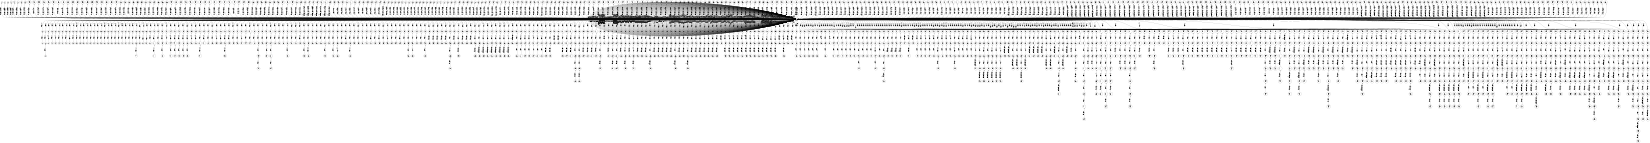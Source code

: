 digraph FST {
rankdir = LR;
size = "8.5,11";
label = "";
center = 1;
orientation = Landscape;
ranksep = "0.4";
nodesep = "0.25";
0 [label = "0", shape = circle, style = bold, fontsize = 14]
	0 -> 0 [label = "in:そして/-0.12282", fontsize = 14];
	0 -> 0 [label = "in:の/0.065169", fontsize = 14];
	0 -> 0 [label = "in:また/-0.18899", fontsize = 14];
	0 -> 0 [label = "in:で/-0.39898", fontsize = 14];
	0 -> 0 [label = "in:し/-0.10563", fontsize = 14];
	0 -> 0 [label = "in:に/-0.47864", fontsize = 14];
	0 -> 1 [label = "in:<eps>/-0.48289", fontsize = 14];
	0 -> 4 [label = "in:<eps>/-0.55957", fontsize = 14];
	0 -> 0 [label = "in:い/-0.20005", fontsize = 14];
	0 -> 0 [label = "in:を/0.10485", fontsize = 14];
	0 -> 8 [label = "in:<eps>/-0.25588", fontsize = 14];
	0 -> 0 [label = "in:中/-0.38081", fontsize = 14];
	0 -> 11 [label = "in:<eps>/-0.38334", fontsize = 14];
	0 -> 0 [label = "in:内/-0.34724", fontsize = 14];
	0 -> 14 [label = "in:<eps>/-0.3391", fontsize = 14];
	0 -> 17 [label = "in:<eps>/-0.39326", fontsize = 14];
	0 -> 20 [label = "in:<eps>/-0.36047", fontsize = 14];
	0 -> 0 [label = "in:さ/-0.21148", fontsize = 14];
	0 -> 0 [label = "in:方向/-0.11699", fontsize = 14];
	0 -> 23 [label = "in:<eps>/-0.24155", fontsize = 14];
	0 -> 1648 [label = "in:<eps>/0.43827", fontsize = 14];
	0 -> 1641 [label = "in:<eps>/0.4101", fontsize = 14];
	0 -> 1635 [label = "in:<eps>/0.40269", fontsize = 14];
	0 -> 1627 [label = "in:<eps>/0.27476", fontsize = 14];
	0 -> 1620 [label = "in:<eps>/0.38794", fontsize = 14];
	0 -> 1613 [label = "in:<eps>/0.18039", fontsize = 14];
	0 -> 1607 [label = "in:<eps>/0.658", fontsize = 14];
	0 -> 1600 [label = "in:<eps>/0.17991", fontsize = 14];
	0 -> 1591 [label = "in:<eps>/0.17451", fontsize = 14];
	0 -> 1583 [label = "in:<eps>/0.27763", fontsize = 14];
	0 -> 1576 [label = "in:<eps>/0.39167", fontsize = 14];
	0 -> 1569 [label = "in:<eps>/0.14581", fontsize = 14];
	0 -> 1562 [label = "in:<eps>/0.30459", fontsize = 14];
	0 -> 1555 [label = "in:<eps>/0.80528", fontsize = 14];
	0 -> 1549 [label = "in:<eps>/0.81764", fontsize = 14];
	0 -> 1542 [label = "in:<eps>/0.58664", fontsize = 14];
	0 -> 1257 [label = "in:<eps>/0.40299", fontsize = 14];
	0 -> 1252 [label = "in:<eps>/0.42269", fontsize = 14];
	0 -> 1248 [label = "in:<eps>/0.30798", fontsize = 14];
	0 -> 321 [label = "in:<eps>/0.20845", fontsize = 14];
	0 -> 324 [label = "in:<eps>/0.14455", fontsize = 14];
	0 -> 327 [label = "in:<eps>/0.2165", fontsize = 14];
	0 -> 330 [label = "in:<eps>/0.18533", fontsize = 14];
	0 -> 333 [label = "in:<eps>/0.085549", fontsize = 14];
	0 -> 336 [label = "in:<eps>/-0.16552", fontsize = 14];
	0 -> 341 [label = "in:<eps>/-0.45514", fontsize = 14];
	0 -> 344 [label = "in:<eps>/0.15755", fontsize = 14];
	0 -> 348 [label = "in:<eps>/0.21425", fontsize = 14];
	0 -> 351 [label = "in:<eps>/-0.028506", fontsize = 14];
	0 -> 354 [label = "in:<eps>/-0.21456", fontsize = 14];
	0 -> 357 [label = "in:<eps>/-0.066017", fontsize = 14];
	0 -> 1243 [label = "in:<eps>/0.55097", fontsize = 14];
	0 -> 1237 [label = "in:<eps>/0.23949", fontsize = 14];
	0 -> 1232 [label = "in:<eps>/0.045345", fontsize = 14];
	0 -> 1224 [label = "in:<eps>/0.41956", fontsize = 14];
	0 -> 1219 [label = "in:<eps>/0.088186", fontsize = 14];
	0 -> 1213 [label = "in:<eps>/0.17032", fontsize = 14];
	0 -> 1208 [label = "in:<eps>/0.028414", fontsize = 14];
	0 -> 1203 [label = "in:<eps>/0.17027", fontsize = 14];
	0 -> 1197 [label = "in:<eps>/0.36704", fontsize = 14];
	0 -> 1190 [label = "in:<eps>/0.20535", fontsize = 14];
	0 -> 1185 [label = "in:<eps>/0.74083", fontsize = 14];
	0 -> 1178 [label = "in:<eps>/0.38163", fontsize = 14];
	0 -> 1174 [label = "in:<eps>/0.78237", fontsize = 14];
	0 -> 1168 [label = "in:<eps>/0.3697", fontsize = 14];
	0 -> 1163 [label = "in:<eps>/0.46", fontsize = 14];
	0 -> 1158 [label = "in:<eps>/0.54602", fontsize = 14];
	0 -> 1656 [label = "in:<eps>/0.094384", fontsize = 14];
	0 -> 361 [label = "this:<eps>/0.31623", fontsize = 14];
	0 -> 0 [label = "this:その/-0.17035", fontsize = 14];
	0 -> 0 [label = "this:なお/-0.06668", fontsize = 14];
	0 -> 0 [label = "this:この/-0.59276", fontsize = 14];
	0 -> 0 [label = "this:したが/-0.13835", fontsize = 14];
	0 -> 0 [label = "this:これ/-0.42562", fontsize = 14];
	0 -> 0 [label = "this:こと/0.16831", fontsize = 14];
	0 -> 0 [label = "this:本/-0.42022", fontsize = 14];
	0 -> 0 [label = "this:同/-0.035715", fontsize = 14];
	0 -> 0 [label = "this:該/-0.14966", fontsize = 14];
	0 -> 0 [label = "this:ロック/0.15592", fontsize = 14];
	0 -> 373 [label = "this:<eps>/0.3059", fontsize = 14];
	0 -> 369 [label = "this:<eps>/0.2356", fontsize = 14];
	0 -> 365 [label = "this:<eps>/0.30963", fontsize = 14];
	0 -> 381 [label = "this:<eps>/0.011181", fontsize = 14];
	0 -> 385 [label = "this:<eps>/0.50262", fontsize = 14];
	0 -> 389 [label = "this:<eps>/0.10538", fontsize = 14];
	0 -> 1276 [label = "this:<eps>/0.31914", fontsize = 14];
	0 -> 1270 [label = "this:<eps>/0.3453", fontsize = 14];
	0 -> 1263 [label = "this:<eps>/0.15047", fontsize = 14];
	0 -> 377 [label = "this:<eps>/0.27686", fontsize = 14];
	0 -> 393 [label = "this:<eps>/0.46473", fontsize = 14];
	0 -> 0 [label = "instance:瞬間/0.033637", fontsize = 14];
	0 -> 0 [label = "instance:事例/-0.13237", fontsize = 14];
	0 -> 0 [label = "instance:インスタンス/-0.32819", fontsize = 14];
	0 -> 420 [label = "instance:<eps>/0.19689", fontsize = 14];
	0 -> 416 [label = "instance:<eps>/0.052998", fontsize = 14];
	0 -> 412 [label = "instance:<eps>/0.055597", fontsize = 14];
	0 -> 408 [label = "instance:<eps>/0.15275", fontsize = 14];
	0 -> 404 [label = "instance:<eps>/0.011421", fontsize = 14];
	0 -> 400 [label = "instance:<eps>/-0.03488", fontsize = 14];
	0 -> 396 [label = "instance:<eps>/0.53877", fontsize = 14];
	0 -> 0 [label = "instance:事/0.18702", fontsize = 14];
	0 -> 0 [label = "instance:とき/-0.022768", fontsize = 14];
	0 -> 0 [label = "instance:際/-0.072794", fontsize = 14];
	0 -> 0 [label = "instance:場合/-0.09097", fontsize = 14];
	0 -> 0 [label = "instance:例えば/-0.1132", fontsize = 14];
	0 -> 0 [label = "instance:時/0.093092", fontsize = 14];
	0 -> 0 [label = "instance:例/0.17118", fontsize = 14];
	0 -> 0 [label = "instance:実例/-0.076832", fontsize = 14];
	0 -> 753 [label = ",:<eps>/0.1061", fontsize = 14];
	0 -> 759 [label = ",:<eps>/-0.19305", fontsize = 14];
	0 -> 763 [label = ",:<eps>/-0.31325", fontsize = 14];
	0 -> 767 [label = ",:<eps>/-0.13724", fontsize = 14];
	0 -> 771 [label = ",:<eps>/-0.19392", fontsize = 14];
	0 -> 0 [label = ",:，/-0.41118", fontsize = 14];
	0 -> 0 [label = ",:が/0.10803", fontsize = 14];
	0 -> 0 [label = ",:に/-0.42948", fontsize = 14];
	0 -> 0 [label = ",:と/-0.27357", fontsize = 14];
	0 -> 0 [label = ",:で/-0.41565", fontsize = 14];
	0 -> 0 [label = ",:、/-0.60301", fontsize = 14];
	0 -> 424 [label = ",:<eps>/0.017129", fontsize = 14];
	0 -> 428 [label = ",:<eps>/0.23079", fontsize = 14];
	0 -> 432 [label = ",:<eps>/0.32281", fontsize = 14];
	0 -> 435 [label = ",:<eps>/-0.060939", fontsize = 14];
	0 -> 438 [label = ",:<eps>/-0.022841", fontsize = 14];
	0 -> 442 [label = ",:<eps>/-0.20372", fontsize = 14];
	0 -> 446 [label = ",:<eps>/-0.084856", fontsize = 14];
	0 -> 450 [label = "since:<eps>/-0.036875", fontsize = 14];
	0 -> 0 [label = "since:これ/0.059569", fontsize = 14];
	0 -> 0 [label = "since:なお/0.016906", fontsize = 14];
	0 -> 0 [label = "since:で/-0.29872", fontsize = 14];
	0 -> 0 [label = "since:また/-0.1588", fontsize = 14];
	0 -> 0 [label = "since:そして/0.013859", fontsize = 14];
	0 -> 0 [label = "since:この/-0.0043292", fontsize = 14];
	0 -> 0 [label = "since:ため/-0.47542", fontsize = 14];
	0 -> 0 [label = "since:こと/0.034066", fontsize = 14];
	0 -> 0 [label = "since:から/-0.11025", fontsize = 14];
	0 -> 26 [label = "since:<eps>/-0.15089", fontsize = 14];
	0 -> 0 [label = "since:為/-0.12186", fontsize = 14];
	0 -> 0 [label = "since:シリ/0.14556", fontsize = 14];
	0 -> 32 [label = "two:<eps>/-0.13964", fontsize = 14];
	0 -> 29 [label = "two:<eps>/-0.20868", fontsize = 14];
	0 -> 0 [label = "two:2/-0.023182", fontsize = 14];
	0 -> 0 [label = "two:、/0.38483", fontsize = 14];
	0 -> 0 [label = "two:の/0.096949", fontsize = 14];
	0 -> 35 [label = "two:<eps>/-0.33823", fontsize = 14];
	0 -> 0 [label = "two:種/-0.18886", fontsize = 14];
	0 -> 0 [label = "two:２/-0.42665", fontsize = 14];
	0 -> 44 [label = "two:<eps>/-0.54546", fontsize = 14];
	0 -> 41 [label = "two:<eps>/-0.28421", fontsize = 14];
	0 -> 47 [label = "two:<eps>/-0.18612", fontsize = 14];
	0 -> 50 [label = "two:<eps>/-0.25863", fontsize = 14];
	0 -> 53 [label = "two:<eps>/-0.17904", fontsize = 14];
	0 -> 56 [label = "two:<eps>/-0.23716", fontsize = 14];
	0 -> 59 [label = "two:<eps>/-0.42025", fontsize = 14];
	0 -> 62 [label = "two:<eps>/-0.23219", fontsize = 14];
	0 -> 65 [label = "two:<eps>/-0.40065", fontsize = 14];
	0 -> 68 [label = "two:<eps>/-0.23586", fontsize = 14];
	0 -> 71 [label = "two:<eps>/-0.15853", fontsize = 14];
	0 -> 0 [label = "two:二/-0.33254", fontsize = 14];
	0 -> 74 [label = "two:<eps>/-0.25837", fontsize = 14];
	0 -> 77 [label = "two:<eps>/-0.45155", fontsize = 14];
	0 -> 80 [label = "two:<eps>/-0.32766", fontsize = 14];
	0 -> 0 [label = "two:つ/-0.19028", fontsize = 14];
	0 -> 0 [label = "two:うち/-0.017822", fontsize = 14];
	0 -> 0 [label = "two:両/-0.31704", fontsize = 14];
	0 -> 83 [label = "two:<eps>/-0.23388", fontsize = 14];
	0 -> 470 [label = "two:<eps>/0.46954", fontsize = 14];
	0 -> 466 [label = "two:<eps>/0.35123", fontsize = 14];
	0 -> 462 [label = "two:<eps>/-0.025002", fontsize = 14];
	0 -> 456 [label = "two:<eps>/0.41335", fontsize = 14];
	0 -> 38 [label = "two:<eps>/-0.39323", fontsize = 14];
	0 -> 0 [label = "dots:各/0.24302", fontsize = 14];
	0 -> 87 [label = "dots:<eps>/-0.37894", fontsize = 14];
	0 -> 0 [label = "dots:形成/0.281", fontsize = 14];
	0 -> 0 [label = "dots:点/-0.057041", fontsize = 14];
	0 -> 0 [label = "dots:ドット/-0.67957", fontsize = 14];
	0 -> 90 [label = "dots:<eps>/-0.33427", fontsize = 14];
	0 -> 93 [label = "dots:<eps>/-0.45684", fontsize = 14];
	0 -> 0 [label = "dots:コンポジット/-0.043062", fontsize = 14];
	0 -> 0 [label = "dots:ｄｏｔ/-0.20934", fontsize = 14];
	0 -> 0 [label = "dots:点画/-0.24553", fontsize = 14];
	0 -> 96 [label = "dots:<eps>/-0.047516", fontsize = 14];
	0 -> 0 [label = "dots:な/0.38253", fontsize = 14];
	0 -> 0 [label = "dots:ポイント/0.19645", fontsize = 14];
	0 -> 0 [label = "dots:印/0.095916", fontsize = 14];
	0 -> 106 [label = "form:<eps>/-0.15907", fontsize = 14];
	0 -> 0 [label = "form:が/0.1378", fontsize = 14];
	0 -> 103 [label = "form:<eps>/0.0096002", fontsize = 14];
	0 -> 0 [label = "form:よ/0.046886", fontsize = 14];
	0 -> 99 [label = "form:<eps>/-0.074545", fontsize = 14];
	0 -> 0 [label = "form:する/-0.0030101", fontsize = 14];
	0 -> 0 [label = "form:し/-0.075917", fontsize = 14];
	0 -> 0 [label = "form:て/0.24238", fontsize = 14];
	0 -> 0 [label = "form:な/0.22147", fontsize = 14];
	0 -> 0 [label = "form:で/0.28208", fontsize = 14];
	0 -> 0 [label = "form:データ/0.371", fontsize = 14];
	0 -> 110 [label = "form:<eps>/-0.197", fontsize = 14];
	0 -> 113 [label = "form:<eps>/-0.30105", fontsize = 14];
	0 -> 117 [label = "form:<eps>/-0.24796", fontsize = 14];
	0 -> 121 [label = "form:<eps>/-0.1822", fontsize = 14];
	0 -> 125 [label = "form:<eps>/-0.3196", fontsize = 14];
	0 -> 129 [label = "form:<eps>/-0.40435", fontsize = 14];
	0 -> 0 [label = "form:形態/-0.10986", fontsize = 14];
	0 -> 0 [label = "form:状態/0.21743", fontsize = 14];
	0 -> 0 [label = "form:構成/-0.097724", fontsize = 14];
	0 -> 0 [label = "form:形成/-0.35268", fontsize = 14];
	0 -> 133 [label = "form:<eps>/-0.27657", fontsize = 14];
	0 -> 136 [label = "form:<eps>/-0.25612", fontsize = 14];
	0 -> 139 [label = "form:<eps>/-0.27777", fontsize = 14];
	0 -> 0 [label = "form:物/0.2524", fontsize = 14];
	0 -> 474 [label = "form:<eps>/-0.18183", fontsize = 14];
	0 -> 478 [label = "form:<eps>/0.028311", fontsize = 14];
	0 -> 483 [label = "form:<eps>/0.10634", fontsize = 14];
	0 -> 486 [label = "form:<eps>/0.23101", fontsize = 14];
	0 -> 490 [label = "form:<eps>/-0.13736", fontsize = 14];
	0 -> 495 [label = "form:<eps>/-0.32327", fontsize = 14];
	0 -> 500 [label = "form:<eps>/-0.12594", fontsize = 14];
	0 -> 504 [label = "form:<eps>/-0.20115", fontsize = 14];
	0 -> 509 [label = "form:<eps>/-0.14677", fontsize = 14];
	0 -> 513 [label = "form:<eps>/-0.12159", fontsize = 14];
	0 -> 518 [label = "form:<eps>/0.095888", fontsize = 14];
	0 -> 0 [label = "form:形状/-0.19255", fontsize = 14];
	0 -> 143 [label = "form:<eps>/-0.16268", fontsize = 14];
	0 -> 0 [label = "form:それぞれ/0.36411", fontsize = 14];
	0 -> 0 [label = "form:状/-0.12805", fontsize = 14];
	0 -> 0 [label = "form:形/-0.25653", fontsize = 14];
	0 -> 0 [label = "form:まま/0.12632", fontsize = 14];
	0 -> 0 [label = "form:フォーム/-0.1903", fontsize = 14];
	0 -> 0 [label = "form:を/-0.045831", fontsize = 14];
	0 -> 1081 [label = "the:<eps>/-0.3126", fontsize = 14];
	0 -> 1317 [label = "the:<eps>/-0.060194", fontsize = 14];
	0 -> 1086 [label = "the:<eps>/-0.38811", fontsize = 14];
	0 -> 1090 [label = "the:<eps>/-0.39244", fontsize = 14];
	0 -> 1094 [label = "the:<eps>/-0.26861", fontsize = 14];
	0 -> 1098 [label = "the:<eps>/-0.2783", fontsize = 14];
	0 -> 1102 [label = "the:<eps>/-0.24286", fontsize = 14];
	0 -> 1106 [label = "the:<eps>/-0.32728", fontsize = 14];
	0 -> 1110 [label = "the:<eps>/-0.33972", fontsize = 14];
	0 -> 1114 [label = "the:<eps>/-0.24092", fontsize = 14];
	0 -> 1118 [label = "the:<eps>/-0.24637", fontsize = 14];
	0 -> 1122 [label = "the:<eps>/-0.33915", fontsize = 14];
	0 -> 1127 [label = "the:<eps>/-0.21256", fontsize = 14];
	0 -> 1131 [label = "the:<eps>/-0.16247", fontsize = 14];
	0 -> 1135 [label = "the:<eps>/-0.2231", fontsize = 14];
	0 -> 1139 [label = "the:<eps>/-0.30038", fontsize = 14];
	0 -> 1143 [label = "the:<eps>/-0.19402", fontsize = 14];
	0 -> 1147 [label = "the:<eps>/-0.28007", fontsize = 14];
	0 -> 522 [label = "the:<eps>/-0.32804", fontsize = 14];
	0 -> 0 [label = "the:、/-0.56087", fontsize = 14];
	0 -> 0 [label = "the:た/-0.31363", fontsize = 14];
	0 -> 0 [label = "the:（/-0.22286", fontsize = 14];
	0 -> 526 [label = "the:<eps>/-0.12525", fontsize = 14];
	0 -> 530 [label = "the:<eps>/-0.267", fontsize = 14];
	0 -> 535 [label = "the:<eps>/-0.18977", fontsize = 14];
	0 -> 539 [label = "the:<eps>/-0.50235", fontsize = 14];
	0 -> 543 [label = "the:<eps>/-0.24846", fontsize = 14];
	0 -> 547 [label = "the:<eps>/-0.25995", fontsize = 14];
	0 -> 551 [label = "the:<eps>/-0.25248", fontsize = 14];
	0 -> 555 [label = "the:<eps>/-0.28077", fontsize = 14];
	0 -> 560 [label = "the:<eps>/-0.24446", fontsize = 14];
	0 -> 564 [label = "the:<eps>/-0.30091", fontsize = 14];
	0 -> 568 [label = "the:<eps>/-0.3607", fontsize = 14];
	0 -> 573 [label = "the:<eps>/-0.19466", fontsize = 14];
	0 -> 577 [label = "the:<eps>/-0.34605", fontsize = 14];
	0 -> 581 [label = "the:<eps>/-0.26101", fontsize = 14];
	0 -> 585 [label = "the:<eps>/-0.31747", fontsize = 14];
	0 -> 589 [label = "the:<eps>/-0.32304", fontsize = 14];
	0 -> 0 [label = "the:その/-0.31193", fontsize = 14];
	0 -> 0 [label = "the:の/-0.46103", fontsize = 14];
	0 -> 0 [label = "the:は/-0.3999", fontsize = 14];
	0 -> 146 [label = "the:<eps>/-0.3569", fontsize = 14];
	0 -> 149 [label = "the:<eps>/-0.31222", fontsize = 14];
	0 -> 152 [label = "the:<eps>/-0.43285", fontsize = 14];
	0 -> 155 [label = "the:<eps>/-0.38489", fontsize = 14];
	0 -> 0 [label = "the:この/-0.36216", fontsize = 14];
	0 -> 0 [label = "the:前記/-0.39973", fontsize = 14];
	0 -> 0 [label = "the:する/-0.24789", fontsize = 14];
	0 -> 0 [label = "the:ア/-0.21137", fontsize = 14];
	0 -> 0 [label = "the:本/-0.2343", fontsize = 14];
	0 -> 0 [label = "the:各/-0.23004", fontsize = 14];
	0 -> 593 [label = "the:<eps>/0.27929", fontsize = 14];
	0 -> 597 [label = "the:<eps>/-0.21065", fontsize = 14];
	0 -> 1282 [label = "the:<eps>/-0.15689", fontsize = 14];
	0 -> 0 [label = "the:尚/-0.22102", fontsize = 14];
	0 -> 1288 [label = "the:<eps>/-0.10984", fontsize = 14];
	0 -> 1294 [label = "the:<eps>/0.010962", fontsize = 14];
	0 -> 1300 [label = "the:<eps>/-0.021657", fontsize = 14];
	0 -> 1305 [label = "the:<eps>/-0.1292", fontsize = 14];
	0 -> 1311 [label = "the:<eps>/-0.16432", fontsize = 14];
	0 -> 1330 [label = "the:<eps>/-0.053297", fontsize = 14];
	0 -> 1323 [label = "the:<eps>/-0.16469", fontsize = 14];
	0 -> 0 [label = "start:出発/-0.17866", fontsize = 14];
	0 -> 628 [label = "start:<eps>/-0.078982", fontsize = 14];
	0 -> 0 [label = "start:開始/-0.61777", fontsize = 14];
	0 -> 0 [label = "start:始め/-0.30956", fontsize = 14];
	0 -> 158 [label = "start:<eps>/-0.32222", fontsize = 14];
	0 -> 0 [label = "start:時/0.11108", fontsize = 14];
	0 -> 632 [label = "start:<eps>/-0.044433", fontsize = 14];
	0 -> 624 [label = "start:<eps>/-0.22482", fontsize = 14];
	0 -> 620 [label = "start:<eps>/0.25233", fontsize = 14];
	0 -> 616 [label = "start:<eps>/-0.28429", fontsize = 14];
	0 -> 612 [label = "start:<eps>/-0.24024", fontsize = 14];
	0 -> 608 [label = "start:<eps>/0.02057", fontsize = 14];
	0 -> 604 [label = "start:<eps>/-0.34477", fontsize = 14];
	0 -> 601 [label = "start:<eps>/0.25211", fontsize = 14];
	0 -> 636 [label = "start:<eps>/0.076514", fontsize = 14];
	0 -> 640 [label = "start:<eps>/-0.28997", fontsize = 14];
	0 -> 644 [label = "start:<eps>/-0.25542", fontsize = 14];
	0 -> 648 [label = "start:<eps>/0.055478", fontsize = 14];
	0 -> 652 [label = "start:<eps>/-0.41109", fontsize = 14];
	0 -> 656 [label = "start:<eps>/-0.30467", fontsize = 14];
	0 -> 659 [label = "start:<eps>/-0.13736", fontsize = 14];
	0 -> 663 [label = "start:<eps>/-0.17814", fontsize = 14];
	0 -> 666 [label = "start:<eps>/-0.10904", fontsize = 14];
	0 -> 0 [label = "start:起動/-0.4033", fontsize = 14];
	0 -> 0 [label = "start:始動/-0.46667", fontsize = 14];
	0 -> 0 [label = "start:スタート/-0.6116", fontsize = 14];
	0 -> 0 [label = "start:発進/-0.34498", fontsize = 14];
	0 -> 0 [label = "start:ｓｔａｒｔ/-0.33282", fontsize = 14];
	0 -> 0 [label = "start:立ち上げ/-0.1066", fontsize = 14];
	0 -> 0 [label = "start:立ち上がり/0.1268", fontsize = 14];
	0 -> 0 [label = "start:先頭/-0.17827", fontsize = 14];
	0 -> 162 [label = "start:<eps>/-0.27216", fontsize = 14];
	0 -> 0 [label = "start:まず/0.079406", fontsize = 14];
	0 -> 1151 [label = "point:<eps>/-0.4483", fontsize = 14];
	0 -> 0 [label = "point:地点/-0.39212", fontsize = 14];
	0 -> 0 [label = "point:部/0.11469", fontsize = 14];
	0 -> 0 [label = "point:点/-0.61037", fontsize = 14];
	0 -> 165 [label = "point:<eps>/-0.31661", fontsize = 14];
	0 -> 0 [label = "point:ｔ/0.13296", fontsize = 14];
	0 -> 0 [label = "point:地/-0.23918", fontsize = 14];
	0 -> 0 [label = "point:位置/-0.082363", fontsize = 14];
	0 -> 0 [label = "point:時点/-0.28501", fontsize = 14];
	0 -> 0 [label = "point:電点/-0.29847", fontsize = 14];
	0 -> 0 [label = "point:ところ/0.082996", fontsize = 14];
	0 -> 0 [label = "point:ポイント/-0.53924", fontsize = 14];
	0 -> 168 [label = "sx0:<eps>/0.37737", fontsize = 14];
	0 -> 0 [label = "(:(/-0.47486", fontsize = 14];
	0 -> 0 [label = "(:（/-0.73295", fontsize = 14];
	0 -> 0 [label = "(:で/0.048951", fontsize = 14];
	0 -> 0 [label = "(:に/0.0032179", fontsize = 14];
	0 -> 0 [label = "(:を/0.033048", fontsize = 14];
	0 -> 0 [label = "(:項/-0.037146", fontsize = 14];
	0 -> 696 [label = "(:<eps>/0.048932", fontsize = 14];
	0 -> 693 [label = "(:<eps>/-0.080776", fontsize = 14];
	0 -> 689 [label = "(:<eps>/0.034361", fontsize = 14];
	0 -> 685 [label = "(:<eps>/-0.22238", fontsize = 14];
	0 -> 681 [label = "(:<eps>/-0.27503", fontsize = 14];
	0 -> 677 [label = "(:<eps>/-0.69444", fontsize = 14];
	0 -> 673 [label = "(:<eps>/-0.40225", fontsize = 14];
	0 -> 669 [label = "(:<eps>/-0.4259", fontsize = 14];
	0 -> 700 [label = "(:<eps>/-0.29271", fontsize = 14];
	0 -> 0 [label = "=:＝/-0.66218", fontsize = 14];
	0 -> 0 [label = "=:、/0.5958", fontsize = 14];
	0 -> 0 [label = "=:は/0.38157", fontsize = 14];
	0 -> 0 [label = "=:と/0.25424", fontsize = 14];
	0 -> 0 [label = "=:=/-0.39801", fontsize = 14];
	0 -> 0 [label = "=:＝ｒ/-0.24394", fontsize = 14];
	0 -> 0 [label = "=:ｉｒ＝（/-0.32517", fontsize = 14];
	0 -> 0 [label = "=:ｌ＝/-0.086205", fontsize = 14];
	0 -> 0 [label = "sx1:ｓx1/-0.22464", fontsize = 14];
	0 -> 171 [label = "sx1:<eps>/-0.10076", fontsize = 14];
	0 -> 749 [label = "):<eps>/-0.27387", fontsize = 14];
	0 -> 0 [label = "):)/-0.4663", fontsize = 14];
	0 -> 174 [label = "):<eps>/-0.33343", fontsize = 14];
	0 -> 0 [label = "):）/-0.73157", fontsize = 14];
	0 -> 177 [label = "):<eps>/-0.3671", fontsize = 14];
	0 -> 0 [label = "):▼/-0.30433", fontsize = 14];
	0 -> 740 [label = "):<eps>/-0.09691", fontsize = 14];
	0 -> 736 [label = "):<eps>/-0.126", fontsize = 14];
	0 -> 732 [label = "):<eps>/-0.32517", fontsize = 14];
	0 -> 727 [label = "):<eps>/-0.2732", fontsize = 14];
	0 -> 723 [label = "):<eps>/-0.41299", fontsize = 14];
	0 -> 719 [label = "):<eps>/-0.17715", fontsize = 14];
	0 -> 715 [label = "):<eps>/-0.47297", fontsize = 14];
	0 -> 711 [label = "):<eps>/0.073658", fontsize = 14];
	0 -> 707 [label = "):<eps>/-0.57531", fontsize = 14];
	0 -> 703 [label = "):<eps>/-0.29303", fontsize = 14];
	0 -> 744 [label = "):<eps>/-0.33665", fontsize = 14];
	0 -> 1335 [label = "):<eps>/-0.11686", fontsize = 14];
	0 -> 0 [label = "half:倍/0.10288", fontsize = 14];
	0 -> 209 [label = "half:<eps>/0.0056071", fontsize = 14];
	0 -> 0 [label = "half:側/0.16433", fontsize = 14];
	0 -> 778 [label = "half:<eps>/-0.047825", fontsize = 14];
	0 -> 782 [label = "half:<eps>/-0.32201", fontsize = 14];
	0 -> 213 [label = "half:<eps>/-0.40685", fontsize = 14];
	0 -> 0 [label = "half:ケース/0.098", fontsize = 14];
	0 -> 0 [label = "half:半分/-0.61055", fontsize = 14];
	0 -> 0 [label = "half:ｈａｌｆ/-0.3071", fontsize = 14];
	0 -> 0 [label = "half:ハーフ/-0.59383", fontsize = 14];
	0 -> 0 [label = "half:半周期/-0.28018", fontsize = 14];
	0 -> 0 [label = "half:後半/-0.27766", fontsize = 14];
	0 -> 0 [label = "half:半面/-0.27608", fontsize = 14];
	0 -> 0 [label = "half:半体/-0.41041", fontsize = 14];
	0 -> 0 [label = "half:半数/-0.26824", fontsize = 14];
	0 -> 0 [label = "half:ハー/-0.35085", fontsize = 14];
	0 -> 0 [label = "half:半開/-0.23651", fontsize = 14];
	0 -> 0 [label = "half:半値/-0.33212", fontsize = 14];
	0 -> 0 [label = "half:半減/-0.25976", fontsize = 14];
	0 -> 0 [label = "half:半周/-0.28088", fontsize = 14];
	0 -> 0 [label = "half:中間/0.1206", fontsize = 14];
	0 -> 206 [label = "half:<eps>/-0.075181", fontsize = 14];
	0 -> 203 [label = "half:<eps>/0.046852", fontsize = 14];
	0 -> 200 [label = "half:<eps>/0.03123", fontsize = 14];
	0 -> 0 [label = "half:半/-0.13198", fontsize = 14];
	0 -> 195 [label = "half:<eps>/-0.057545", fontsize = 14];
	0 -> 191 [label = "half:<eps>/-0.20327", fontsize = 14];
	0 -> 0 [label = "half:１/0.16768", fontsize = 14];
	0 -> 188 [label = "half:<eps>/0.0074427", fontsize = 14];
	0 -> 183 [label = "half:<eps>/-0.17449", fontsize = 14];
	0 -> 180 [label = "half:<eps>/-0.07181", fontsize = 14];
	0 -> 775 [label = "half:<eps>/0.31093", fontsize = 14];
	0 -> 0 [label = "tone:楽音/-0.54926", fontsize = 14];
	0 -> 0 [label = "tone:色調/-0.36282", fontsize = 14];
	0 -> 0 [label = "tone:調/-0.28187", fontsize = 14];
	0 -> 0 [label = "tone:濃度/0.046993", fontsize = 14];
	0 -> 0 [label = "tone:網/-0.027849", fontsize = 14];
	0 -> 216 [label = "tone:<eps>/-0.33266", fontsize = 14];
	0 -> 0 [label = "tone:階調/-0.37607", fontsize = 14];
	0 -> 0 [label = "tone:発音/-0.18898", fontsize = 14];
	0 -> 0 [label = "tone:音/-0.12775", fontsize = 14];
	0 -> 0 [label = "tone:音色/-0.36283", fontsize = 14];
	0 -> 0 [label = "tone:調子/-0.27253", fontsize = 14];
	0 -> 0 [label = "tone:トーン/-0.47296", fontsize = 14];
	0 -> 0 [label = "tone:音符/-0.13478", fontsize = 14];
	0 -> 0 [label = "tone:音源/-0.2337", fontsize = 14];
	0 -> 0 [label = "tone:データ/0.33712", fontsize = 14];
	0 -> 810 [label = "processing:<eps>/-0.15099", fontsize = 14];
	0 -> 814 [label = "processing:<eps>/-0.55999", fontsize = 14];
	0 -> 818 [label = "processing:<eps>/-0.53853", fontsize = 14];
	0 -> 822 [label = "processing:<eps>/-0.22188", fontsize = 14];
	0 -> 827 [label = "processing:<eps>/-0.27695", fontsize = 14];
	0 -> 831 [label = "processing:<eps>/-0.23995", fontsize = 14];
	0 -> 835 [label = "processing:<eps>/-0.0077989", fontsize = 14];
	0 -> 839 [label = "processing:<eps>/0.11576", fontsize = 14];
	0 -> 1401 [label = "processing:<eps>/-0.32084", fontsize = 14];
	0 -> 1407 [label = "processing:<eps>/-0.32774", fontsize = 14];
	0 -> 1414 [label = "processing:<eps>/-0.45559", fontsize = 14];
	0 -> 1421 [label = "processing:<eps>/-0.20078", fontsize = 14];
	0 -> 1429 [label = "processing:<eps>/-0.18886", fontsize = 14];
	0 -> 1436 [label = "processing:<eps>/-0.23022", fontsize = 14];
	0 -> 1341 [label = "processing:<eps>/0.038825", fontsize = 14];
	0 -> 1452 [label = "processing:<eps>/-0.22225", fontsize = 14];
	0 -> 1458 [label = "processing:<eps>/-0.1371", fontsize = 14];
	0 -> 1464 [label = "processing:<eps>/-0.17496", fontsize = 14];
	0 -> 1471 [label = "processing:<eps>/-0.27374", fontsize = 14];
	0 -> 1478 [label = "processing:<eps>/-0.14312", fontsize = 14];
	0 -> 1486 [label = "processing:<eps>/0.11239", fontsize = 14];
	0 -> 805 [label = "processing:<eps>/-0.29002", fontsize = 14];
	0 -> 1667 [label = "processing:<eps>/0.090224", fontsize = 14];
	0 -> 0 [label = "processing:プロセス/-0.090858", fontsize = 14];
	0 -> 0 [label = "processing:処置/-0.087708", fontsize = 14];
	0 -> 0 [label = "processing:加工/-0.38817", fontsize = 14];
	0 -> 219 [label = "processing:<eps>/-0.32981", fontsize = 14];
	0 -> 0 [label = "processing:処理/-0.68636", fontsize = 14];
	0 -> 0 [label = "processing:工程/0.026737", fontsize = 14];
	0 -> 801 [label = "processing:<eps>/-0.48901", fontsize = 14];
	0 -> 797 [label = "processing:<eps>/0.11584", fontsize = 14];
	0 -> 793 [label = "processing:<eps>/0.051177", fontsize = 14];
	0 -> 789 [label = "processing:<eps>/0.26007", fontsize = 14];
	0 -> 785 [label = "processing:<eps>/0.2046", fontsize = 14];
	0 -> 1393 [label = "processing:<eps>/-0.25897", fontsize = 14];
	0 -> 1385 [label = "processing:<eps>/-0.42389", fontsize = 14];
	0 -> 1377 [label = "processing:<eps>/-0.24252", fontsize = 14];
	0 -> 1369 [label = "processing:<eps>/-0.29698", fontsize = 14];
	0 -> 1361 [label = "processing:<eps>/-0.50024", fontsize = 14];
	0 -> 1355 [label = "processing:<eps>/0.10236", fontsize = 14];
	0 -> 1347 [label = "processing:<eps>/-0.10077", fontsize = 14];
	0 -> 1444 [label = "processing:<eps>/-0.19546", fontsize = 14];
	0 -> 1676 [label = "is:<eps>/0.034044", fontsize = 14];
	0 -> 892 [label = "is:<eps>/-0.30207", fontsize = 14];
	0 -> 1494 [label = "is:<eps>/-0.1869", fontsize = 14];
	0 -> 1501 [label = "is:<eps>/-0.017675", fontsize = 14];
	0 -> 1508 [label = "is:<eps>/-0.17419", fontsize = 14];
	0 -> 0 [label = "is:の/0.052175", fontsize = 14];
	0 -> 0 [label = "is:は/-0.57102", fontsize = 14];
	0 -> 0 [label = "is:に/-0.060866", fontsize = 14];
	0 -> 0 [label = "is:も/-0.11893", fontsize = 14];
	0 -> 0 [label = "is:が/-0.59235", fontsize = 14];
	0 -> 0 [label = "is:あ/-0.039107", fontsize = 14];
	0 -> 0 [label = "is:を/-0.5021", fontsize = 14];
	0 -> 0 [label = "is:れ/-0.27942", fontsize = 14];
	0 -> 1516 [label = "is:<eps>/0.11864", fontsize = 14];
	0 -> 1522 [label = "is:<eps>/0.014153", fontsize = 14];
	0 -> 843 [label = "is:<eps>/-0.218", fontsize = 14];
	0 -> 848 [label = "is:<eps>/-0.0687", fontsize = 14];
	0 -> 854 [label = "is:<eps>/-0.062541", fontsize = 14];
	0 -> 860 [label = "is:<eps>/-0.47799", fontsize = 14];
	0 -> 866 [label = "is:<eps>/-0.33125", fontsize = 14];
	0 -> 872 [label = "is:<eps>/-0.28335", fontsize = 14];
	0 -> 878 [label = "is:<eps>/-0.42251", fontsize = 14];
	0 -> 884 [label = "is:<eps>/0.053088", fontsize = 14];
	0 -> 888 [label = "is:<eps>/-0.28849", fontsize = 14];
	0 -> 955 [label = "is:<eps>/0.26429", fontsize = 14];
	0 -> 950 [label = "is:<eps>/-0.24537", fontsize = 14];
	0 -> 943 [label = "is:<eps>/-0.084209", fontsize = 14];
	0 -> 939 [label = "is:<eps>/0.092352", fontsize = 14];
	0 -> 934 [label = "is:<eps>/-0.34398", fontsize = 14];
	0 -> 929 [label = "is:<eps>/-0.19076", fontsize = 14];
	0 -> 925 [label = "is:<eps>/-0.20553", fontsize = 14];
	0 -> 921 [label = "is:<eps>/0.25629", fontsize = 14];
	0 -> 917 [label = "is:<eps>/-0.20862", fontsize = 14];
	0 -> 913 [label = "is:<eps>/-0.18233", fontsize = 14];
	0 -> 908 [label = "is:<eps>/-0.16599", fontsize = 14];
	0 -> 902 [label = "is:<eps>/-0.21126", fontsize = 14];
	0 -> 897 [label = "is:<eps>/-0.44047", fontsize = 14];
	0 -> 1029 [label = "performed:<eps>/-0.20224", fontsize = 14];
	0 -> 959 [label = "performed:<eps>/0.47329", fontsize = 14];
	0 -> 963 [label = "performed:<eps>/-0.11072", fontsize = 14];
	0 -> 969 [label = "performed:<eps>/0.46914", fontsize = 14];
	0 -> 972 [label = "performed:<eps>/-0.35155", fontsize = 14];
	0 -> 981 [label = "performed:<eps>/0.073916", fontsize = 14];
	0 -> 986 [label = "performed:<eps>/0.069364", fontsize = 14];
	0 -> 991 [label = "performed:<eps>/-0.29504", fontsize = 14];
	0 -> 998 [label = "performed:<eps>/-0.15179", fontsize = 14];
	0 -> 1005 [label = "performed:<eps>/-0.027979", fontsize = 14];
	0 -> 222 [label = "performed:<eps>/-0.09314", fontsize = 14];
	0 -> 0 [label = "performed:こと/0.10123", fontsize = 14];
	0 -> 0 [label = "performed:実施/-0.045287", fontsize = 14];
	0 -> 226 [label = "performed:<eps>/-0.19301", fontsize = 14];
	0 -> 230 [label = "performed:<eps>/-0.15246", fontsize = 14];
	0 -> 0 [label = "performed:行/-0.38375", fontsize = 14];
	0 -> 233 [label = "performed:<eps>/-0.3924", fontsize = 14];
	0 -> 236 [label = "performed:<eps>/-0.54505", fontsize = 14];
	0 -> 239 [label = "performed:<eps>/-0.34436", fontsize = 14];
	0 -> 243 [label = "performed:<eps>/-0.37594", fontsize = 14];
	0 -> 1529 [label = "performed:<eps>/-0.00062493", fontsize = 14];
	0 -> 1013 [label = "performed:<eps>/-0.26006", fontsize = 14];
	0 -> 1020 [label = "performed:<eps>/-0.1134", fontsize = 14];
	0 -> 1047 [label = "performed:<eps>/0.068657", fontsize = 14];
	0 -> 1024 [label = "performed:<eps>/-0.064983", fontsize = 14];
	0 -> 1042 [label = "performed:<eps>/-0.090103", fontsize = 14];
	0 -> 1034 [label = "performed:<eps>/0.1661", fontsize = 14];
	0 -> 246 [label = "performed:<eps>/-0.5343", fontsize = 14];
	0 -> 0 [label = "performed:実行/-0.33515", fontsize = 14];
	0 -> 250 [label = "performed:<eps>/-0.424", fontsize = 14];
	0 -> 0 [label = "performed:施/-0.27812", fontsize = 14];
	0 -> 254 [label = "performed:<eps>/-0.28175", fontsize = 14];
	0 -> 0 [label = "performed:調整/0.24508", fontsize = 14];
	0 -> 257 [label = "performed:<eps>/-0.41581", fontsize = 14];
	0 -> 260 [label = "performed:<eps>/-0.48964", fontsize = 14];
	0 -> 0 [label = "performed:ボンディング/0.26341", fontsize = 14];
	0 -> 264 [label = "for:<eps>/-0.14512", fontsize = 14];
	0 -> 0 [label = "for:の/-0.20795", fontsize = 14];
	0 -> 267 [label = "for:<eps>/-0.30547", fontsize = 14];
	0 -> 0 [label = "for:で/-0.10217", fontsize = 14];
	0 -> 270 [label = "for:<eps>/-0.14512", fontsize = 14];
	0 -> 273 [label = "for:<eps>/-0.17962", fontsize = 14];
	0 -> 0 [label = "for:する/-0.12819", fontsize = 14];
	0 -> 276 [label = "for:<eps>/-0.13745", fontsize = 14];
	0 -> 0 [label = "for:に/-0.057446", fontsize = 14];
	0 -> 279 [label = "for:<eps>/-0.26449", fontsize = 14];
	0 -> 0 [label = "for:ため/-0.31039", fontsize = 14];
	0 -> 282 [label = "for:<eps>/-0.45854", fontsize = 14];
	0 -> 0 [label = "for:が/0.0054961", fontsize = 14];
	0 -> 285 [label = "for:<eps>/-0.21539", fontsize = 14];
	0 -> 288 [label = "for:<eps>/-0.14517", fontsize = 14];
	0 -> 0 [label = "for:用/-0.38118", fontsize = 14];
	0 -> 291 [label = "for:<eps>/-0.35379", fontsize = 14];
	0 -> 1536 [label = "for:<eps>/0.21356", fontsize = 14];
	0 -> 1051 [label = "for:<eps>/-0.17194", fontsize = 14];
	0 -> 0 [label = "for:を/-0.32004", fontsize = 14];
	0 -> 1054 [label = "for:<eps>/-0.22968", fontsize = 14];
	0 -> 1058 [label = "for:<eps>/-0.13651", fontsize = 14];
	0 -> 1063 [label = "for:<eps>/0.15273", fontsize = 14];
	0 -> 1066 [label = "for:<eps>/0.087865", fontsize = 14];
	0 -> 1069 [label = "for:<eps>/-0.1887", fontsize = 14];
	0 -> 1073 [label = "for:<eps>/-0.22968", fontsize = 14];
	0 -> 1077 [label = "for:<eps>/-0.10605", fontsize = 14];
	0 -> 317 [label = ".:<eps>/-0.60702", fontsize = 14];
	0 -> 314 [label = ".:<eps>/-0.38263", fontsize = 14];
	0 -> 311 [label = ".:<eps>/-0.70148", fontsize = 14];
	0 -> 0 [label = ".:る/-0.36042", fontsize = 14];
	0 -> 307 [label = ".:<eps>/-0.40936", fontsize = 14];
	0 -> 303 [label = ".:<eps>/-0.67686", fontsize = 14];
	0 -> 300 [label = ".:<eps>/-0.5232", fontsize = 14];
	0 -> 0 [label = ".:。/-0.62093", fontsize = 14];
	0 -> 294 [label = ".:<eps>/-0.37591", fontsize = 14];
	0 -> 297 [label = ".:<eps>/-0.56222", fontsize = 14];
1 [label = "1", shape = circle, style = solid, fontsize = 14]
2 [label = "2", shape = circle, style = solid, fontsize = 14]
	2 -> 3 [label = "<eps>:に", fontsize = 14];
3 [label = "3", shape = circle, style = solid, fontsize = 14]
	3 -> 0 [label = "<eps>:おけ", fontsize = 14];
4 [label = "4", shape = circle, style = solid, fontsize = 14]
5 [label = "5", shape = circle, style = solid, fontsize = 14]
	5 -> 6 [label = "<eps>:に", fontsize = 14];
6 [label = "6", shape = circle, style = solid, fontsize = 14]
	6 -> 7 [label = "<eps>:お", fontsize = 14];
7 [label = "7", shape = circle, style = solid, fontsize = 14]
	7 -> 0 [label = "<eps>:い", fontsize = 14];
8 [label = "8", shape = circle, style = solid, fontsize = 14]
9 [label = "9", shape = circle, style = solid, fontsize = 14]
	9 -> 10 [label = "<eps>:場合", fontsize = 14];
10 [label = "10", shape = circle, style = solid, fontsize = 14]
	10 -> 0 [label = "<eps>:に", fontsize = 14];
11 [label = "11", shape = circle, style = solid, fontsize = 14]
12 [label = "12", shape = circle, style = solid, fontsize = 14]
	12 -> 13 [label = "<eps>:中", fontsize = 14];
13 [label = "13", shape = circle, style = solid, fontsize = 14]
	13 -> 0 [label = "<eps>:に", fontsize = 14];
14 [label = "14", shape = circle, style = solid, fontsize = 14]
15 [label = "15", shape = circle, style = solid, fontsize = 14]
	15 -> 16 [label = "<eps>:内", fontsize = 14];
16 [label = "16", shape = circle, style = solid, fontsize = 14]
	16 -> 0 [label = "<eps>:で", fontsize = 14];
17 [label = "17", shape = circle, style = solid, fontsize = 14]
18 [label = "18", shape = circle, style = solid, fontsize = 14]
	18 -> 19 [label = "<eps>:内", fontsize = 14];
19 [label = "19", shape = circle, style = solid, fontsize = 14]
	19 -> 0 [label = "<eps>:に", fontsize = 14];
20 [label = "20", shape = circle, style = solid, fontsize = 14]
21 [label = "21", shape = circle, style = solid, fontsize = 14]
	21 -> 22 [label = "<eps>:お", fontsize = 14];
22 [label = "22", shape = circle, style = solid, fontsize = 14]
	22 -> 0 [label = "<eps>:い", fontsize = 14];
23 [label = "23", shape = circle, style = solid, fontsize = 14]
24 [label = "24", shape = circle, style = solid, fontsize = 14]
	24 -> 25 [label = "<eps>:際", fontsize = 14];
25 [label = "25", shape = circle, style = solid, fontsize = 14]
	25 -> 0 [label = "<eps>:に", fontsize = 14];
26 [label = "26", shape = circle, style = solid, fontsize = 14]
27 [label = "27", shape = circle, style = solid, fontsize = 14]
	27 -> 28 [label = "<eps>:ここ", fontsize = 14];
28 [label = "28", shape = circle, style = solid, fontsize = 14]
	28 -> 0 [label = "<eps>:で", fontsize = 14];
29 [label = "29", shape = circle, style = solid, fontsize = 14]
30 [label = "30", shape = circle, style = solid, fontsize = 14]
	30 -> 31 [label = "<eps>:2", fontsize = 14];
31 [label = "31", shape = circle, style = solid, fontsize = 14]
	31 -> 0 [label = "<eps>:つ", fontsize = 14];
32 [label = "32", shape = circle, style = solid, fontsize = 14]
33 [label = "33", shape = circle, style = solid, fontsize = 14]
	33 -> 34 [label = "<eps>:2", fontsize = 14];
34 [label = "34", shape = circle, style = solid, fontsize = 14]
	34 -> 0 [label = "<eps>:種類", fontsize = 14];
35 [label = "35", shape = circle, style = solid, fontsize = 14]
36 [label = "36", shape = circle, style = solid, fontsize = 14]
	36 -> 37 [label = "<eps>:の", fontsize = 14];
37 [label = "37", shape = circle, style = solid, fontsize = 14]
	37 -> 0 [label = "<eps>:２", fontsize = 14];
38 [label = "38", shape = circle, style = solid, fontsize = 14]
39 [label = "39", shape = circle, style = solid, fontsize = 14]
	39 -> 40 [label = "<eps>:２", fontsize = 14];
40 [label = "40", shape = circle, style = solid, fontsize = 14]
	40 -> 0 [label = "<eps>:本", fontsize = 14];
41 [label = "41", shape = circle, style = solid, fontsize = 14]
42 [label = "42", shape = circle, style = solid, fontsize = 14]
	42 -> 43 [label = "<eps>:２", fontsize = 14];
43 [label = "43", shape = circle, style = solid, fontsize = 14]
	43 -> 0 [label = "<eps>:種", fontsize = 14];
44 [label = "44", shape = circle, style = solid, fontsize = 14]
45 [label = "45", shape = circle, style = solid, fontsize = 14]
	45 -> 46 [label = "<eps>:２", fontsize = 14];
46 [label = "46", shape = circle, style = solid, fontsize = 14]
	46 -> 0 [label = "<eps>:つ", fontsize = 14];
47 [label = "47", shape = circle, style = solid, fontsize = 14]
48 [label = "48", shape = circle, style = solid, fontsize = 14]
	48 -> 49 [label = "<eps>:２", fontsize = 14];
49 [label = "49", shape = circle, style = solid, fontsize = 14]
	49 -> 0 [label = "<eps>:回", fontsize = 14];
50 [label = "50", shape = circle, style = solid, fontsize = 14]
51 [label = "51", shape = circle, style = solid, fontsize = 14]
	51 -> 52 [label = "<eps>:２", fontsize = 14];
52 [label = "52", shape = circle, style = solid, fontsize = 14]
	52 -> 0 [label = "<eps>:台", fontsize = 14];
53 [label = "53", shape = circle, style = solid, fontsize = 14]
54 [label = "54", shape = circle, style = solid, fontsize = 14]
	54 -> 55 [label = "<eps>:２", fontsize = 14];
55 [label = "55", shape = circle, style = solid, fontsize = 14]
	55 -> 0 [label = "<eps>:段", fontsize = 14];
56 [label = "56", shape = circle, style = solid, fontsize = 14]
57 [label = "57", shape = circle, style = solid, fontsize = 14]
	57 -> 58 [label = "<eps>:２", fontsize = 14];
58 [label = "58", shape = circle, style = solid, fontsize = 14]
	58 -> 0 [label = "<eps>:種類", fontsize = 14];
59 [label = "59", shape = circle, style = solid, fontsize = 14]
60 [label = "60", shape = circle, style = solid, fontsize = 14]
	60 -> 61 [label = "<eps>:２", fontsize = 14];
61 [label = "61", shape = circle, style = solid, fontsize = 14]
	61 -> 0 [label = "<eps>:個", fontsize = 14];
62 [label = "62", shape = circle, style = solid, fontsize = 14]
63 [label = "63", shape = circle, style = solid, fontsize = 14]
	63 -> 64 [label = "<eps>:２", fontsize = 14];
64 [label = "64", shape = circle, style = solid, fontsize = 14]
	64 -> 0 [label = "<eps>:組", fontsize = 14];
65 [label = "65", shape = circle, style = solid, fontsize = 14]
66 [label = "66", shape = circle, style = solid, fontsize = 14]
	66 -> 67 [label = "<eps>:２", fontsize = 14];
67 [label = "67", shape = circle, style = solid, fontsize = 14]
	67 -> 0 [label = "<eps>:枚", fontsize = 14];
68 [label = "68", shape = circle, style = solid, fontsize = 14]
69 [label = "69", shape = circle, style = solid, fontsize = 14]
	69 -> 70 [label = "<eps>:２", fontsize = 14];
70 [label = "70", shape = circle, style = solid, fontsize = 14]
	70 -> 0 [label = "<eps>:カ所", fontsize = 14];
71 [label = "71", shape = circle, style = solid, fontsize = 14]
72 [label = "72", shape = circle, style = solid, fontsize = 14]
	72 -> 73 [label = "<eps>:２", fontsize = 14];
73 [label = "73", shape = circle, style = solid, fontsize = 14]
	73 -> 0 [label = "<eps>:k", fontsize = 14];
74 [label = "74", shape = circle, style = solid, fontsize = 14]
75 [label = "75", shape = circle, style = solid, fontsize = 14]
	75 -> 76 [label = "<eps>:二", fontsize = 14];
76 [label = "76", shape = circle, style = solid, fontsize = 14]
	76 -> 0 [label = "<eps>:本", fontsize = 14];
77 [label = "77", shape = circle, style = solid, fontsize = 14]
78 [label = "78", shape = circle, style = solid, fontsize = 14]
	78 -> 79 [label = "<eps>:二", fontsize = 14];
79 [label = "79", shape = circle, style = solid, fontsize = 14]
	79 -> 0 [label = "<eps>:つ", fontsize = 14];
80 [label = "80", shape = circle, style = solid, fontsize = 14]
81 [label = "81", shape = circle, style = solid, fontsize = 14]
	81 -> 82 [label = "<eps>:二", fontsize = 14];
82 [label = "82", shape = circle, style = solid, fontsize = 14]
	82 -> 0 [label = "<eps>:枚", fontsize = 14];
83 [label = "83", shape = circle, style = solid, fontsize = 14]
84 [label = "84", shape = circle, style = solid, fontsize = 14]
	84 -> 85 [label = "<eps>:ふた", fontsize = 14];
85 [label = "85", shape = circle, style = solid, fontsize = 14]
	85 -> 86 [label = "<eps>:つ", fontsize = 14];
86 [label = "86", shape = circle, style = solid, fontsize = 14]
	86 -> 0 [label = "<eps>:の", fontsize = 14];
87 [label = "87", shape = circle, style = solid, fontsize = 14]
88 [label = "88", shape = circle, style = solid, fontsize = 14]
	88 -> 89 [label = "<eps>:各", fontsize = 14];
89 [label = "89", shape = circle, style = solid, fontsize = 14]
	89 -> 0 [label = "<eps>:ドット", fontsize = 14];
90 [label = "90", shape = circle, style = solid, fontsize = 14]
91 [label = "91", shape = circle, style = solid, fontsize = 14]
	91 -> 92 [label = "<eps>:ドット", fontsize = 14];
92 [label = "92", shape = circle, style = solid, fontsize = 14]
	92 -> 0 [label = "<eps>:形成", fontsize = 14];
93 [label = "93", shape = circle, style = solid, fontsize = 14]
94 [label = "94", shape = circle, style = solid, fontsize = 14]
	94 -> 95 [label = "<eps>:ドット", fontsize = 14];
95 [label = "95", shape = circle, style = solid, fontsize = 14]
	95 -> 0 [label = "<eps>:分", fontsize = 14];
96 [label = "96", shape = circle, style = solid, fontsize = 14]
97 [label = "97", shape = circle, style = solid, fontsize = 14]
	97 -> 98 [label = "<eps>:網", fontsize = 14];
98 [label = "98", shape = circle, style = solid, fontsize = 14]
	98 -> 0 [label = "<eps>:点", fontsize = 14];
99 [label = "99", shape = circle, style = solid, fontsize = 14]
100 [label = "100", shape = circle, style = solid, fontsize = 14]
	100 -> 101 [label = "<eps>:する", fontsize = 14];
101 [label = "101", shape = circle, style = solid, fontsize = 14]
	101 -> 102 [label = "<eps>:こと", fontsize = 14];
102 [label = "102", shape = circle, style = solid, fontsize = 14]
	102 -> 0 [label = "<eps>:を", fontsize = 14];
103 [label = "103", shape = circle, style = solid, fontsize = 14]
104 [label = "104", shape = circle, style = solid, fontsize = 14]
	104 -> 105 [label = "<eps>:よ", fontsize = 14];
105 [label = "105", shape = circle, style = solid, fontsize = 14]
	105 -> 0 [label = "<eps>:り", fontsize = 14];
106 [label = "106", shape = circle, style = solid, fontsize = 14]
107 [label = "107", shape = circle, style = solid, fontsize = 14]
	107 -> 108 [label = "<eps>:が", fontsize = 14];
108 [label = "108", shape = circle, style = solid, fontsize = 14]
	108 -> 109 [label = "<eps>:構成", fontsize = 14];
109 [label = "109", shape = circle, style = solid, fontsize = 14]
	109 -> 0 [label = "<eps>:さ", fontsize = 14];
110 [label = "110", shape = circle, style = solid, fontsize = 14]
111 [label = "111", shape = circle, style = solid, fontsize = 14]
	111 -> 112 [label = "<eps>:が", fontsize = 14];
112 [label = "112", shape = circle, style = solid, fontsize = 14]
	112 -> 0 [label = "<eps>:形成", fontsize = 14];
113 [label = "113", shape = circle, style = solid, fontsize = 14]
114 [label = "114", shape = circle, style = solid, fontsize = 14]
	114 -> 115 [label = "<eps>:が", fontsize = 14];
115 [label = "115", shape = circle, style = solid, fontsize = 14]
	115 -> 116 [label = "<eps>:形成", fontsize = 14];
116 [label = "116", shape = circle, style = solid, fontsize = 14]
	116 -> 0 [label = "<eps>:さ", fontsize = 14];
117 [label = "117", shape = circle, style = solid, fontsize = 14]
118 [label = "118", shape = circle, style = solid, fontsize = 14]
	118 -> 119 [label = "<eps>:を", fontsize = 14];
119 [label = "119", shape = circle, style = solid, fontsize = 14]
	119 -> 120 [label = "<eps>:構成", fontsize = 14];
120 [label = "120", shape = circle, style = solid, fontsize = 14]
	120 -> 0 [label = "<eps>:し", fontsize = 14];
121 [label = "121", shape = circle, style = solid, fontsize = 14]
122 [label = "122", shape = circle, style = solid, fontsize = 14]
	122 -> 123 [label = "<eps>:を", fontsize = 14];
123 [label = "123", shape = circle, style = solid, fontsize = 14]
	123 -> 124 [label = "<eps>:構成", fontsize = 14];
124 [label = "124", shape = circle, style = solid, fontsize = 14]
	124 -> 0 [label = "<eps>:する", fontsize = 14];
125 [label = "125", shape = circle, style = solid, fontsize = 14]
126 [label = "126", shape = circle, style = solid, fontsize = 14]
	126 -> 127 [label = "<eps>:を", fontsize = 14];
127 [label = "127", shape = circle, style = solid, fontsize = 14]
	127 -> 128 [label = "<eps>:形成", fontsize = 14];
128 [label = "128", shape = circle, style = solid, fontsize = 14]
	128 -> 0 [label = "<eps>:し", fontsize = 14];
129 [label = "129", shape = circle, style = solid, fontsize = 14]
130 [label = "130", shape = circle, style = solid, fontsize = 14]
	130 -> 131 [label = "<eps>:を", fontsize = 14];
131 [label = "131", shape = circle, style = solid, fontsize = 14]
	131 -> 132 [label = "<eps>:形成", fontsize = 14];
132 [label = "132", shape = circle, style = solid, fontsize = 14]
	132 -> 0 [label = "<eps>:する", fontsize = 14];
133 [label = "133", shape = circle, style = solid, fontsize = 14]
134 [label = "134", shape = circle, style = solid, fontsize = 14]
	134 -> 135 [label = "<eps>:形成", fontsize = 14];
135 [label = "135", shape = circle, style = solid, fontsize = 14]
	135 -> 0 [label = "<eps>:し", fontsize = 14];
136 [label = "136", shape = circle, style = solid, fontsize = 14]
137 [label = "137", shape = circle, style = solid, fontsize = 14]
	137 -> 138 [label = "<eps>:形成", fontsize = 14];
138 [label = "138", shape = circle, style = solid, fontsize = 14]
	138 -> 0 [label = "<eps>:する", fontsize = 14];
139 [label = "139", shape = circle, style = solid, fontsize = 14]
140 [label = "140", shape = circle, style = solid, fontsize = 14]
	140 -> 141 [label = "<eps>:形成", fontsize = 14];
141 [label = "141", shape = circle, style = solid, fontsize = 14]
	141 -> 142 [label = "<eps>:さ", fontsize = 14];
142 [label = "142", shape = circle, style = solid, fontsize = 14]
	142 -> 0 [label = "<eps>:れ", fontsize = 14];
143 [label = "143", shape = circle, style = solid, fontsize = 14]
144 [label = "144", shape = circle, style = solid, fontsize = 14]
	144 -> 145 [label = "<eps>:形状", fontsize = 14];
145 [label = "145", shape = circle, style = solid, fontsize = 14]
	145 -> 0 [label = "<eps>:を", fontsize = 14];
146 [label = "146", shape = circle, style = solid, fontsize = 14]
147 [label = "147", shape = circle, style = solid, fontsize = 14]
	147 -> 148 [label = "<eps>:は", fontsize = 14];
148 [label = "148", shape = circle, style = solid, fontsize = 14]
	148 -> 0 [label = "<eps>:、", fontsize = 14];
149 [label = "149", shape = circle, style = solid, fontsize = 14]
150 [label = "150", shape = circle, style = solid, fontsize = 14]
	150 -> 151 [label = "<eps>:は", fontsize = 14];
151 [label = "151", shape = circle, style = solid, fontsize = 14]
	151 -> 0 [label = "<eps>:この", fontsize = 14];
152 [label = "152", shape = circle, style = solid, fontsize = 14]
153 [label = "153", shape = circle, style = solid, fontsize = 14]
	153 -> 154 [label = "<eps>:また", fontsize = 14];
154 [label = "154", shape = circle, style = solid, fontsize = 14]
	154 -> 0 [label = "<eps>:、", fontsize = 14];
155 [label = "155", shape = circle, style = solid, fontsize = 14]
156 [label = "156", shape = circle, style = solid, fontsize = 14]
	156 -> 157 [label = "<eps>:なお", fontsize = 14];
157 [label = "157", shape = circle, style = solid, fontsize = 14]
	157 -> 0 [label = "<eps>:、", fontsize = 14];
158 [label = "158", shape = circle, style = solid, fontsize = 14]
159 [label = "159", shape = circle, style = solid, fontsize = 14]
	159 -> 160 [label = "<eps>:動作", fontsize = 14];
160 [label = "160", shape = circle, style = solid, fontsize = 14]
	160 -> 161 [label = "<eps>:開始", fontsize = 14];
161 [label = "161", shape = circle, style = solid, fontsize = 14]
	161 -> 0 [label = "<eps>:時", fontsize = 14];
162 [label = "162", shape = circle, style = solid, fontsize = 14]
163 [label = "163", shape = circle, style = solid, fontsize = 14]
	163 -> 164 [label = "<eps>:始動", fontsize = 14];
164 [label = "164", shape = circle, style = solid, fontsize = 14]
	164 -> 0 [label = "<eps>:時", fontsize = 14];
165 [label = "165", shape = circle, style = solid, fontsize = 14]
166 [label = "166", shape = circle, style = solid, fontsize = 14]
	166 -> 167 [label = "<eps>:点", fontsize = 14];
167 [label = "167", shape = circle, style = solid, fontsize = 14]
	167 -> 0 [label = "<eps>:位置", fontsize = 14];
168 [label = "168", shape = circle, style = solid, fontsize = 14]
169 [label = "169", shape = circle, style = solid, fontsize = 14]
	169 -> 170 [label = "<eps>:ｓ", fontsize = 14];
170 [label = "170", shape = circle, style = solid, fontsize = 14]
	170 -> 0 [label = "<eps>:ｘ", fontsize = 14];
171 [label = "171", shape = circle, style = solid, fontsize = 14]
172 [label = "172", shape = circle, style = solid, fontsize = 14]
	172 -> 173 [label = "<eps>:ｓｘ", fontsize = 14];
173 [label = "173", shape = circle, style = solid, fontsize = 14]
	173 -> 0 [label = "<eps>:１", fontsize = 14];
174 [label = "174", shape = circle, style = solid, fontsize = 14]
175 [label = "175", shape = circle, style = solid, fontsize = 14]
	175 -> 176 [label = "<eps>:)", fontsize = 14];
176 [label = "176", shape = circle, style = solid, fontsize = 14]
	176 -> 0 [label = "<eps>:．", fontsize = 14];
177 [label = "177", shape = circle, style = solid, fontsize = 14]
178 [label = "178", shape = circle, style = solid, fontsize = 14]
	178 -> 179 [label = "<eps>:）", fontsize = 14];
179 [label = "179", shape = circle, style = solid, fontsize = 14]
	179 -> 0 [label = "<eps>:参照", fontsize = 14];
180 [label = "180", shape = circle, style = solid, fontsize = 14]
181 [label = "181", shape = circle, style = solid, fontsize = 14]
	181 -> 182 [label = "<eps>:２", fontsize = 14];
182 [label = "182", shape = circle, style = solid, fontsize = 14]
	182 -> 0 [label = "<eps>:分", fontsize = 14];
183 [label = "183", shape = circle, style = solid, fontsize = 14]
184 [label = "184", shape = circle, style = solid, fontsize = 14]
	184 -> 185 [label = "<eps>:２", fontsize = 14];
185 [label = "185", shape = circle, style = solid, fontsize = 14]
	185 -> 186 [label = "<eps>:分", fontsize = 14];
186 [label = "186", shape = circle, style = solid, fontsize = 14]
	186 -> 187 [label = "<eps>:の", fontsize = 14];
187 [label = "187", shape = circle, style = solid, fontsize = 14]
	187 -> 0 [label = "<eps>:１", fontsize = 14];
188 [label = "188", shape = circle, style = solid, fontsize = 14]
189 [label = "189", shape = circle, style = solid, fontsize = 14]
	189 -> 190 [label = "<eps>:二", fontsize = 14];
190 [label = "190", shape = circle, style = solid, fontsize = 14]
	190 -> 0 [label = "<eps>:分", fontsize = 14];
191 [label = "191", shape = circle, style = solid, fontsize = 14]
192 [label = "192", shape = circle, style = solid, fontsize = 14]
	192 -> 193 [label = "<eps>:１", fontsize = 14];
193 [label = "193", shape = circle, style = solid, fontsize = 14]
	193 -> 194 [label = "<eps>:／", fontsize = 14];
194 [label = "194", shape = circle, style = solid, fontsize = 14]
	194 -> 0 [label = "<eps>:２", fontsize = 14];
195 [label = "195", shape = circle, style = solid, fontsize = 14]
196 [label = "196", shape = circle, style = solid, fontsize = 14]
	196 -> 197 [label = "<eps>:１", fontsize = 14];
197 [label = "197", shape = circle, style = solid, fontsize = 14]
	197 -> 198 [label = "<eps>:／", fontsize = 14];
198 [label = "198", shape = circle, style = solid, fontsize = 14]
	198 -> 199 [label = "<eps>:２", fontsize = 14];
199 [label = "199", shape = circle, style = solid, fontsize = 14]
	199 -> 0 [label = "<eps>:程度", fontsize = 14];
200 [label = "200", shape = circle, style = solid, fontsize = 14]
201 [label = "201", shape = circle, style = solid, fontsize = 14]
	201 -> 202 [label = "<eps>:半", fontsize = 14];
202 [label = "202", shape = circle, style = solid, fontsize = 14]
	202 -> 0 [label = "<eps>:部", fontsize = 14];
203 [label = "203", shape = circle, style = solid, fontsize = 14]
204 [label = "204", shape = circle, style = solid, fontsize = 14]
	204 -> 205 [label = "<eps>:半", fontsize = 14];
205 [label = "205", shape = circle, style = solid, fontsize = 14]
	205 -> 0 [label = "<eps>:体", fontsize = 14];
206 [label = "206", shape = circle, style = solid, fontsize = 14]
207 [label = "207", shape = circle, style = solid, fontsize = 14]
	207 -> 208 [label = "<eps>:／", fontsize = 14];
208 [label = "208", shape = circle, style = solid, fontsize = 14]
	208 -> 0 [label = "<eps>:２", fontsize = 14];
209 [label = "209", shape = circle, style = solid, fontsize = 14]
210 [label = "210", shape = circle, style = solid, fontsize = 14]
	210 -> 211 [label = "<eps>:側", fontsize = 14];
211 [label = "211", shape = circle, style = solid, fontsize = 14]
	211 -> 212 [label = "<eps>:半", fontsize = 14];
212 [label = "212", shape = circle, style = solid, fontsize = 14]
	212 -> 0 [label = "<eps>:部", fontsize = 14];
213 [label = "213", shape = circle, style = solid, fontsize = 14]
214 [label = "214", shape = circle, style = solid, fontsize = 14]
	214 -> 215 [label = "<eps>:約", fontsize = 14];
215 [label = "215", shape = circle, style = solid, fontsize = 14]
	215 -> 0 [label = "<eps>:半分", fontsize = 14];
216 [label = "216", shape = circle, style = solid, fontsize = 14]
217 [label = "217", shape = circle, style = solid, fontsize = 14]
	217 -> 218 [label = "<eps>:た", fontsize = 14];
218 [label = "218", shape = circle, style = solid, fontsize = 14]
	218 -> 0 [label = "<eps>:楽音", fontsize = 14];
219 [label = "219", shape = circle, style = solid, fontsize = 14]
220 [label = "220", shape = circle, style = solid, fontsize = 14]
	220 -> 221 [label = "<eps>:演算", fontsize = 14];
221 [label = "221", shape = circle, style = solid, fontsize = 14]
	221 -> 0 [label = "<eps>:処理", fontsize = 14];
222 [label = "222", shape = circle, style = solid, fontsize = 14]
223 [label = "223", shape = circle, style = solid, fontsize = 14]
	223 -> 224 [label = "<eps>:な", fontsize = 14];
224 [label = "224", shape = circle, style = solid, fontsize = 14]
	224 -> 225 [label = "<eps>:さ", fontsize = 14];
225 [label = "225", shape = circle, style = solid, fontsize = 14]
	225 -> 0 [label = "<eps>:れ", fontsize = 14];
226 [label = "226", shape = circle, style = solid, fontsize = 14]
227 [label = "227", shape = circle, style = solid, fontsize = 14]
	227 -> 228 [label = "<eps>:実施", fontsize = 14];
228 [label = "228", shape = circle, style = solid, fontsize = 14]
	228 -> 229 [label = "<eps>:さ", fontsize = 14];
229 [label = "229", shape = circle, style = solid, fontsize = 14]
	229 -> 0 [label = "<eps>:れ", fontsize = 14];
230 [label = "230", shape = circle, style = solid, fontsize = 14]
231 [label = "231", shape = circle, style = solid, fontsize = 14]
	231 -> 232 [label = "<eps>:さ", fontsize = 14];
232 [label = "232", shape = circle, style = solid, fontsize = 14]
	232 -> 0 [label = "<eps>:れ", fontsize = 14];
233 [label = "233", shape = circle, style = solid, fontsize = 14]
234 [label = "234", shape = circle, style = solid, fontsize = 14]
	234 -> 235 [label = "<eps>:行", fontsize = 14];
235 [label = "235", shape = circle, style = solid, fontsize = 14]
	235 -> 0 [label = "<eps>:っ", fontsize = 14];
236 [label = "236", shape = circle, style = solid, fontsize = 14]
237 [label = "237", shape = circle, style = solid, fontsize = 14]
	237 -> 238 [label = "<eps>:行", fontsize = 14];
238 [label = "238", shape = circle, style = solid, fontsize = 14]
	238 -> 0 [label = "<eps>:う", fontsize = 14];
239 [label = "239", shape = circle, style = solid, fontsize = 14]
240 [label = "240", shape = circle, style = solid, fontsize = 14]
	240 -> 241 [label = "<eps>:行", fontsize = 14];
241 [label = "241", shape = circle, style = solid, fontsize = 14]
	241 -> 242 [label = "<eps>:う", fontsize = 14];
242 [label = "242", shape = circle, style = solid, fontsize = 14]
	242 -> 0 [label = "<eps>:こと", fontsize = 14];
243 [label = "243", shape = circle, style = solid, fontsize = 14]
244 [label = "244", shape = circle, style = solid, fontsize = 14]
	244 -> 245 [label = "<eps>:行", fontsize = 14];
245 [label = "245", shape = circle, style = solid, fontsize = 14]
	245 -> 0 [label = "<eps>:わ", fontsize = 14];
246 [label = "246", shape = circle, style = solid, fontsize = 14]
247 [label = "247", shape = circle, style = solid, fontsize = 14]
	247 -> 248 [label = "<eps>:行", fontsize = 14];
248 [label = "248", shape = circle, style = solid, fontsize = 14]
	248 -> 249 [label = "<eps>:わ", fontsize = 14];
249 [label = "249", shape = circle, style = solid, fontsize = 14]
	249 -> 0 [label = "<eps>:れ", fontsize = 14];
250 [label = "250", shape = circle, style = solid, fontsize = 14]
251 [label = "251", shape = circle, style = solid, fontsize = 14]
	251 -> 252 [label = "<eps>:実行", fontsize = 14];
252 [label = "252", shape = circle, style = solid, fontsize = 14]
	252 -> 253 [label = "<eps>:さ", fontsize = 14];
253 [label = "253", shape = circle, style = solid, fontsize = 14]
	253 -> 0 [label = "<eps>:れ", fontsize = 14];
254 [label = "254", shape = circle, style = solid, fontsize = 14]
255 [label = "255", shape = circle, style = solid, fontsize = 14]
	255 -> 256 [label = "<eps>:わ", fontsize = 14];
256 [label = "256", shape = circle, style = solid, fontsize = 14]
	256 -> 0 [label = "<eps>:れ", fontsize = 14];
257 [label = "257", shape = circle, style = solid, fontsize = 14]
258 [label = "258", shape = circle, style = solid, fontsize = 14]
	258 -> 259 [label = "<eps>:行な", fontsize = 14];
259 [label = "259", shape = circle, style = solid, fontsize = 14]
	259 -> 0 [label = "<eps>:う", fontsize = 14];
260 [label = "260", shape = circle, style = solid, fontsize = 14]
261 [label = "261", shape = circle, style = solid, fontsize = 14]
	261 -> 262 [label = "<eps>:行な", fontsize = 14];
262 [label = "262", shape = circle, style = solid, fontsize = 14]
	262 -> 263 [label = "<eps>:わ", fontsize = 14];
263 [label = "263", shape = circle, style = solid, fontsize = 14]
	263 -> 0 [label = "<eps>:れ", fontsize = 14];
264 [label = "264", shape = circle, style = solid, fontsize = 14]
265 [label = "265", shape = circle, style = solid, fontsize = 14]
	265 -> 266 [label = "<eps>:の", fontsize = 14];
266 [label = "266", shape = circle, style = solid, fontsize = 14]
	266 -> 0 [label = "<eps>:で", fontsize = 14];
267 [label = "267", shape = circle, style = solid, fontsize = 14]
268 [label = "268", shape = circle, style = solid, fontsize = 14]
	268 -> 269 [label = "<eps>:の", fontsize = 14];
269 [label = "269", shape = circle, style = solid, fontsize = 14]
	269 -> 0 [label = "<eps>:ため", fontsize = 14];
270 [label = "270", shape = circle, style = solid, fontsize = 14]
271 [label = "271", shape = circle, style = solid, fontsize = 14]
	271 -> 272 [label = "<eps>:で", fontsize = 14];
272 [label = "272", shape = circle, style = solid, fontsize = 14]
	272 -> 0 [label = "<eps>:の", fontsize = 14];
273 [label = "273", shape = circle, style = solid, fontsize = 14]
274 [label = "274", shape = circle, style = solid, fontsize = 14]
	274 -> 275 [label = "<eps>:で", fontsize = 14];
275 [label = "275", shape = circle, style = solid, fontsize = 14]
	275 -> 0 [label = "<eps>:あ", fontsize = 14];
276 [label = "276", shape = circle, style = solid, fontsize = 14]
277 [label = "277", shape = circle, style = solid, fontsize = 14]
	277 -> 278 [label = "<eps>:する", fontsize = 14];
278 [label = "278", shape = circle, style = solid, fontsize = 14]
	278 -> 0 [label = "<eps>:の", fontsize = 14];
279 [label = "279", shape = circle, style = solid, fontsize = 14]
280 [label = "280", shape = circle, style = solid, fontsize = 14]
	280 -> 281 [label = "<eps>:に", fontsize = 14];
281 [label = "281", shape = circle, style = solid, fontsize = 14]
	281 -> 0 [label = "<eps>:対", fontsize = 14];
282 [label = "282", shape = circle, style = solid, fontsize = 14]
283 [label = "283", shape = circle, style = solid, fontsize = 14]
	283 -> 284 [label = "<eps>:ため", fontsize = 14];
284 [label = "284", shape = circle, style = solid, fontsize = 14]
	284 -> 0 [label = "<eps>:の", fontsize = 14];
285 [label = "285", shape = circle, style = solid, fontsize = 14]
286 [label = "286", shape = circle, style = solid, fontsize = 14]
	286 -> 287 [label = "<eps>:対", fontsize = 14];
287 [label = "287", shape = circle, style = solid, fontsize = 14]
	287 -> 0 [label = "<eps>:する", fontsize = 14];
288 [label = "288", shape = circle, style = solid, fontsize = 14]
289 [label = "289", shape = circle, style = solid, fontsize = 14]
	289 -> 290 [label = "<eps>:など", fontsize = 14];
290 [label = "290", shape = circle, style = solid, fontsize = 14]
	290 -> 0 [label = "<eps>:の", fontsize = 14];
291 [label = "291", shape = circle, style = solid, fontsize = 14]
292 [label = "292", shape = circle, style = solid, fontsize = 14]
	292 -> 293 [label = "<eps>:用", fontsize = 14];
293 [label = "293", shape = circle, style = solid, fontsize = 14]
	293 -> 0 [label = "<eps>:の", fontsize = 14];
294 [label = "294", shape = circle, style = solid, fontsize = 14]
295 [label = "295", shape = circle, style = solid, fontsize = 14]
	295 -> 296 [label = "<eps>:た", fontsize = 14];
296 [label = "296", shape = circle, style = solid, fontsize = 14]
	296 -> 0 [label = "<eps>:。", fontsize = 14];
297 [label = "297", shape = circle, style = solid, fontsize = 14]
298 [label = "298", shape = circle, style = solid, fontsize = 14]
	298 -> 299 [label = "<eps>:する", fontsize = 14];
299 [label = "299", shape = circle, style = solid, fontsize = 14]
	299 -> 0 [label = "<eps>:。", fontsize = 14];
300 [label = "300", shape = circle, style = solid, fontsize = 14]
301 [label = "301", shape = circle, style = solid, fontsize = 14]
	301 -> 302 [label = "<eps>:い", fontsize = 14];
302 [label = "302", shape = circle, style = solid, fontsize = 14]
	302 -> 0 [label = "<eps>:。", fontsize = 14];
303 [label = "303", shape = circle, style = solid, fontsize = 14]
304 [label = "304", shape = circle, style = solid, fontsize = 14]
	304 -> 305 [label = "<eps>:い", fontsize = 14];
305 [label = "305", shape = circle, style = solid, fontsize = 14]
	305 -> 306 [label = "<eps>:る", fontsize = 14];
306 [label = "306", shape = circle, style = solid, fontsize = 14]
	306 -> 0 [label = "<eps>:。", fontsize = 14];
307 [label = "307", shape = circle, style = solid, fontsize = 14]
308 [label = "308", shape = circle, style = solid, fontsize = 14]
	308 -> 309 [label = "<eps>:い", fontsize = 14];
309 [label = "309", shape = circle, style = solid, fontsize = 14]
	309 -> 310 [label = "<eps>:く", fontsize = 14];
310 [label = "310", shape = circle, style = solid, fontsize = 14]
	310 -> 0 [label = "<eps>:。", fontsize = 14];
311 [label = "311", shape = circle, style = solid, fontsize = 14]
312 [label = "312", shape = circle, style = solid, fontsize = 14]
	312 -> 313 [label = "<eps>:る", fontsize = 14];
313 [label = "313", shape = circle, style = solid, fontsize = 14]
	313 -> 0 [label = "<eps>:。", fontsize = 14];
314 [label = "314", shape = circle, style = solid, fontsize = 14]
315 [label = "315", shape = circle, style = solid, fontsize = 14]
	315 -> 316 [label = "<eps>:う", fontsize = 14];
316 [label = "316", shape = circle, style = solid, fontsize = 14]
	316 -> 0 [label = "<eps>:。", fontsize = 14];
317 [label = "317", shape = circle, style = solid, fontsize = 14]
318 [label = "318", shape = circle, style = solid, fontsize = 14]
	318 -> 319 [label = "<eps>:あ", fontsize = 14];
319 [label = "319", shape = circle, style = solid, fontsize = 14]
	319 -> 320 [label = "<eps>:る", fontsize = 14];
320 [label = "320", shape = circle, style = solid, fontsize = 14]
	320 -> 0 [label = "<eps>:。", fontsize = 14];
321 [label = "321", shape = circle, style = solid, fontsize = 14]
322 [label = "322", shape = circle, style = solid, fontsize = 14]
	322 -> 323 [label = "this:<eps>", fontsize = 14];
323 [label = "323", shape = circle, style = solid, fontsize = 14]
	323 -> 0 [label = "<eps>:そして", fontsize = 14];
324 [label = "324", shape = circle, style = solid, fontsize = 14]
325 [label = "325", shape = circle, style = solid, fontsize = 14]
	325 -> 326 [label = "this:<eps>", fontsize = 14];
326 [label = "326", shape = circle, style = solid, fontsize = 14]
	326 -> 0 [label = "<eps>:その", fontsize = 14];
327 [label = "327", shape = circle, style = solid, fontsize = 14]
328 [label = "328", shape = circle, style = solid, fontsize = 14]
	328 -> 329 [label = "this:<eps>", fontsize = 14];
329 [label = "329", shape = circle, style = solid, fontsize = 14]
	329 -> 0 [label = "<eps>:また", fontsize = 14];
330 [label = "330", shape = circle, style = solid, fontsize = 14]
331 [label = "331", shape = circle, style = solid, fontsize = 14]
	331 -> 332 [label = "this:<eps>", fontsize = 14];
332 [label = "332", shape = circle, style = solid, fontsize = 14]
	332 -> 0 [label = "<eps>:で", fontsize = 14];
333 [label = "333", shape = circle, style = solid, fontsize = 14]
334 [label = "334", shape = circle, style = solid, fontsize = 14]
	334 -> 335 [label = "this:<eps>", fontsize = 14];
335 [label = "335", shape = circle, style = solid, fontsize = 14]
	335 -> 0 [label = "<eps>:なお", fontsize = 14];
336 [label = "336", shape = circle, style = solid, fontsize = 14]
337 [label = "337", shape = circle, style = solid, fontsize = 14]
	337 -> 338 [label = "this:<eps>", fontsize = 14];
338 [label = "338", shape = circle, style = solid, fontsize = 14]
	338 -> 339 [label = "<eps>:なお", fontsize = 14];
339 [label = "339", shape = circle, style = solid, fontsize = 14]
	339 -> 340 [label = "<eps>:、", fontsize = 14];
340 [label = "340", shape = circle, style = solid, fontsize = 14]
	340 -> 0 [label = "<eps>:この", fontsize = 14];
341 [label = "341", shape = circle, style = solid, fontsize = 14]
342 [label = "342", shape = circle, style = solid, fontsize = 14]
	342 -> 343 [label = "this:<eps>", fontsize = 14];
343 [label = "343", shape = circle, style = solid, fontsize = 14]
	343 -> 0 [label = "<eps>:この", fontsize = 14];
344 [label = "344", shape = circle, style = solid, fontsize = 14]
345 [label = "345", shape = circle, style = solid, fontsize = 14]
	345 -> 346 [label = "this:<eps>", fontsize = 14];
346 [label = "346", shape = circle, style = solid, fontsize = 14]
	346 -> 347 [label = "<eps>:よう", fontsize = 14];
347 [label = "347", shape = circle, style = solid, fontsize = 14]
	347 -> 0 [label = "<eps>:に", fontsize = 14];
348 [label = "348", shape = circle, style = solid, fontsize = 14]
349 [label = "349", shape = circle, style = solid, fontsize = 14]
	349 -> 350 [label = "this:<eps>", fontsize = 14];
350 [label = "350", shape = circle, style = solid, fontsize = 14]
	350 -> 0 [label = "<eps>:したが", fontsize = 14];
351 [label = "351", shape = circle, style = solid, fontsize = 14]
352 [label = "352", shape = circle, style = solid, fontsize = 14]
	352 -> 353 [label = "this:<eps>", fontsize = 14];
353 [label = "353", shape = circle, style = solid, fontsize = 14]
	353 -> 0 [label = "<eps>:これ", fontsize = 14];
354 [label = "354", shape = circle, style = solid, fontsize = 14]
355 [label = "355", shape = circle, style = solid, fontsize = 14]
	355 -> 356 [label = "this:<eps>", fontsize = 14];
356 [label = "356", shape = circle, style = solid, fontsize = 14]
	356 -> 0 [label = "<eps>:本", fontsize = 14];
357 [label = "357", shape = circle, style = solid, fontsize = 14]
358 [label = "358", shape = circle, style = solid, fontsize = 14]
	358 -> 359 [label = "this:<eps>", fontsize = 14];
359 [label = "359", shape = circle, style = solid, fontsize = 14]
	359 -> 360 [label = "<eps>:但し", fontsize = 14];
360 [label = "360", shape = circle, style = solid, fontsize = 14]
	360 -> 0 [label = "<eps>:これ", fontsize = 14];
361 [label = "361", shape = circle, style = solid, fontsize = 14]
362 [label = "362", shape = circle, style = solid, fontsize = 14]
	362 -> 363 [label = "instance:<eps>", fontsize = 14];
363 [label = "363", shape = circle, style = solid, fontsize = 14]
	363 -> 364 [label = "<eps>:、", fontsize = 14];
364 [label = "364", shape = circle, style = solid, fontsize = 14]
	364 -> 0 [label = "<eps>:ここ", fontsize = 14];
365 [label = "365", shape = circle, style = solid, fontsize = 14]
366 [label = "366", shape = circle, style = solid, fontsize = 14]
	366 -> 367 [label = "instance:<eps>", fontsize = 14];
367 [label = "367", shape = circle, style = solid, fontsize = 14]
	367 -> 368 [label = "<eps>:その", fontsize = 14];
368 [label = "368", shape = circle, style = solid, fontsize = 14]
	368 -> 0 [label = "<eps>:場合", fontsize = 14];
369 [label = "369", shape = circle, style = solid, fontsize = 14]
370 [label = "370", shape = circle, style = solid, fontsize = 14]
	370 -> 371 [label = "instance:<eps>", fontsize = 14];
371 [label = "371", shape = circle, style = solid, fontsize = 14]
	371 -> 372 [label = "<eps>:その", fontsize = 14];
372 [label = "372", shape = circle, style = solid, fontsize = 14]
	372 -> 0 [label = "<eps>:際", fontsize = 14];
373 [label = "373", shape = circle, style = solid, fontsize = 14]
374 [label = "374", shape = circle, style = solid, fontsize = 14]
	374 -> 375 [label = "instance:<eps>", fontsize = 14];
375 [label = "375", shape = circle, style = solid, fontsize = 14]
	375 -> 376 [label = "<eps>:その", fontsize = 14];
376 [label = "376", shape = circle, style = solid, fontsize = 14]
	376 -> 0 [label = "<eps>:とき", fontsize = 14];
377 [label = "377", shape = circle, style = solid, fontsize = 14]
378 [label = "378", shape = circle, style = solid, fontsize = 14]
	378 -> 379 [label = "instance:<eps>", fontsize = 14];
379 [label = "379", shape = circle, style = solid, fontsize = 14]
	379 -> 380 [label = "<eps>:この", fontsize = 14];
380 [label = "380", shape = circle, style = solid, fontsize = 14]
	380 -> 0 [label = "<eps>:例", fontsize = 14];
381 [label = "381", shape = circle, style = solid, fontsize = 14]
382 [label = "382", shape = circle, style = solid, fontsize = 14]
	382 -> 383 [label = "instance:<eps>", fontsize = 14];
383 [label = "383", shape = circle, style = solid, fontsize = 14]
	383 -> 384 [label = "<eps>:この", fontsize = 14];
384 [label = "384", shape = circle, style = solid, fontsize = 14]
	384 -> 0 [label = "<eps>:場合", fontsize = 14];
385 [label = "385", shape = circle, style = solid, fontsize = 14]
386 [label = "386", shape = circle, style = solid, fontsize = 14]
	386 -> 387 [label = "instance:<eps>", fontsize = 14];
387 [label = "387", shape = circle, style = solid, fontsize = 14]
	387 -> 388 [label = "<eps>:この", fontsize = 14];
388 [label = "388", shape = circle, style = solid, fontsize = 14]
	388 -> 0 [label = "<eps>:状態", fontsize = 14];
389 [label = "389", shape = circle, style = solid, fontsize = 14]
390 [label = "390", shape = circle, style = solid, fontsize = 14]
	390 -> 391 [label = "instance:<eps>", fontsize = 14];
391 [label = "391", shape = circle, style = solid, fontsize = 14]
	391 -> 392 [label = "<eps>:この", fontsize = 14];
392 [label = "392", shape = circle, style = solid, fontsize = 14]
	392 -> 0 [label = "<eps>:とき", fontsize = 14];
393 [label = "393", shape = circle, style = solid, fontsize = 14]
394 [label = "394", shape = circle, style = solid, fontsize = 14]
	394 -> 395 [label = "instance:<eps>", fontsize = 14];
395 [label = "395", shape = circle, style = solid, fontsize = 14]
	395 -> 0 [label = "<eps>:際", fontsize = 14];
396 [label = "396", shape = circle, style = solid, fontsize = 14]
397 [label = "397", shape = circle, style = solid, fontsize = 14]
	397 -> 398 [label = ",:<eps>", fontsize = 14];
398 [label = "398", shape = circle, style = solid, fontsize = 14]
	398 -> 399 [label = "<eps>:は", fontsize = 14];
399 [label = "399", shape = circle, style = solid, fontsize = 14]
	399 -> 0 [label = "<eps>:、", fontsize = 14];
400 [label = "400", shape = circle, style = solid, fontsize = 14]
401 [label = "401", shape = circle, style = solid, fontsize = 14]
	401 -> 402 [label = ",:<eps>", fontsize = 14];
402 [label = "402", shape = circle, style = solid, fontsize = 14]
	402 -> 403 [label = "<eps>:例えば", fontsize = 14];
403 [label = "403", shape = circle, style = solid, fontsize = 14]
	403 -> 0 [label = "<eps>:、", fontsize = 14];
404 [label = "404", shape = circle, style = solid, fontsize = 14]
405 [label = "405", shape = circle, style = solid, fontsize = 14]
	405 -> 406 [label = ",:<eps>", fontsize = 14];
406 [label = "406", shape = circle, style = solid, fontsize = 14]
	406 -> 407 [label = "<eps>:場合", fontsize = 14];
407 [label = "407", shape = circle, style = solid, fontsize = 14]
	407 -> 0 [label = "<eps>:、", fontsize = 14];
408 [label = "408", shape = circle, style = solid, fontsize = 14]
409 [label = "409", shape = circle, style = solid, fontsize = 14]
	409 -> 410 [label = ",:<eps>", fontsize = 14];
410 [label = "410", shape = circle, style = solid, fontsize = 14]
	410 -> 411 [label = "<eps>:場合", fontsize = 14];
411 [label = "411", shape = circle, style = solid, fontsize = 14]
	411 -> 0 [label = "<eps>:に", fontsize = 14];
412 [label = "412", shape = circle, style = solid, fontsize = 14]
413 [label = "413", shape = circle, style = solid, fontsize = 14]
	413 -> 414 [label = ",:<eps>", fontsize = 14];
414 [label = "414", shape = circle, style = solid, fontsize = 14]
	414 -> 415 [label = "<eps>:際", fontsize = 14];
415 [label = "415", shape = circle, style = solid, fontsize = 14]
	415 -> 0 [label = "<eps>:、", fontsize = 14];
416 [label = "416", shape = circle, style = solid, fontsize = 14]
417 [label = "417", shape = circle, style = solid, fontsize = 14]
	417 -> 418 [label = ",:<eps>", fontsize = 14];
418 [label = "418", shape = circle, style = solid, fontsize = 14]
	418 -> 419 [label = "<eps>:とき", fontsize = 14];
419 [label = "419", shape = circle, style = solid, fontsize = 14]
	419 -> 0 [label = "<eps>:、", fontsize = 14];
420 [label = "420", shape = circle, style = solid, fontsize = 14]
421 [label = "421", shape = circle, style = solid, fontsize = 14]
	421 -> 422 [label = ",:<eps>", fontsize = 14];
422 [label = "422", shape = circle, style = solid, fontsize = 14]
	422 -> 423 [label = "<eps>:とき", fontsize = 14];
423 [label = "423", shape = circle, style = solid, fontsize = 14]
	423 -> 0 [label = "<eps>:に", fontsize = 14];
424 [label = "424", shape = circle, style = solid, fontsize = 14]
425 [label = "425", shape = circle, style = solid, fontsize = 14]
	425 -> 426 [label = "since:<eps>", fontsize = 14];
426 [label = "426", shape = circle, style = solid, fontsize = 14]
	426 -> 427 [label = "<eps>:、", fontsize = 14];
427 [label = "427", shape = circle, style = solid, fontsize = 14]
	427 -> 0 [label = "<eps>:これ", fontsize = 14];
428 [label = "428", shape = circle, style = solid, fontsize = 14]
429 [label = "429", shape = circle, style = solid, fontsize = 14]
	429 -> 430 [label = "since:<eps>", fontsize = 14];
430 [label = "430", shape = circle, style = solid, fontsize = 14]
	430 -> 431 [label = "<eps>:、", fontsize = 14];
431 [label = "431", shape = circle, style = solid, fontsize = 14]
	431 -> 0 [label = "<eps>:不", fontsize = 14];
432 [label = "432", shape = circle, style = solid, fontsize = 14]
433 [label = "433", shape = circle, style = solid, fontsize = 14]
	433 -> 434 [label = "since:<eps>", fontsize = 14];
434 [label = "434", shape = circle, style = solid, fontsize = 14]
	434 -> 0 [label = "<eps>:また", fontsize = 14];
435 [label = "435", shape = circle, style = solid, fontsize = 14]
436 [label = "436", shape = circle, style = solid, fontsize = 14]
	436 -> 437 [label = "since:<eps>", fontsize = 14];
437 [label = "437", shape = circle, style = solid, fontsize = 14]
	437 -> 0 [label = "<eps>:で", fontsize = 14];
438 [label = "438", shape = circle, style = solid, fontsize = 14]
439 [label = "439", shape = circle, style = solid, fontsize = 14]
	439 -> 440 [label = "since:<eps>", fontsize = 14];
440 [label = "440", shape = circle, style = solid, fontsize = 14]
	440 -> 441 [label = "<eps>:で", fontsize = 14];
441 [label = "441", shape = circle, style = solid, fontsize = 14]
	441 -> 0 [label = "<eps>:、", fontsize = 14];
442 [label = "442", shape = circle, style = solid, fontsize = 14]
443 [label = "443", shape = circle, style = solid, fontsize = 14]
	443 -> 444 [label = "since:<eps>", fontsize = 14];
444 [label = "444", shape = circle, style = solid, fontsize = 14]
	444 -> 445 [label = "<eps>:ため", fontsize = 14];
445 [label = "445", shape = circle, style = solid, fontsize = 14]
	445 -> 0 [label = "<eps>:、", fontsize = 14];
446 [label = "446", shape = circle, style = solid, fontsize = 14]
447 [label = "447", shape = circle, style = solid, fontsize = 14]
	447 -> 448 [label = "since:<eps>", fontsize = 14];
448 [label = "448", shape = circle, style = solid, fontsize = 14]
	448 -> 449 [label = "<eps>:ため", fontsize = 14];
449 [label = "449", shape = circle, style = solid, fontsize = 14]
	449 -> 0 [label = "<eps>:に", fontsize = 14];
450 [label = "450", shape = circle, style = solid, fontsize = 14]
451 [label = "451", shape = circle, style = solid, fontsize = 14]
	451 -> 452 [label = "two:<eps>", fontsize = 14];
452 [label = "452", shape = circle, style = solid, fontsize = 14]
	452 -> 453 [label = "<eps>:２", fontsize = 14];
453 [label = "453", shape = circle, style = solid, fontsize = 14]
	453 -> 454 [label = "<eps>:本", fontsize = 14];
454 [label = "454", shape = circle, style = solid, fontsize = 14]
	454 -> 455 [label = "<eps>:の", fontsize = 14];
455 [label = "455", shape = circle, style = solid, fontsize = 14]
	455 -> 0 [label = "<eps>:ため", fontsize = 14];
456 [label = "456", shape = circle, style = solid, fontsize = 14]
457 [label = "457", shape = circle, style = solid, fontsize = 14]
	457 -> 458 [label = "dots:<eps>", fontsize = 14];
458 [label = "458", shape = circle, style = solid, fontsize = 14]
	458 -> 459 [label = "<eps>:２", fontsize = 14];
459 [label = "459", shape = circle, style = solid, fontsize = 14]
	459 -> 460 [label = "<eps>:つ", fontsize = 14];
460 [label = "460", shape = circle, style = solid, fontsize = 14]
	460 -> 461 [label = "<eps>:の", fontsize = 14];
461 [label = "461", shape = circle, style = solid, fontsize = 14]
	461 -> 0 [label = "<eps>:ポイント", fontsize = 14];
462 [label = "462", shape = circle, style = solid, fontsize = 14]
463 [label = "463", shape = circle, style = solid, fontsize = 14]
	463 -> 464 [label = "dots:<eps>", fontsize = 14];
464 [label = "464", shape = circle, style = solid, fontsize = 14]
	464 -> 465 [label = "<eps>:２", fontsize = 14];
465 [label = "465", shape = circle, style = solid, fontsize = 14]
	465 -> 0 [label = "<eps>:ドット", fontsize = 14];
466 [label = "466", shape = circle, style = solid, fontsize = 14]
467 [label = "467", shape = circle, style = solid, fontsize = 14]
	467 -> 468 [label = "dots:<eps>", fontsize = 14];
468 [label = "468", shape = circle, style = solid, fontsize = 14]
	468 -> 469 [label = "<eps>:二", fontsize = 14];
469 [label = "469", shape = circle, style = solid, fontsize = 14]
	469 -> 0 [label = "<eps>:点", fontsize = 14];
470 [label = "470", shape = circle, style = solid, fontsize = 14]
471 [label = "471", shape = circle, style = solid, fontsize = 14]
	471 -> 472 [label = "dots:<eps>", fontsize = 14];
472 [label = "472", shape = circle, style = solid, fontsize = 14]
	472 -> 473 [label = "<eps>:１", fontsize = 14];
473 [label = "473", shape = circle, style = solid, fontsize = 14]
	473 -> 0 [label = "<eps>:ドット", fontsize = 14];
474 [label = "474", shape = circle, style = solid, fontsize = 14]
475 [label = "475", shape = circle, style = solid, fontsize = 14]
	475 -> 476 [label = "the:<eps>", fontsize = 14];
476 [label = "476", shape = circle, style = solid, fontsize = 14]
	476 -> 477 [label = "<eps>:の", fontsize = 14];
477 [label = "477", shape = circle, style = solid, fontsize = 14]
	477 -> 0 [label = "<eps>:形成", fontsize = 14];
478 [label = "478", shape = circle, style = solid, fontsize = 14]
479 [label = "479", shape = circle, style = solid, fontsize = 14]
	479 -> 480 [label = "the:<eps>", fontsize = 14];
480 [label = "480", shape = circle, style = solid, fontsize = 14]
	480 -> 481 [label = "<eps>:し", fontsize = 14];
481 [label = "481", shape = circle, style = solid, fontsize = 14]
	481 -> 482 [label = "<eps>:て", fontsize = 14];
482 [label = "482", shape = circle, style = solid, fontsize = 14]
	482 -> 0 [label = "<eps>:の", fontsize = 14];
483 [label = "483", shape = circle, style = solid, fontsize = 14]
484 [label = "484", shape = circle, style = solid, fontsize = 14]
	484 -> 485 [label = "the:<eps>", fontsize = 14];
485 [label = "485", shape = circle, style = solid, fontsize = 14]
	485 -> 0 [label = "<eps>:する", fontsize = 14];
486 [label = "486", shape = circle, style = solid, fontsize = 14]
487 [label = "487", shape = circle, style = solid, fontsize = 14]
	487 -> 488 [label = "the:<eps>", fontsize = 14];
488 [label = "488", shape = circle, style = solid, fontsize = 14]
	488 -> 489 [label = "<eps>:が", fontsize = 14];
489 [label = "489", shape = circle, style = solid, fontsize = 14]
	489 -> 0 [label = "<eps>:ｎ", fontsize = 14];
490 [label = "490", shape = circle, style = solid, fontsize = 14]
491 [label = "491", shape = circle, style = solid, fontsize = 14]
	491 -> 492 [label = "the:<eps>", fontsize = 14];
492 [label = "492", shape = circle, style = solid, fontsize = 14]
	492 -> 493 [label = "<eps>:を", fontsize = 14];
493 [label = "493", shape = circle, style = solid, fontsize = 14]
	493 -> 494 [label = "<eps>:形成", fontsize = 14];
494 [label = "494", shape = circle, style = solid, fontsize = 14]
	494 -> 0 [label = "<eps>:し", fontsize = 14];
495 [label = "495", shape = circle, style = solid, fontsize = 14]
496 [label = "496", shape = circle, style = solid, fontsize = 14]
	496 -> 497 [label = "the:<eps>", fontsize = 14];
497 [label = "497", shape = circle, style = solid, fontsize = 14]
	497 -> 498 [label = "<eps>:を", fontsize = 14];
498 [label = "498", shape = circle, style = solid, fontsize = 14]
	498 -> 499 [label = "<eps>:形成", fontsize = 14];
499 [label = "499", shape = circle, style = solid, fontsize = 14]
	499 -> 0 [label = "<eps>:する", fontsize = 14];
500 [label = "500", shape = circle, style = solid, fontsize = 14]
501 [label = "501", shape = circle, style = solid, fontsize = 14]
	501 -> 502 [label = "the:<eps>", fontsize = 14];
502 [label = "502", shape = circle, style = solid, fontsize = 14]
	502 -> 503 [label = "<eps>:形成", fontsize = 14];
503 [label = "503", shape = circle, style = solid, fontsize = 14]
	503 -> 0 [label = "<eps>:は", fontsize = 14];
504 [label = "504", shape = circle, style = solid, fontsize = 14]
505 [label = "505", shape = circle, style = solid, fontsize = 14]
	505 -> 506 [label = "the:<eps>", fontsize = 14];
506 [label = "506", shape = circle, style = solid, fontsize = 14]
	506 -> 507 [label = "<eps>:形成", fontsize = 14];
507 [label = "507", shape = circle, style = solid, fontsize = 14]
	507 -> 508 [label = "<eps>:は", fontsize = 14];
508 [label = "508", shape = circle, style = solid, fontsize = 14]
	508 -> 0 [label = "<eps>:、", fontsize = 14];
509 [label = "509", shape = circle, style = solid, fontsize = 14]
510 [label = "510", shape = circle, style = solid, fontsize = 14]
	510 -> 511 [label = "the:<eps>", fontsize = 14];
511 [label = "511", shape = circle, style = solid, fontsize = 14]
	511 -> 512 [label = "<eps>:形成", fontsize = 14];
512 [label = "512", shape = circle, style = solid, fontsize = 14]
	512 -> 0 [label = "<eps>:する", fontsize = 14];
513 [label = "513", shape = circle, style = solid, fontsize = 14]
514 [label = "514", shape = circle, style = solid, fontsize = 14]
	514 -> 515 [label = "the:<eps>", fontsize = 14];
515 [label = "515", shape = circle, style = solid, fontsize = 14]
	515 -> 516 [label = "<eps>:形成", fontsize = 14];
516 [label = "516", shape = circle, style = solid, fontsize = 14]
	516 -> 517 [label = "<eps>:する", fontsize = 14];
517 [label = "517", shape = circle, style = solid, fontsize = 14]
	517 -> 0 [label = "<eps>:ため", fontsize = 14];
518 [label = "518", shape = circle, style = solid, fontsize = 14]
519 [label = "519", shape = circle, style = solid, fontsize = 14]
	519 -> 520 [label = "the:<eps>", fontsize = 14];
520 [label = "520", shape = circle, style = solid, fontsize = 14]
	520 -> 521 [label = "<eps>:加工", fontsize = 14];
521 [label = "521", shape = circle, style = solid, fontsize = 14]
	521 -> 0 [label = "<eps>:する", fontsize = 14];
522 [label = "522", shape = circle, style = solid, fontsize = 14]
523 [label = "523", shape = circle, style = solid, fontsize = 14]
	523 -> 524 [label = "start:<eps>", fontsize = 14];
524 [label = "524", shape = circle, style = solid, fontsize = 14]
	524 -> 525 [label = "<eps>:、", fontsize = 14];
525 [label = "525", shape = circle, style = solid, fontsize = 14]
	525 -> 0 [label = "<eps>:開始", fontsize = 14];
526 [label = "526", shape = circle, style = solid, fontsize = 14]
527 [label = "527", shape = circle, style = solid, fontsize = 14]
	527 -> 528 [label = "start:<eps>", fontsize = 14];
528 [label = "528", shape = circle, style = solid, fontsize = 14]
	528 -> 529 [label = "<eps>:、", fontsize = 14];
529 [label = "529", shape = circle, style = solid, fontsize = 14]
	529 -> 0 [label = "<eps>:先頭", fontsize = 14];
530 [label = "530", shape = circle, style = solid, fontsize = 14]
531 [label = "531", shape = circle, style = solid, fontsize = 14]
	531 -> 532 [label = "start:<eps>", fontsize = 14];
532 [label = "532", shape = circle, style = solid, fontsize = 14]
	532 -> 533 [label = "<eps>:、", fontsize = 14];
533 [label = "533", shape = circle, style = solid, fontsize = 14]
	533 -> 534 [label = "<eps>:始動", fontsize = 14];
534 [label = "534", shape = circle, style = solid, fontsize = 14]
	534 -> 0 [label = "<eps>:時", fontsize = 14];
535 [label = "535", shape = circle, style = solid, fontsize = 14]
536 [label = "536", shape = circle, style = solid, fontsize = 14]
	536 -> 537 [label = "start:<eps>", fontsize = 14];
537 [label = "537", shape = circle, style = solid, fontsize = 14]
	537 -> 538 [label = "<eps>:、", fontsize = 14];
538 [label = "538", shape = circle, style = solid, fontsize = 14]
	538 -> 0 [label = "<eps>:起動", fontsize = 14];
539 [label = "539", shape = circle, style = solid, fontsize = 14]
540 [label = "540", shape = circle, style = solid, fontsize = 14]
	540 -> 541 [label = "start:<eps>", fontsize = 14];
541 [label = "541", shape = circle, style = solid, fontsize = 14]
	541 -> 542 [label = "<eps>:、", fontsize = 14];
542 [label = "542", shape = circle, style = solid, fontsize = 14]
	542 -> 0 [label = "<eps>:スタート", fontsize = 14];
543 [label = "543", shape = circle, style = solid, fontsize = 14]
544 [label = "544", shape = circle, style = solid, fontsize = 14]
	544 -> 545 [label = "start:<eps>", fontsize = 14];
545 [label = "545", shape = circle, style = solid, fontsize = 14]
	545 -> 546 [label = "<eps>:、", fontsize = 14];
546 [label = "546", shape = circle, style = solid, fontsize = 14]
	546 -> 0 [label = "<eps>:発進", fontsize = 14];
547 [label = "547", shape = circle, style = solid, fontsize = 14]
548 [label = "548", shape = circle, style = solid, fontsize = 14]
	548 -> 549 [label = "start:<eps>", fontsize = 14];
549 [label = "549", shape = circle, style = solid, fontsize = 14]
	549 -> 550 [label = "<eps>:た", fontsize = 14];
550 [label = "550", shape = circle, style = solid, fontsize = 14]
	550 -> 0 [label = "<eps>:スタート", fontsize = 14];
551 [label = "551", shape = circle, style = solid, fontsize = 14]
552 [label = "552", shape = circle, style = solid, fontsize = 14]
	552 -> 553 [label = "start:<eps>", fontsize = 14];
553 [label = "553", shape = circle, style = solid, fontsize = 14]
	553 -> 554 [label = "<eps>:の", fontsize = 14];
554 [label = "554", shape = circle, style = solid, fontsize = 14]
	554 -> 0 [label = "<eps>:開始", fontsize = 14];
555 [label = "555", shape = circle, style = solid, fontsize = 14]
556 [label = "556", shape = circle, style = solid, fontsize = 14]
	556 -> 557 [label = "start:<eps>", fontsize = 14];
557 [label = "557", shape = circle, style = solid, fontsize = 14]
	557 -> 558 [label = "<eps>:は", fontsize = 14];
558 [label = "558", shape = circle, style = solid, fontsize = 14]
	558 -> 559 [label = "<eps>:、", fontsize = 14];
559 [label = "559", shape = circle, style = solid, fontsize = 14]
	559 -> 0 [label = "<eps>:始動", fontsize = 14];
560 [label = "560", shape = circle, style = solid, fontsize = 14]
561 [label = "561", shape = circle, style = solid, fontsize = 14]
	561 -> 562 [label = "start:<eps>", fontsize = 14];
562 [label = "562", shape = circle, style = solid, fontsize = 14]
	562 -> 563 [label = "<eps>:は", fontsize = 14];
563 [label = "563", shape = circle, style = solid, fontsize = 14]
	563 -> 0 [label = "<eps>:開始", fontsize = 14];
564 [label = "564", shape = circle, style = solid, fontsize = 14]
565 [label = "565", shape = circle, style = solid, fontsize = 14]
	565 -> 566 [label = "start:<eps>", fontsize = 14];
566 [label = "566", shape = circle, style = solid, fontsize = 14]
	566 -> 567 [label = "<eps>:は", fontsize = 14];
567 [label = "567", shape = circle, style = solid, fontsize = 14]
	567 -> 0 [label = "<eps>:スタート", fontsize = 14];
568 [label = "568", shape = circle, style = solid, fontsize = 14]
569 [label = "569", shape = circle, style = solid, fontsize = 14]
	569 -> 570 [label = "start:<eps>", fontsize = 14];
570 [label = "570", shape = circle, style = solid, fontsize = 14]
	570 -> 571 [label = "<eps>:また", fontsize = 14];
571 [label = "571", shape = circle, style = solid, fontsize = 14]
	571 -> 572 [label = "<eps>:、", fontsize = 14];
572 [label = "572", shape = circle, style = solid, fontsize = 14]
	572 -> 0 [label = "<eps>:スタート", fontsize = 14];
573 [label = "573", shape = circle, style = solid, fontsize = 14]
574 [label = "574", shape = circle, style = solid, fontsize = 14]
	574 -> 575 [label = "start:<eps>", fontsize = 14];
575 [label = "575", shape = circle, style = solid, fontsize = 14]
	575 -> 576 [label = "<eps>:この", fontsize = 14];
576 [label = "576", shape = circle, style = solid, fontsize = 14]
	576 -> 0 [label = "<eps>:始動", fontsize = 14];
577 [label = "577", shape = circle, style = solid, fontsize = 14]
578 [label = "578", shape = circle, style = solid, fontsize = 14]
	578 -> 579 [label = "start:<eps>", fontsize = 14];
579 [label = "579", shape = circle, style = solid, fontsize = 14]
	579 -> 580 [label = "<eps>:前記", fontsize = 14];
580 [label = "580", shape = circle, style = solid, fontsize = 14]
	580 -> 0 [label = "<eps>:スタート", fontsize = 14];
581 [label = "581", shape = circle, style = solid, fontsize = 14]
582 [label = "582", shape = circle, style = solid, fontsize = 14]
	582 -> 583 [label = "start:<eps>", fontsize = 14];
583 [label = "583", shape = circle, style = solid, fontsize = 14]
	583 -> 584 [label = "<eps>:上記", fontsize = 14];
584 [label = "584", shape = circle, style = solid, fontsize = 14]
	584 -> 0 [label = "<eps>:開始", fontsize = 14];
585 [label = "585", shape = circle, style = solid, fontsize = 14]
586 [label = "586", shape = circle, style = solid, fontsize = 14]
	586 -> 587 [label = "start:<eps>", fontsize = 14];
587 [label = "587", shape = circle, style = solid, fontsize = 14]
	587 -> 588 [label = "<eps>:上記", fontsize = 14];
588 [label = "588", shape = circle, style = solid, fontsize = 14]
	588 -> 0 [label = "<eps>:スタート", fontsize = 14];
589 [label = "589", shape = circle, style = solid, fontsize = 14]
590 [label = "590", shape = circle, style = solid, fontsize = 14]
	590 -> 591 [label = "start:<eps>", fontsize = 14];
591 [label = "591", shape = circle, style = solid, fontsize = 14]
	591 -> 592 [label = "<eps>:当該", fontsize = 14];
592 [label = "592", shape = circle, style = solid, fontsize = 14]
	592 -> 0 [label = "<eps>:スタート", fontsize = 14];
593 [label = "593", shape = circle, style = solid, fontsize = 14]
594 [label = "594", shape = circle, style = solid, fontsize = 14]
	594 -> 595 [label = "start:<eps>", fontsize = 14];
595 [label = "595", shape = circle, style = solid, fontsize = 14]
	595 -> 596 [label = "<eps>:実行", fontsize = 14];
596 [label = "596", shape = circle, style = solid, fontsize = 14]
	596 -> 0 [label = "<eps>:する", fontsize = 14];
597 [label = "597", shape = circle, style = solid, fontsize = 14]
598 [label = "598", shape = circle, style = solid, fontsize = 14]
	598 -> 599 [label = "start:<eps>", fontsize = 14];
599 [label = "599", shape = circle, style = solid, fontsize = 14]
	599 -> 600 [label = "<eps>:開始", fontsize = 14];
600 [label = "600", shape = circle, style = solid, fontsize = 14]
	600 -> 0 [label = "<eps>:する", fontsize = 14];
601 [label = "601", shape = circle, style = solid, fontsize = 14]
602 [label = "602", shape = circle, style = solid, fontsize = 14]
	602 -> 603 [label = "point:<eps>", fontsize = 14];
603 [label = "603", shape = circle, style = solid, fontsize = 14]
	603 -> 0 [label = "<eps>:始め", fontsize = 14];
604 [label = "604", shape = circle, style = solid, fontsize = 14]
605 [label = "605", shape = circle, style = solid, fontsize = 14]
	605 -> 606 [label = "point:<eps>", fontsize = 14];
606 [label = "606", shape = circle, style = solid, fontsize = 14]
	606 -> 607 [label = "<eps>:開始", fontsize = 14];
607 [label = "607", shape = circle, style = solid, fontsize = 14]
	607 -> 0 [label = "<eps>:点", fontsize = 14];
608 [label = "608", shape = circle, style = solid, fontsize = 14]
609 [label = "609", shape = circle, style = solid, fontsize = 14]
	609 -> 610 [label = "point:<eps>", fontsize = 14];
610 [label = "610", shape = circle, style = solid, fontsize = 14]
	610 -> 611 [label = "<eps>:開始", fontsize = 14];
611 [label = "611", shape = circle, style = solid, fontsize = 14]
	611 -> 0 [label = "<eps>:位置", fontsize = 14];
612 [label = "612", shape = circle, style = solid, fontsize = 14]
613 [label = "613", shape = circle, style = solid, fontsize = 14]
	613 -> 614 [label = "point:<eps>", fontsize = 14];
614 [label = "614", shape = circle, style = solid, fontsize = 14]
	614 -> 615 [label = "<eps>:開始", fontsize = 14];
615 [label = "615", shape = circle, style = solid, fontsize = 14]
	615 -> 0 [label = "<eps>:時点", fontsize = 14];
616 [label = "616", shape = circle, style = solid, fontsize = 14]
617 [label = "617", shape = circle, style = solid, fontsize = 14]
	617 -> 618 [label = "point:<eps>", fontsize = 14];
618 [label = "618", shape = circle, style = solid, fontsize = 14]
	618 -> 619 [label = "<eps>:開始", fontsize = 14];
619 [label = "619", shape = circle, style = solid, fontsize = 14]
	619 -> 0 [label = "<eps>:ポイント", fontsize = 14];
620 [label = "620", shape = circle, style = solid, fontsize = 14]
621 [label = "621", shape = circle, style = solid, fontsize = 14]
	621 -> 622 [label = "point:<eps>", fontsize = 14];
622 [label = "622", shape = circle, style = solid, fontsize = 14]
	622 -> 623 [label = "<eps>:開始", fontsize = 14];
623 [label = "623", shape = circle, style = solid, fontsize = 14]
	623 -> 0 [label = "<eps>:タイミング", fontsize = 14];
624 [label = "624", shape = circle, style = solid, fontsize = 14]
625 [label = "625", shape = circle, style = solid, fontsize = 14]
	625 -> 626 [label = "point:<eps>", fontsize = 14];
626 [label = "626", shape = circle, style = solid, fontsize = 14]
	626 -> 627 [label = "<eps>:start", fontsize = 14];
627 [label = "627", shape = circle, style = solid, fontsize = 14]
	627 -> 0 [label = "<eps>:point", fontsize = 14];
628 [label = "628", shape = circle, style = solid, fontsize = 14]
629 [label = "629", shape = circle, style = solid, fontsize = 14]
	629 -> 630 [label = "point:<eps>", fontsize = 14];
630 [label = "630", shape = circle, style = solid, fontsize = 14]
	630 -> 631 [label = "<eps>:出発", fontsize = 14];
631 [label = "631", shape = circle, style = solid, fontsize = 14]
	631 -> 0 [label = "<eps>:地点", fontsize = 14];
632 [label = "632", shape = circle, style = solid, fontsize = 14]
633 [label = "633", shape = circle, style = solid, fontsize = 14]
	633 -> 634 [label = "point:<eps>", fontsize = 14];
634 [label = "634", shape = circle, style = solid, fontsize = 14]
	634 -> 635 [label = "<eps>:出発", fontsize = 14];
635 [label = "635", shape = circle, style = solid, fontsize = 14]
	635 -> 0 [label = "<eps>:点", fontsize = 14];
636 [label = "636", shape = circle, style = solid, fontsize = 14]
637 [label = "637", shape = circle, style = solid, fontsize = 14]
	637 -> 638 [label = "point:<eps>", fontsize = 14];
638 [label = "638", shape = circle, style = solid, fontsize = 14]
	638 -> 639 [label = "<eps>:出発", fontsize = 14];
639 [label = "639", shape = circle, style = solid, fontsize = 14]
	639 -> 0 [label = "<eps>:地", fontsize = 14];
640 [label = "640", shape = circle, style = solid, fontsize = 14]
641 [label = "641", shape = circle, style = solid, fontsize = 14]
	641 -> 642 [label = "point:<eps>", fontsize = 14];
642 [label = "642", shape = circle, style = solid, fontsize = 14]
	642 -> 643 [label = "<eps>:スタート", fontsize = 14];
643 [label = "643", shape = circle, style = solid, fontsize = 14]
	643 -> 0 [label = "<eps>:地点", fontsize = 14];
644 [label = "644", shape = circle, style = solid, fontsize = 14]
645 [label = "645", shape = circle, style = solid, fontsize = 14]
	645 -> 646 [label = "point:<eps>", fontsize = 14];
646 [label = "646", shape = circle, style = solid, fontsize = 14]
	646 -> 647 [label = "<eps>:スタート", fontsize = 14];
647 [label = "647", shape = circle, style = solid, fontsize = 14]
	647 -> 0 [label = "<eps>:点", fontsize = 14];
648 [label = "648", shape = circle, style = solid, fontsize = 14]
649 [label = "649", shape = circle, style = solid, fontsize = 14]
	649 -> 650 [label = "point:<eps>", fontsize = 14];
650 [label = "650", shape = circle, style = solid, fontsize = 14]
	650 -> 651 [label = "<eps>:スタート", fontsize = 14];
651 [label = "651", shape = circle, style = solid, fontsize = 14]
	651 -> 0 [label = "<eps>:位置", fontsize = 14];
652 [label = "652", shape = circle, style = solid, fontsize = 14]
653 [label = "653", shape = circle, style = solid, fontsize = 14]
	653 -> 654 [label = "point:<eps>", fontsize = 14];
654 [label = "654", shape = circle, style = solid, fontsize = 14]
	654 -> 655 [label = "<eps>:スタート", fontsize = 14];
655 [label = "655", shape = circle, style = solid, fontsize = 14]
	655 -> 0 [label = "<eps>:ポイント", fontsize = 14];
656 [label = "656", shape = circle, style = solid, fontsize = 14]
657 [label = "657", shape = circle, style = solid, fontsize = 14]
	657 -> 658 [label = "point:<eps>", fontsize = 14];
658 [label = "658", shape = circle, style = solid, fontsize = 14]
	658 -> 0 [label = "<eps>:開始点", fontsize = 14];
659 [label = "659", shape = circle, style = solid, fontsize = 14]
660 [label = "660", shape = circle, style = solid, fontsize = 14]
	660 -> 661 [label = "point:<eps>", fontsize = 14];
661 [label = "661", shape = circle, style = solid, fontsize = 14]
	661 -> 662 [label = "<eps>:開始点", fontsize = 14];
662 [label = "662", shape = circle, style = solid, fontsize = 14]
	662 -> 0 [label = "<eps>:まで", fontsize = 14];
663 [label = "663", shape = circle, style = solid, fontsize = 14]
664 [label = "664", shape = circle, style = solid, fontsize = 14]
	664 -> 665 [label = "point:<eps>", fontsize = 14];
665 [label = "665", shape = circle, style = solid, fontsize = 14]
	665 -> 0 [label = "<eps>:始点", fontsize = 14];
666 [label = "666", shape = circle, style = solid, fontsize = 14]
667 [label = "667", shape = circle, style = solid, fontsize = 14]
	667 -> 668 [label = "point:<eps>", fontsize = 14];
668 [label = "668", shape = circle, style = solid, fontsize = 14]
	668 -> 0 [label = "<eps>:起点", fontsize = 14];
669 [label = "669", shape = circle, style = solid, fontsize = 14]
670 [label = "670", shape = circle, style = solid, fontsize = 14]
	670 -> 671 [label = "=:<eps>", fontsize = 14];
671 [label = "671", shape = circle, style = solid, fontsize = 14]
	671 -> 672 [label = "<eps>:(", fontsize = 14];
672 [label = "672", shape = circle, style = solid, fontsize = 14]
	672 -> 0 [label = "<eps>:＝", fontsize = 14];
673 [label = "673", shape = circle, style = solid, fontsize = 14]
674 [label = "674", shape = circle, style = solid, fontsize = 14]
	674 -> 675 [label = "=:<eps>", fontsize = 14];
675 [label = "675", shape = circle, style = solid, fontsize = 14]
	675 -> 676 [label = "<eps>:（", fontsize = 14];
676 [label = "676", shape = circle, style = solid, fontsize = 14]
	676 -> 0 [label = "<eps>:=", fontsize = 14];
677 [label = "677", shape = circle, style = solid, fontsize = 14]
678 [label = "678", shape = circle, style = solid, fontsize = 14]
	678 -> 679 [label = "=:<eps>", fontsize = 14];
679 [label = "679", shape = circle, style = solid, fontsize = 14]
	679 -> 680 [label = "<eps>:（", fontsize = 14];
680 [label = "680", shape = circle, style = solid, fontsize = 14]
	680 -> 0 [label = "<eps>:＝", fontsize = 14];
681 [label = "681", shape = circle, style = solid, fontsize = 14]
682 [label = "682", shape = circle, style = solid, fontsize = 14]
	682 -> 683 [label = "=:<eps>", fontsize = 14];
683 [label = "683", shape = circle, style = solid, fontsize = 14]
	683 -> 684 [label = "<eps>:（", fontsize = 14];
684 [label = "684", shape = circle, style = solid, fontsize = 14]
	684 -> 0 [label = "<eps>:＝ｒ", fontsize = 14];
685 [label = "685", shape = circle, style = solid, fontsize = 14]
686 [label = "686", shape = circle, style = solid, fontsize = 14]
	686 -> 687 [label = "=:<eps>", fontsize = 14];
687 [label = "687", shape = circle, style = solid, fontsize = 14]
	687 -> 688 [label = "<eps>:（", fontsize = 14];
688 [label = "688", shape = circle, style = solid, fontsize = 14]
	688 -> 0 [label = "<eps>:＝２", fontsize = 14];
689 [label = "689", shape = circle, style = solid, fontsize = 14]
690 [label = "690", shape = circle, style = solid, fontsize = 14]
	690 -> 691 [label = "=:<eps>", fontsize = 14];
691 [label = "691", shape = circle, style = solid, fontsize = 14]
	691 -> 692 [label = "<eps>:ａ", fontsize = 14];
692 [label = "692", shape = circle, style = solid, fontsize = 14]
	692 -> 0 [label = "<eps>:＝", fontsize = 14];
693 [label = "693", shape = circle, style = solid, fontsize = 14]
694 [label = "694", shape = circle, style = solid, fontsize = 14]
	694 -> 695 [label = "=:<eps>", fontsize = 14];
695 [label = "695", shape = circle, style = solid, fontsize = 14]
	695 -> 0 [label = "<eps>:＝", fontsize = 14];
696 [label = "696", shape = circle, style = solid, fontsize = 14]
697 [label = "697", shape = circle, style = solid, fontsize = 14]
	697 -> 698 [label = "=:<eps>", fontsize = 14];
698 [label = "698", shape = circle, style = solid, fontsize = 14]
	698 -> 699 [label = "<eps>:λ", fontsize = 14];
699 [label = "699", shape = circle, style = solid, fontsize = 14]
	699 -> 0 [label = "<eps>:＝", fontsize = 14];
700 [label = "700", shape = circle, style = solid, fontsize = 14]
701 [label = "701", shape = circle, style = solid, fontsize = 14]
	701 -> 702 [label = "=:<eps>", fontsize = 14];
702 [label = "702", shape = circle, style = solid, fontsize = 14]
	702 -> 0 [label = "<eps>:（＝", fontsize = 14];
703 [label = "703", shape = circle, style = solid, fontsize = 14]
704 [label = "704", shape = circle, style = solid, fontsize = 14]
	704 -> 705 [label = ",:<eps>", fontsize = 14];
705 [label = "705", shape = circle, style = solid, fontsize = 14]
	705 -> 706 [label = "<eps>:)", fontsize = 14];
706 [label = "706", shape = circle, style = solid, fontsize = 14]
	706 -> 0 [label = "<eps>:で", fontsize = 14];
707 [label = "707", shape = circle, style = solid, fontsize = 14]
708 [label = "708", shape = circle, style = solid, fontsize = 14]
	708 -> 709 [label = ",:<eps>", fontsize = 14];
709 [label = "709", shape = circle, style = solid, fontsize = 14]
	709 -> 710 [label = "<eps>:）", fontsize = 14];
710 [label = "710", shape = circle, style = solid, fontsize = 14]
	710 -> 0 [label = "<eps>:、", fontsize = 14];
711 [label = "711", shape = circle, style = solid, fontsize = 14]
712 [label = "712", shape = circle, style = solid, fontsize = 14]
	712 -> 713 [label = ",:<eps>", fontsize = 14];
713 [label = "713", shape = circle, style = solid, fontsize = 14]
	713 -> 714 [label = "<eps>:）", fontsize = 14];
714 [label = "714", shape = circle, style = solid, fontsize = 14]
	714 -> 0 [label = "<eps>:その", fontsize = 14];
715 [label = "715", shape = circle, style = solid, fontsize = 14]
716 [label = "716", shape = circle, style = solid, fontsize = 14]
	716 -> 717 [label = ",:<eps>", fontsize = 14];
717 [label = "717", shape = circle, style = solid, fontsize = 14]
	717 -> 718 [label = "<eps>:）", fontsize = 14];
718 [label = "718", shape = circle, style = solid, fontsize = 14]
	718 -> 0 [label = "<eps>:で", fontsize = 14];
719 [label = "719", shape = circle, style = solid, fontsize = 14]
720 [label = "720", shape = circle, style = solid, fontsize = 14]
	720 -> 721 [label = ",:<eps>", fontsize = 14];
721 [label = "721", shape = circle, style = solid, fontsize = 14]
	721 -> 722 [label = "<eps>:）", fontsize = 14];
722 [label = "722", shape = circle, style = solid, fontsize = 14]
	722 -> 0 [label = "<eps>:と", fontsize = 14];
723 [label = "723", shape = circle, style = solid, fontsize = 14]
724 [label = "724", shape = circle, style = solid, fontsize = 14]
	724 -> 725 [label = ",:<eps>", fontsize = 14];
725 [label = "725", shape = circle, style = solid, fontsize = 14]
	725 -> 726 [label = "<eps>:）", fontsize = 14];
726 [label = "726", shape = circle, style = solid, fontsize = 14]
	726 -> 0 [label = "<eps>:に", fontsize = 14];
727 [label = "727", shape = circle, style = solid, fontsize = 14]
728 [label = "728", shape = circle, style = solid, fontsize = 14]
	728 -> 729 [label = ",:<eps>", fontsize = 14];
729 [label = "729", shape = circle, style = solid, fontsize = 14]
	729 -> 730 [label = "<eps>:）", fontsize = 14];
730 [label = "730", shape = circle, style = solid, fontsize = 14]
	730 -> 731 [label = "<eps>:に", fontsize = 14];
731 [label = "731", shape = circle, style = solid, fontsize = 14]
	731 -> 0 [label = "<eps>:お", fontsize = 14];
732 [label = "732", shape = circle, style = solid, fontsize = 14]
733 [label = "733", shape = circle, style = solid, fontsize = 14]
	733 -> 734 [label = ",:<eps>", fontsize = 14];
734 [label = "734", shape = circle, style = solid, fontsize = 14]
	734 -> 735 [label = "<eps>:）", fontsize = 14];
735 [label = "735", shape = circle, style = solid, fontsize = 14]
	735 -> 0 [label = "<eps>:，", fontsize = 14];
736 [label = "736", shape = circle, style = solid, fontsize = 14]
737 [label = "737", shape = circle, style = solid, fontsize = 14]
	737 -> 738 [label = ",:<eps>", fontsize = 14];
738 [label = "738", shape = circle, style = solid, fontsize = 14]
	738 -> 739 [label = "<eps>:）", fontsize = 14];
739 [label = "739", shape = circle, style = solid, fontsize = 14]
	739 -> 0 [label = "<eps>:・", fontsize = 14];
740 [label = "740", shape = circle, style = solid, fontsize = 14]
741 [label = "741", shape = circle, style = solid, fontsize = 14]
	741 -> 742 [label = ",:<eps>", fontsize = 14];
742 [label = "742", shape = circle, style = solid, fontsize = 14]
	742 -> 743 [label = "<eps>:）", fontsize = 14];
743 [label = "743", shape = circle, style = solid, fontsize = 14]
	743 -> 0 [label = "<eps>:および", fontsize = 14];
744 [label = "744", shape = circle, style = solid, fontsize = 14]
745 [label = "745", shape = circle, style = solid, fontsize = 14]
	745 -> 746 [label = ",:<eps>", fontsize = 14];
746 [label = "746", shape = circle, style = solid, fontsize = 14]
	746 -> 747 [label = "<eps>:参照", fontsize = 14];
747 [label = "747", shape = circle, style = solid, fontsize = 14]
	747 -> 748 [label = "<eps>:）", fontsize = 14];
748 [label = "748", shape = circle, style = solid, fontsize = 14]
	748 -> 0 [label = "<eps>:、", fontsize = 14];
749 [label = "749", shape = circle, style = solid, fontsize = 14]
750 [label = "750", shape = circle, style = solid, fontsize = 14]
	750 -> 751 [label = ",:<eps>", fontsize = 14];
751 [label = "751", shape = circle, style = solid, fontsize = 14]
	751 -> 752 [label = "<eps>:▼", fontsize = 14];
752 [label = "752", shape = circle, style = solid, fontsize = 14]
	752 -> 0 [label = "<eps>:、", fontsize = 14];
753 [label = "753", shape = circle, style = solid, fontsize = 14]
754 [label = "754", shape = circle, style = solid, fontsize = 14]
	754 -> 755 [label = "half:<eps>", fontsize = 14];
755 [label = "755", shape = circle, style = solid, fontsize = 14]
	755 -> 756 [label = "<eps>:、", fontsize = 14];
756 [label = "756", shape = circle, style = solid, fontsize = 14]
	756 -> 757 [label = "<eps>:１", fontsize = 14];
757 [label = "757", shape = circle, style = solid, fontsize = 14]
	757 -> 758 [label = "<eps>:／", fontsize = 14];
758 [label = "758", shape = circle, style = solid, fontsize = 14]
	758 -> 0 [label = "<eps>:２", fontsize = 14];
759 [label = "759", shape = circle, style = solid, fontsize = 14]
760 [label = "760", shape = circle, style = solid, fontsize = 14]
	760 -> 761 [label = "half:<eps>", fontsize = 14];
761 [label = "761", shape = circle, style = solid, fontsize = 14]
	761 -> 762 [label = "<eps>:、", fontsize = 14];
762 [label = "762", shape = circle, style = solid, fontsize = 14]
	762 -> 0 [label = "<eps>:半分", fontsize = 14];
763 [label = "763", shape = circle, style = solid, fontsize = 14]
764 [label = "764", shape = circle, style = solid, fontsize = 14]
	764 -> 765 [label = "half:<eps>", fontsize = 14];
765 [label = "765", shape = circle, style = solid, fontsize = 14]
	765 -> 766 [label = "<eps>:、", fontsize = 14];
766 [label = "766", shape = circle, style = solid, fontsize = 14]
	766 -> 0 [label = "<eps>:ハーフ", fontsize = 14];
767 [label = "767", shape = circle, style = solid, fontsize = 14]
768 [label = "768", shape = circle, style = solid, fontsize = 14]
	768 -> 769 [label = "half:<eps>", fontsize = 14];
769 [label = "769", shape = circle, style = solid, fontsize = 14]
	769 -> 770 [label = "<eps>:、", fontsize = 14];
770 [label = "770", shape = circle, style = solid, fontsize = 14]
	770 -> 0 [label = "<eps>:半周", fontsize = 14];
771 [label = "771", shape = circle, style = solid, fontsize = 14]
772 [label = "772", shape = circle, style = solid, fontsize = 14]
	772 -> 773 [label = "half:<eps>", fontsize = 14];
773 [label = "773", shape = circle, style = solid, fontsize = 14]
	773 -> 774 [label = "<eps>:，", fontsize = 14];
774 [label = "774", shape = circle, style = solid, fontsize = 14]
	774 -> 0 [label = "<eps>:半分", fontsize = 14];
775 [label = "775", shape = circle, style = solid, fontsize = 14]
776 [label = "776", shape = circle, style = solid, fontsize = 14]
	776 -> 777 [label = "tone:<eps>", fontsize = 14];
777 [label = "777", shape = circle, style = solid, fontsize = 14]
	777 -> 0 [label = "<eps>:網", fontsize = 14];
778 [label = "778", shape = circle, style = solid, fontsize = 14]
779 [label = "779", shape = circle, style = solid, fontsize = 14]
	779 -> 780 [label = "tone:<eps>", fontsize = 14];
780 [label = "780", shape = circle, style = solid, fontsize = 14]
	780 -> 781 [label = "<eps>:中間", fontsize = 14];
781 [label = "781", shape = circle, style = solid, fontsize = 14]
	781 -> 0 [label = "<eps>:調", fontsize = 14];
782 [label = "782", shape = circle, style = solid, fontsize = 14]
783 [label = "783", shape = circle, style = solid, fontsize = 14]
	783 -> 784 [label = "tone:<eps>", fontsize = 14];
784 [label = "784", shape = circle, style = solid, fontsize = 14]
	784 -> 0 [label = "<eps>:ハーフトーン", fontsize = 14];
785 [label = "785", shape = circle, style = solid, fontsize = 14]
786 [label = "786", shape = circle, style = solid, fontsize = 14]
	786 -> 787 [label = "is:<eps>", fontsize = 14];
787 [label = "787", shape = circle, style = solid, fontsize = 14]
	787 -> 788 [label = "<eps>:動作", fontsize = 14];
788 [label = "788", shape = circle, style = solid, fontsize = 14]
	788 -> 0 [label = "<eps>:が", fontsize = 14];
789 [label = "789", shape = circle, style = solid, fontsize = 14]
790 [label = "790", shape = circle, style = solid, fontsize = 14]
	790 -> 791 [label = "is:<eps>", fontsize = 14];
791 [label = "791", shape = circle, style = solid, fontsize = 14]
	791 -> 792 [label = "<eps>:動作", fontsize = 14];
792 [label = "792", shape = circle, style = solid, fontsize = 14]
	792 -> 0 [label = "<eps>:を", fontsize = 14];
793 [label = "793", shape = circle, style = solid, fontsize = 14]
794 [label = "794", shape = circle, style = solid, fontsize = 14]
	794 -> 795 [label = "is:<eps>", fontsize = 14];
795 [label = "795", shape = circle, style = solid, fontsize = 14]
	795 -> 796 [label = "<eps>:工程", fontsize = 14];
796 [label = "796", shape = circle, style = solid, fontsize = 14]
	796 -> 0 [label = "<eps>:が", fontsize = 14];
797 [label = "797", shape = circle, style = solid, fontsize = 14]
798 [label = "798", shape = circle, style = solid, fontsize = 14]
	798 -> 799 [label = "is:<eps>", fontsize = 14];
799 [label = "799", shape = circle, style = solid, fontsize = 14]
	799 -> 800 [label = "<eps>:処理", fontsize = 14];
800 [label = "800", shape = circle, style = solid, fontsize = 14]
	800 -> 0 [label = "<eps>:の", fontsize = 14];
801 [label = "801", shape = circle, style = solid, fontsize = 14]
802 [label = "802", shape = circle, style = solid, fontsize = 14]
	802 -> 803 [label = "is:<eps>", fontsize = 14];
803 [label = "803", shape = circle, style = solid, fontsize = 14]
	803 -> 804 [label = "<eps>:処理", fontsize = 14];
804 [label = "804", shape = circle, style = solid, fontsize = 14]
	804 -> 0 [label = "<eps>:は", fontsize = 14];
805 [label = "805", shape = circle, style = solid, fontsize = 14]
806 [label = "806", shape = circle, style = solid, fontsize = 14]
	806 -> 807 [label = "is:<eps>", fontsize = 14];
807 [label = "807", shape = circle, style = solid, fontsize = 14]
	807 -> 808 [label = "<eps>:処理", fontsize = 14];
808 [label = "808", shape = circle, style = solid, fontsize = 14]
	808 -> 809 [label = "<eps>:と", fontsize = 14];
809 [label = "809", shape = circle, style = solid, fontsize = 14]
	809 -> 0 [label = "<eps>:は", fontsize = 14];
810 [label = "810", shape = circle, style = solid, fontsize = 14]
811 [label = "811", shape = circle, style = solid, fontsize = 14]
	811 -> 812 [label = "is:<eps>", fontsize = 14];
812 [label = "812", shape = circle, style = solid, fontsize = 14]
	812 -> 813 [label = "<eps>:処理", fontsize = 14];
813 [label = "813", shape = circle, style = solid, fontsize = 14]
	813 -> 0 [label = "<eps>:も", fontsize = 14];
814 [label = "814", shape = circle, style = solid, fontsize = 14]
815 [label = "815", shape = circle, style = solid, fontsize = 14]
	815 -> 816 [label = "is:<eps>", fontsize = 14];
816 [label = "816", shape = circle, style = solid, fontsize = 14]
	816 -> 817 [label = "<eps>:処理", fontsize = 14];
817 [label = "817", shape = circle, style = solid, fontsize = 14]
	817 -> 0 [label = "<eps>:が", fontsize = 14];
818 [label = "818", shape = circle, style = solid, fontsize = 14]
819 [label = "819", shape = circle, style = solid, fontsize = 14]
	819 -> 820 [label = "is:<eps>", fontsize = 14];
820 [label = "820", shape = circle, style = solid, fontsize = 14]
	820 -> 821 [label = "<eps>:処理", fontsize = 14];
821 [label = "821", shape = circle, style = solid, fontsize = 14]
	821 -> 0 [label = "<eps>:を", fontsize = 14];
822 [label = "822", shape = circle, style = solid, fontsize = 14]
823 [label = "823", shape = circle, style = solid, fontsize = 14]
	823 -> 824 [label = "is:<eps>", fontsize = 14];
824 [label = "824", shape = circle, style = solid, fontsize = 14]
	824 -> 825 [label = "<eps>:処理", fontsize = 14];
825 [label = "825", shape = circle, style = solid, fontsize = 14]
	825 -> 826 [label = "<eps>:さ", fontsize = 14];
826 [label = "826", shape = circle, style = solid, fontsize = 14]
	826 -> 0 [label = "<eps>:れ", fontsize = 14];
827 [label = "827", shape = circle, style = solid, fontsize = 14]
828 [label = "828", shape = circle, style = solid, fontsize = 14]
	828 -> 829 [label = "is:<eps>", fontsize = 14];
829 [label = "829", shape = circle, style = solid, fontsize = 14]
	829 -> 830 [label = "<eps>:加工", fontsize = 14];
830 [label = "830", shape = circle, style = solid, fontsize = 14]
	830 -> 0 [label = "<eps>:が", fontsize = 14];
831 [label = "831", shape = circle, style = solid, fontsize = 14]
832 [label = "832", shape = circle, style = solid, fontsize = 14]
	832 -> 833 [label = "is:<eps>", fontsize = 14];
833 [label = "833", shape = circle, style = solid, fontsize = 14]
	833 -> 834 [label = "<eps>:加工", fontsize = 14];
834 [label = "834", shape = circle, style = solid, fontsize = 14]
	834 -> 0 [label = "<eps>:を", fontsize = 14];
835 [label = "835", shape = circle, style = solid, fontsize = 14]
836 [label = "836", shape = circle, style = solid, fontsize = 14]
	836 -> 837 [label = "is:<eps>", fontsize = 14];
837 [label = "837", shape = circle, style = solid, fontsize = 14]
	837 -> 838 [label = "<eps>:処置", fontsize = 14];
838 [label = "838", shape = circle, style = solid, fontsize = 14]
	838 -> 0 [label = "<eps>:を", fontsize = 14];
839 [label = "839", shape = circle, style = solid, fontsize = 14]
840 [label = "840", shape = circle, style = solid, fontsize = 14]
	840 -> 841 [label = "is:<eps>", fontsize = 14];
841 [label = "841", shape = circle, style = solid, fontsize = 14]
	841 -> 842 [label = "<eps>:受け渡し", fontsize = 14];
842 [label = "842", shape = circle, style = solid, fontsize = 14]
	842 -> 0 [label = "<eps>:が", fontsize = 14];
843 [label = "843", shape = circle, style = solid, fontsize = 14]
844 [label = "844", shape = circle, style = solid, fontsize = 14]
	844 -> 845 [label = "performed:<eps>", fontsize = 14];
845 [label = "845", shape = circle, style = solid, fontsize = 14]
	845 -> 846 [label = "<eps>:は", fontsize = 14];
846 [label = "846", shape = circle, style = solid, fontsize = 14]
	846 -> 847 [label = "<eps>:行", fontsize = 14];
847 [label = "847", shape = circle, style = solid, fontsize = 14]
	847 -> 0 [label = "<eps>:っ", fontsize = 14];
848 [label = "848", shape = circle, style = solid, fontsize = 14]
849 [label = "849", shape = circle, style = solid, fontsize = 14]
	849 -> 850 [label = "performed:<eps>", fontsize = 14];
850 [label = "850", shape = circle, style = solid, fontsize = 14]
	850 -> 851 [label = "<eps>:が", fontsize = 14];
851 [label = "851", shape = circle, style = solid, fontsize = 14]
	851 -> 852 [label = "<eps>:な", fontsize = 14];
852 [label = "852", shape = circle, style = solid, fontsize = 14]
	852 -> 853 [label = "<eps>:さ", fontsize = 14];
853 [label = "853", shape = circle, style = solid, fontsize = 14]
	853 -> 0 [label = "<eps>:れ", fontsize = 14];
854 [label = "854", shape = circle, style = solid, fontsize = 14]
855 [label = "855", shape = circle, style = solid, fontsize = 14]
	855 -> 856 [label = "performed:<eps>", fontsize = 14];
856 [label = "856", shape = circle, style = solid, fontsize = 14]
	856 -> 857 [label = "<eps>:が", fontsize = 14];
857 [label = "857", shape = circle, style = solid, fontsize = 14]
	857 -> 858 [label = "<eps>:実施", fontsize = 14];
858 [label = "858", shape = circle, style = solid, fontsize = 14]
	858 -> 859 [label = "<eps>:さ", fontsize = 14];
859 [label = "859", shape = circle, style = solid, fontsize = 14]
	859 -> 0 [label = "<eps>:れ", fontsize = 14];
860 [label = "860", shape = circle, style = solid, fontsize = 14]
861 [label = "861", shape = circle, style = solid, fontsize = 14]
	861 -> 862 [label = "performed:<eps>", fontsize = 14];
862 [label = "862", shape = circle, style = solid, fontsize = 14]
	862 -> 863 [label = "<eps>:が", fontsize = 14];
863 [label = "863", shape = circle, style = solid, fontsize = 14]
	863 -> 864 [label = "<eps>:行", fontsize = 14];
864 [label = "864", shape = circle, style = solid, fontsize = 14]
	864 -> 865 [label = "<eps>:わ", fontsize = 14];
865 [label = "865", shape = circle, style = solid, fontsize = 14]
	865 -> 0 [label = "<eps>:れ", fontsize = 14];
866 [label = "866", shape = circle, style = solid, fontsize = 14]
867 [label = "867", shape = circle, style = solid, fontsize = 14]
	867 -> 868 [label = "performed:<eps>", fontsize = 14];
868 [label = "868", shape = circle, style = solid, fontsize = 14]
	868 -> 869 [label = "<eps>:が", fontsize = 14];
869 [label = "869", shape = circle, style = solid, fontsize = 14]
	869 -> 870 [label = "<eps>:実行", fontsize = 14];
870 [label = "870", shape = circle, style = solid, fontsize = 14]
	870 -> 871 [label = "<eps>:さ", fontsize = 14];
871 [label = "871", shape = circle, style = solid, fontsize = 14]
	871 -> 0 [label = "<eps>:れ", fontsize = 14];
872 [label = "872", shape = circle, style = solid, fontsize = 14]
873 [label = "873", shape = circle, style = solid, fontsize = 14]
	873 -> 874 [label = "performed:<eps>", fontsize = 14];
874 [label = "874", shape = circle, style = solid, fontsize = 14]
	874 -> 875 [label = "<eps>:が", fontsize = 14];
875 [label = "875", shape = circle, style = solid, fontsize = 14]
	875 -> 876 [label = "<eps>:施", fontsize = 14];
876 [label = "876", shape = circle, style = solid, fontsize = 14]
	876 -> 877 [label = "<eps>:さ", fontsize = 14];
877 [label = "877", shape = circle, style = solid, fontsize = 14]
	877 -> 0 [label = "<eps>:れ", fontsize = 14];
878 [label = "878", shape = circle, style = solid, fontsize = 14]
879 [label = "879", shape = circle, style = solid, fontsize = 14]
	879 -> 880 [label = "performed:<eps>", fontsize = 14];
880 [label = "880", shape = circle, style = solid, fontsize = 14]
	880 -> 881 [label = "<eps>:が", fontsize = 14];
881 [label = "881", shape = circle, style = solid, fontsize = 14]
	881 -> 882 [label = "<eps>:行な", fontsize = 14];
882 [label = "882", shape = circle, style = solid, fontsize = 14]
	882 -> 883 [label = "<eps>:わ", fontsize = 14];
883 [label = "883", shape = circle, style = solid, fontsize = 14]
	883 -> 0 [label = "<eps>:れ", fontsize = 14];
884 [label = "884", shape = circle, style = solid, fontsize = 14]
885 [label = "885", shape = circle, style = solid, fontsize = 14]
	885 -> 886 [label = "performed:<eps>", fontsize = 14];
886 [label = "886", shape = circle, style = solid, fontsize = 14]
	886 -> 887 [label = "<eps>:を", fontsize = 14];
887 [label = "887", shape = circle, style = solid, fontsize = 14]
	887 -> 0 [label = "<eps>:実施", fontsize = 14];
888 [label = "888", shape = circle, style = solid, fontsize = 14]
889 [label = "889", shape = circle, style = solid, fontsize = 14]
	889 -> 890 [label = "performed:<eps>", fontsize = 14];
890 [label = "890", shape = circle, style = solid, fontsize = 14]
	890 -> 891 [label = "<eps>:を", fontsize = 14];
891 [label = "891", shape = circle, style = solid, fontsize = 14]
	891 -> 0 [label = "<eps>:行", fontsize = 14];
892 [label = "892", shape = circle, style = solid, fontsize = 14]
893 [label = "893", shape = circle, style = solid, fontsize = 14]
	893 -> 894 [label = "performed:<eps>", fontsize = 14];
894 [label = "894", shape = circle, style = solid, fontsize = 14]
	894 -> 895 [label = "<eps>:を", fontsize = 14];
895 [label = "895", shape = circle, style = solid, fontsize = 14]
	895 -> 896 [label = "<eps>:行", fontsize = 14];
896 [label = "896", shape = circle, style = solid, fontsize = 14]
	896 -> 0 [label = "<eps>:っ", fontsize = 14];
897 [label = "897", shape = circle, style = solid, fontsize = 14]
898 [label = "898", shape = circle, style = solid, fontsize = 14]
	898 -> 899 [label = "performed:<eps>", fontsize = 14];
899 [label = "899", shape = circle, style = solid, fontsize = 14]
	899 -> 900 [label = "<eps>:を", fontsize = 14];
900 [label = "900", shape = circle, style = solid, fontsize = 14]
	900 -> 901 [label = "<eps>:行", fontsize = 14];
901 [label = "901", shape = circle, style = solid, fontsize = 14]
	901 -> 0 [label = "<eps>:う", fontsize = 14];
902 [label = "902", shape = circle, style = solid, fontsize = 14]
903 [label = "903", shape = circle, style = solid, fontsize = 14]
	903 -> 904 [label = "performed:<eps>", fontsize = 14];
904 [label = "904", shape = circle, style = solid, fontsize = 14]
	904 -> 905 [label = "<eps>:を", fontsize = 14];
905 [label = "905", shape = circle, style = solid, fontsize = 14]
	905 -> 906 [label = "<eps>:行", fontsize = 14];
906 [label = "906", shape = circle, style = solid, fontsize = 14]
	906 -> 907 [label = "<eps>:わ", fontsize = 14];
907 [label = "907", shape = circle, style = solid, fontsize = 14]
	907 -> 0 [label = "<eps>:せ", fontsize = 14];
908 [label = "908", shape = circle, style = solid, fontsize = 14]
909 [label = "909", shape = circle, style = solid, fontsize = 14]
	909 -> 910 [label = "performed:<eps>", fontsize = 14];
910 [label = "910", shape = circle, style = solid, fontsize = 14]
	910 -> 911 [label = "<eps>:を", fontsize = 14];
911 [label = "911", shape = circle, style = solid, fontsize = 14]
	911 -> 912 [label = "<eps>:行", fontsize = 14];
912 [label = "912", shape = circle, style = solid, fontsize = 14]
	912 -> 0 [label = "<eps>:え", fontsize = 14];
913 [label = "913", shape = circle, style = solid, fontsize = 14]
914 [label = "914", shape = circle, style = solid, fontsize = 14]
	914 -> 915 [label = "performed:<eps>", fontsize = 14];
915 [label = "915", shape = circle, style = solid, fontsize = 14]
	915 -> 916 [label = "<eps>:を", fontsize = 14];
916 [label = "916", shape = circle, style = solid, fontsize = 14]
	916 -> 0 [label = "<eps>:実行", fontsize = 14];
917 [label = "917", shape = circle, style = solid, fontsize = 14]
918 [label = "918", shape = circle, style = solid, fontsize = 14]
	918 -> 919 [label = "performed:<eps>", fontsize = 14];
919 [label = "919", shape = circle, style = solid, fontsize = 14]
	919 -> 920 [label = "<eps>:を", fontsize = 14];
920 [label = "920", shape = circle, style = solid, fontsize = 14]
	920 -> 0 [label = "<eps>:施", fontsize = 14];
921 [label = "921", shape = circle, style = solid, fontsize = 14]
922 [label = "922", shape = circle, style = solid, fontsize = 14]
	922 -> 923 [label = "performed:<eps>", fontsize = 14];
923 [label = "923", shape = circle, style = solid, fontsize = 14]
	923 -> 924 [label = "<eps>:を", fontsize = 14];
924 [label = "924", shape = circle, style = solid, fontsize = 14]
	924 -> 0 [label = "<eps>:操作", fontsize = 14];
925 [label = "925", shape = circle, style = solid, fontsize = 14]
926 [label = "926", shape = circle, style = solid, fontsize = 14]
	926 -> 927 [label = "performed:<eps>", fontsize = 14];
927 [label = "927", shape = circle, style = solid, fontsize = 14]
	927 -> 928 [label = "<eps>:を", fontsize = 14];
928 [label = "928", shape = circle, style = solid, fontsize = 14]
	928 -> 0 [label = "<eps>:行な", fontsize = 14];
929 [label = "929", shape = circle, style = solid, fontsize = 14]
930 [label = "930", shape = circle, style = solid, fontsize = 14]
	930 -> 931 [label = "performed:<eps>", fontsize = 14];
931 [label = "931", shape = circle, style = solid, fontsize = 14]
	931 -> 932 [label = "<eps>:を", fontsize = 14];
932 [label = "932", shape = circle, style = solid, fontsize = 14]
	932 -> 933 [label = "<eps>:行な", fontsize = 14];
933 [label = "933", shape = circle, style = solid, fontsize = 14]
	933 -> 0 [label = "<eps>:っ", fontsize = 14];
934 [label = "934", shape = circle, style = solid, fontsize = 14]
935 [label = "935", shape = circle, style = solid, fontsize = 14]
	935 -> 936 [label = "performed:<eps>", fontsize = 14];
936 [label = "936", shape = circle, style = solid, fontsize = 14]
	936 -> 937 [label = "<eps>:を", fontsize = 14];
937 [label = "937", shape = circle, style = solid, fontsize = 14]
	937 -> 938 [label = "<eps>:行な", fontsize = 14];
938 [label = "938", shape = circle, style = solid, fontsize = 14]
	938 -> 0 [label = "<eps>:う", fontsize = 14];
939 [label = "939", shape = circle, style = solid, fontsize = 14]
940 [label = "940", shape = circle, style = solid, fontsize = 14]
	940 -> 941 [label = "performed:<eps>", fontsize = 14];
941 [label = "941", shape = circle, style = solid, fontsize = 14]
	941 -> 942 [label = "<eps>:さ", fontsize = 14];
942 [label = "942", shape = circle, style = solid, fontsize = 14]
	942 -> 0 [label = "<eps>:れ", fontsize = 14];
943 [label = "943", shape = circle, style = solid, fontsize = 14]
944 [label = "944", shape = circle, style = solid, fontsize = 14]
	944 -> 945 [label = "performed:<eps>", fontsize = 14];
945 [label = "945", shape = circle, style = solid, fontsize = 14]
	945 -> 946 [label = "<eps>:処理", fontsize = 14];
946 [label = "946", shape = circle, style = solid, fontsize = 14]
	946 -> 947 [label = "<eps>:が", fontsize = 14];
947 [label = "947", shape = circle, style = solid, fontsize = 14]
	947 -> 948 [label = "<eps>:実施", fontsize = 14];
948 [label = "948", shape = circle, style = solid, fontsize = 14]
	948 -> 949 [label = "<eps>:さ", fontsize = 14];
949 [label = "949", shape = circle, style = solid, fontsize = 14]
	949 -> 0 [label = "<eps>:れ", fontsize = 14];
950 [label = "950", shape = circle, style = solid, fontsize = 14]
951 [label = "951", shape = circle, style = solid, fontsize = 14]
	951 -> 952 [label = "performed:<eps>", fontsize = 14];
952 [label = "952", shape = circle, style = solid, fontsize = 14]
	952 -> 953 [label = "<eps>:行", fontsize = 14];
953 [label = "953", shape = circle, style = solid, fontsize = 14]
	953 -> 954 [label = "<eps>:わ", fontsize = 14];
954 [label = "954", shape = circle, style = solid, fontsize = 14]
	954 -> 0 [label = "<eps>:れ", fontsize = 14];
955 [label = "955", shape = circle, style = solid, fontsize = 14]
956 [label = "956", shape = circle, style = solid, fontsize = 14]
	956 -> 957 [label = "performed:<eps>", fontsize = 14];
957 [label = "957", shape = circle, style = solid, fontsize = 14]
	957 -> 958 [label = "<eps>:実行", fontsize = 14];
958 [label = "958", shape = circle, style = solid, fontsize = 14]
	958 -> 0 [label = "<eps>:する", fontsize = 14];
959 [label = "959", shape = circle, style = solid, fontsize = 14]
960 [label = "960", shape = circle, style = solid, fontsize = 14]
	960 -> 961 [label = "for:<eps>", fontsize = 14];
961 [label = "961", shape = circle, style = solid, fontsize = 14]
	961 -> 962 [label = "<eps>:で", fontsize = 14];
962 [label = "962", shape = circle, style = solid, fontsize = 14]
	962 -> 0 [label = "<eps>:あ", fontsize = 14];
963 [label = "963", shape = circle, style = solid, fontsize = 14]
964 [label = "964", shape = circle, style = solid, fontsize = 14]
	964 -> 965 [label = "for:<eps>", fontsize = 14];
965 [label = "965", shape = circle, style = solid, fontsize = 14]
	965 -> 966 [label = "<eps>:で", fontsize = 14];
966 [label = "966", shape = circle, style = solid, fontsize = 14]
	966 -> 967 [label = "<eps>:行", fontsize = 14];
967 [label = "967", shape = circle, style = solid, fontsize = 14]
	967 -> 968 [label = "<eps>:わ", fontsize = 14];
968 [label = "968", shape = circle, style = solid, fontsize = 14]
	968 -> 0 [label = "<eps>:れ", fontsize = 14];
969 [label = "969", shape = circle, style = solid, fontsize = 14]
970 [label = "970", shape = circle, style = solid, fontsize = 14]
	970 -> 971 [label = "for:<eps>", fontsize = 14];
971 [label = "971", shape = circle, style = solid, fontsize = 14]
	971 -> 0 [label = "<eps>:する", fontsize = 14];
972 [label = "972", shape = circle, style = solid, fontsize = 14]
973 [label = "973", shape = circle, style = solid, fontsize = 14]
	973 -> 974 [label = "for:<eps>", fontsize = 14];
974 [label = "974", shape = circle, style = solid, fontsize = 14]
	974 -> 975 [label = "<eps>:に", fontsize = 14];
975 [label = "975", shape = circle, style = solid, fontsize = 14]
	975 -> 976 [label = "<eps>:対", fontsize = 14];
976 [label = "976", shape = circle, style = solid, fontsize = 14]
	976 -> 977 [label = "<eps>:し", fontsize = 14];
977 [label = "977", shape = circle, style = solid, fontsize = 14]
	977 -> 978 [label = "<eps>:て", fontsize = 14];
978 [label = "978", shape = circle, style = solid, fontsize = 14]
	978 -> 979 [label = "<eps>:行", fontsize = 14];
979 [label = "979", shape = circle, style = solid, fontsize = 14]
	979 -> 980 [label = "<eps>:わ", fontsize = 14];
980 [label = "980", shape = circle, style = solid, fontsize = 14]
	980 -> 0 [label = "<eps>:れ", fontsize = 14];
981 [label = "981", shape = circle, style = solid, fontsize = 14]
982 [label = "982", shape = circle, style = solid, fontsize = 14]
	982 -> 983 [label = "for:<eps>", fontsize = 14];
983 [label = "983", shape = circle, style = solid, fontsize = 14]
	983 -> 984 [label = "<eps>:ため", fontsize = 14];
984 [label = "984", shape = circle, style = solid, fontsize = 14]
	984 -> 985 [label = "<eps>:の", fontsize = 14];
985 [label = "985", shape = circle, style = solid, fontsize = 14]
	985 -> 0 [label = "<eps>:処理", fontsize = 14];
986 [label = "986", shape = circle, style = solid, fontsize = 14]
987 [label = "987", shape = circle, style = solid, fontsize = 14]
	987 -> 988 [label = "for:<eps>", fontsize = 14];
988 [label = "988", shape = circle, style = solid, fontsize = 14]
	988 -> 989 [label = "<eps>:ため", fontsize = 14];
989 [label = "989", shape = circle, style = solid, fontsize = 14]
	989 -> 990 [label = "<eps>:に", fontsize = 14];
990 [label = "990", shape = circle, style = solid, fontsize = 14]
	990 -> 0 [label = "<eps>:実施", fontsize = 14];
991 [label = "991", shape = circle, style = solid, fontsize = 14]
992 [label = "992", shape = circle, style = solid, fontsize = 14]
	992 -> 993 [label = "for:<eps>", fontsize = 14];
993 [label = "993", shape = circle, style = solid, fontsize = 14]
	993 -> 994 [label = "<eps>:ため", fontsize = 14];
994 [label = "994", shape = circle, style = solid, fontsize = 14]
	994 -> 995 [label = "<eps>:に", fontsize = 14];
995 [label = "995", shape = circle, style = solid, fontsize = 14]
	995 -> 996 [label = "<eps>:行な", fontsize = 14];
996 [label = "996", shape = circle, style = solid, fontsize = 14]
	996 -> 997 [label = "<eps>:わ", fontsize = 14];
997 [label = "997", shape = circle, style = solid, fontsize = 14]
	997 -> 0 [label = "<eps>:れ", fontsize = 14];
998 [label = "998", shape = circle, style = solid, fontsize = 14]
999 [label = "999", shape = circle, style = solid, fontsize = 14]
	999 -> 1000 [label = "for:<eps>", fontsize = 14];
1000 [label = "1000", shape = circle, style = solid, fontsize = 14]
	1000 -> 1001 [label = "<eps>:を", fontsize = 14];
1001 [label = "1001", shape = circle, style = solid, fontsize = 14]
	1001 -> 1002 [label = "<eps>:行", fontsize = 14];
1002 [label = "1002", shape = circle, style = solid, fontsize = 14]
	1002 -> 1003 [label = "<eps>:う", fontsize = 14];
1003 [label = "1003", shape = circle, style = solid, fontsize = 14]
	1003 -> 1004 [label = "<eps>:場合", fontsize = 14];
1004 [label = "1004", shape = circle, style = solid, fontsize = 14]
	1004 -> 0 [label = "<eps>:の", fontsize = 14];
1005 [label = "1005", shape = circle, style = solid, fontsize = 14]
1006 [label = "1006", shape = circle, style = solid, fontsize = 14]
	1006 -> 1007 [label = "for:<eps>", fontsize = 14];
1007 [label = "1007", shape = circle, style = solid, fontsize = 14]
	1007 -> 1008 [label = "<eps>:対", fontsize = 14];
1008 [label = "1008", shape = circle, style = solid, fontsize = 14]
	1008 -> 1009 [label = "<eps>:し", fontsize = 14];
1009 [label = "1009", shape = circle, style = solid, fontsize = 14]
	1009 -> 1010 [label = "<eps>:て", fontsize = 14];
1010 [label = "1010", shape = circle, style = solid, fontsize = 14]
	1010 -> 1011 [label = "<eps>:実施", fontsize = 14];
1011 [label = "1011", shape = circle, style = solid, fontsize = 14]
	1011 -> 1012 [label = "<eps>:さ", fontsize = 14];
1012 [label = "1012", shape = circle, style = solid, fontsize = 14]
	1012 -> 0 [label = "<eps>:れ", fontsize = 14];
1013 [label = "1013", shape = circle, style = solid, fontsize = 14]
1014 [label = "1014", shape = circle, style = solid, fontsize = 14]
	1014 -> 1015 [label = "for:<eps>", fontsize = 14];
1015 [label = "1015", shape = circle, style = solid, fontsize = 14]
	1015 -> 1016 [label = "<eps>:対", fontsize = 14];
1016 [label = "1016", shape = circle, style = solid, fontsize = 14]
	1016 -> 1017 [label = "<eps>:し", fontsize = 14];
1017 [label = "1017", shape = circle, style = solid, fontsize = 14]
	1017 -> 1018 [label = "<eps>:て", fontsize = 14];
1018 [label = "1018", shape = circle, style = solid, fontsize = 14]
	1018 -> 1019 [label = "<eps>:行", fontsize = 14];
1019 [label = "1019", shape = circle, style = solid, fontsize = 14]
	1019 -> 0 [label = "<eps>:う", fontsize = 14];
1020 [label = "1020", shape = circle, style = solid, fontsize = 14]
1021 [label = "1021", shape = circle, style = solid, fontsize = 14]
	1021 -> 1022 [label = "for:<eps>", fontsize = 14];
1022 [label = "1022", shape = circle, style = solid, fontsize = 14]
	1022 -> 1023 [label = "<eps>:行", fontsize = 14];
1023 [label = "1023", shape = circle, style = solid, fontsize = 14]
	1023 -> 0 [label = "<eps>:う", fontsize = 14];
1024 [label = "1024", shape = circle, style = solid, fontsize = 14]
1025 [label = "1025", shape = circle, style = solid, fontsize = 14]
	1025 -> 1026 [label = "for:<eps>", fontsize = 14];
1026 [label = "1026", shape = circle, style = solid, fontsize = 14]
	1026 -> 1027 [label = "<eps>:行", fontsize = 14];
1027 [label = "1027", shape = circle, style = solid, fontsize = 14]
	1027 -> 1028 [label = "<eps>:う", fontsize = 14];
1028 [label = "1028", shape = circle, style = solid, fontsize = 14]
	1028 -> 0 [label = "<eps>:の", fontsize = 14];
1029 [label = "1029", shape = circle, style = solid, fontsize = 14]
1030 [label = "1030", shape = circle, style = solid, fontsize = 14]
	1030 -> 1031 [label = "for:<eps>", fontsize = 14];
1031 [label = "1031", shape = circle, style = solid, fontsize = 14]
	1031 -> 1032 [label = "<eps>:行", fontsize = 14];
1032 [label = "1032", shape = circle, style = solid, fontsize = 14]
	1032 -> 1033 [label = "<eps>:わ", fontsize = 14];
1033 [label = "1033", shape = circle, style = solid, fontsize = 14]
	1033 -> 0 [label = "<eps>:れ", fontsize = 14];
1034 [label = "1034", shape = circle, style = solid, fontsize = 14]
1035 [label = "1035", shape = circle, style = solid, fontsize = 14]
	1035 -> 1036 [label = "for:<eps>", fontsize = 14];
1036 [label = "1036", shape = circle, style = solid, fontsize = 14]
	1036 -> 1037 [label = "<eps>:つ", fontsize = 14];
1037 [label = "1037", shape = circle, style = solid, fontsize = 14]
	1037 -> 1038 [label = "<eps>:い", fontsize = 14];
1038 [label = "1038", shape = circle, style = solid, fontsize = 14]
	1038 -> 1039 [label = "<eps>:て", fontsize = 14];
1039 [label = "1039", shape = circle, style = solid, fontsize = 14]
	1039 -> 1040 [label = "<eps>:実施", fontsize = 14];
1040 [label = "1040", shape = circle, style = solid, fontsize = 14]
	1040 -> 1041 [label = "<eps>:する", fontsize = 14];
1041 [label = "1041", shape = circle, style = solid, fontsize = 14]
	1041 -> 0 [label = "<eps>:こと", fontsize = 14];
1042 [label = "1042", shape = circle, style = solid, fontsize = 14]
1043 [label = "1043", shape = circle, style = solid, fontsize = 14]
	1043 -> 1044 [label = "for:<eps>", fontsize = 14];
1044 [label = "1044", shape = circle, style = solid, fontsize = 14]
	1044 -> 1045 [label = "<eps>:行な", fontsize = 14];
1045 [label = "1045", shape = circle, style = solid, fontsize = 14]
	1045 -> 1046 [label = "<eps>:わ", fontsize = 14];
1046 [label = "1046", shape = circle, style = solid, fontsize = 14]
	1046 -> 0 [label = "<eps>:れ", fontsize = 14];
1047 [label = "1047", shape = circle, style = solid, fontsize = 14]
1048 [label = "1048", shape = circle, style = solid, fontsize = 14]
	1048 -> 1049 [label = "for:<eps>", fontsize = 14];
1049 [label = "1049", shape = circle, style = solid, fontsize = 14]
	1049 -> 1050 [label = "<eps>:伴", fontsize = 14];
1050 [label = "1050", shape = circle, style = solid, fontsize = 14]
	1050 -> 0 [label = "<eps>:う", fontsize = 14];
1051 [label = "1051", shape = circle, style = solid, fontsize = 14]
1052 [label = "1052", shape = circle, style = solid, fontsize = 14]
	1052 -> 1053 [label = "the:<eps>", fontsize = 14];
1053 [label = "1053", shape = circle, style = solid, fontsize = 14]
	1053 -> 0 [label = "<eps>:の", fontsize = 14];
1054 [label = "1054", shape = circle, style = solid, fontsize = 14]
1055 [label = "1055", shape = circle, style = solid, fontsize = 14]
	1055 -> 1056 [label = "the:<eps>", fontsize = 14];
1056 [label = "1056", shape = circle, style = solid, fontsize = 14]
	1056 -> 1057 [label = "<eps>:の", fontsize = 14];
1057 [label = "1057", shape = circle, style = solid, fontsize = 14]
	1057 -> 0 [label = "<eps>:ため", fontsize = 14];
1058 [label = "1058", shape = circle, style = solid, fontsize = 14]
1059 [label = "1059", shape = circle, style = solid, fontsize = 14]
	1059 -> 1060 [label = "the:<eps>", fontsize = 14];
1060 [label = "1060", shape = circle, style = solid, fontsize = 14]
	1060 -> 1061 [label = "<eps>:で", fontsize = 14];
1061 [label = "1061", shape = circle, style = solid, fontsize = 14]
	1061 -> 1062 [label = "<eps>:は", fontsize = 14];
1062 [label = "1062", shape = circle, style = solid, fontsize = 14]
	1062 -> 0 [label = "<eps>:、", fontsize = 14];
1063 [label = "1063", shape = circle, style = solid, fontsize = 14]
1064 [label = "1064", shape = circle, style = solid, fontsize = 14]
	1064 -> 1065 [label = "the:<eps>", fontsize = 14];
1065 [label = "1065", shape = circle, style = solid, fontsize = 14]
	1065 -> 0 [label = "<eps>:なお", fontsize = 14];
1066 [label = "1066", shape = circle, style = solid, fontsize = 14]
1067 [label = "1067", shape = circle, style = solid, fontsize = 14]
	1067 -> 1068 [label = "the:<eps>", fontsize = 14];
1068 [label = "1068", shape = circle, style = solid, fontsize = 14]
	1068 -> 0 [label = "<eps>:この", fontsize = 14];
1069 [label = "1069", shape = circle, style = solid, fontsize = 14]
1070 [label = "1070", shape = circle, style = solid, fontsize = 14]
	1070 -> 1071 [label = "the:<eps>", fontsize = 14];
1071 [label = "1071", shape = circle, style = solid, fontsize = 14]
	1071 -> 1072 [label = "<eps>:する", fontsize = 14];
1072 [label = "1072", shape = circle, style = solid, fontsize = 14]
	1072 -> 0 [label = "<eps>:ため", fontsize = 14];
1073 [label = "1073", shape = circle, style = solid, fontsize = 14]
1074 [label = "1074", shape = circle, style = solid, fontsize = 14]
	1074 -> 1075 [label = "the:<eps>", fontsize = 14];
1075 [label = "1075", shape = circle, style = solid, fontsize = 14]
	1075 -> 1076 [label = "<eps>:ため", fontsize = 14];
1076 [label = "1076", shape = circle, style = solid, fontsize = 14]
	1076 -> 0 [label = "<eps>:の", fontsize = 14];
1077 [label = "1077", shape = circle, style = solid, fontsize = 14]
1078 [label = "1078", shape = circle, style = solid, fontsize = 14]
	1078 -> 1079 [label = "the:<eps>", fontsize = 14];
1079 [label = "1079", shape = circle, style = solid, fontsize = 14]
	1079 -> 1080 [label = "<eps>:対", fontsize = 14];
1080 [label = "1080", shape = circle, style = solid, fontsize = 14]
	1080 -> 0 [label = "<eps>:する", fontsize = 14];
1081 [label = "1081", shape = circle, style = solid, fontsize = 14]
1082 [label = "1082", shape = circle, style = solid, fontsize = 14]
	1082 -> 1083 [label = "point:<eps>", fontsize = 14];
1083 [label = "1083", shape = circle, style = solid, fontsize = 14]
	1083 -> 1084 [label = "<eps>:、", fontsize = 14];
1084 [label = "1084", shape = circle, style = solid, fontsize = 14]
	1084 -> 1085 [label = "<eps>:この", fontsize = 14];
1085 [label = "1085", shape = circle, style = solid, fontsize = 14]
	1085 -> 0 [label = "<eps>:点", fontsize = 14];
1086 [label = "1086", shape = circle, style = solid, fontsize = 14]
1087 [label = "1087", shape = circle, style = solid, fontsize = 14]
	1087 -> 1088 [label = "point:<eps>", fontsize = 14];
1088 [label = "1088", shape = circle, style = solid, fontsize = 14]
	1088 -> 1089 [label = "<eps>:、", fontsize = 14];
1089 [label = "1089", shape = circle, style = solid, fontsize = 14]
	1089 -> 0 [label = "<eps>:点", fontsize = 14];
1090 [label = "1090", shape = circle, style = solid, fontsize = 14]
1091 [label = "1091", shape = circle, style = solid, fontsize = 14]
	1091 -> 1092 [label = "point:<eps>", fontsize = 14];
1092 [label = "1092", shape = circle, style = solid, fontsize = 14]
	1092 -> 1093 [label = "<eps>:、", fontsize = 14];
1093 [label = "1093", shape = circle, style = solid, fontsize = 14]
	1093 -> 0 [label = "<eps>:ポイント", fontsize = 14];
1094 [label = "1094", shape = circle, style = solid, fontsize = 14]
1095 [label = "1095", shape = circle, style = solid, fontsize = 14]
	1095 -> 1096 [label = "point:<eps>", fontsize = 14];
1096 [label = "1096", shape = circle, style = solid, fontsize = 14]
	1096 -> 1097 [label = "<eps>:、", fontsize = 14];
1097 [label = "1097", shape = circle, style = solid, fontsize = 14]
	1097 -> 0 [label = "<eps>:点状", fontsize = 14];
1098 [label = "1098", shape = circle, style = solid, fontsize = 14]
1099 [label = "1099", shape = circle, style = solid, fontsize = 14]
	1099 -> 1100 [label = "point:<eps>", fontsize = 14];
1100 [label = "1100", shape = circle, style = solid, fontsize = 14]
	1100 -> 1101 [label = "<eps>:た", fontsize = 14];
1101 [label = "1101", shape = circle, style = solid, fontsize = 14]
	1101 -> 0 [label = "<eps>:点", fontsize = 14];
1102 [label = "1102", shape = circle, style = solid, fontsize = 14]
1103 [label = "1103", shape = circle, style = solid, fontsize = 14]
	1103 -> 1104 [label = "point:<eps>", fontsize = 14];
1104 [label = "1104", shape = circle, style = solid, fontsize = 14]
	1104 -> 1105 [label = "<eps>:た", fontsize = 14];
1105 [label = "1105", shape = circle, style = solid, fontsize = 14]
	1105 -> 0 [label = "<eps>:ポイント", fontsize = 14];
1106 [label = "1106", shape = circle, style = solid, fontsize = 14]
1107 [label = "1107", shape = circle, style = solid, fontsize = 14]
	1107 -> 1108 [label = "point:<eps>", fontsize = 14];
1108 [label = "1108", shape = circle, style = solid, fontsize = 14]
	1108 -> 1109 [label = "<eps>:の", fontsize = 14];
1109 [label = "1109", shape = circle, style = solid, fontsize = 14]
	1109 -> 0 [label = "<eps>:点", fontsize = 14];
1110 [label = "1110", shape = circle, style = solid, fontsize = 14]
1111 [label = "1111", shape = circle, style = solid, fontsize = 14]
	1111 -> 1112 [label = "point:<eps>", fontsize = 14];
1112 [label = "1112", shape = circle, style = solid, fontsize = 14]
	1112 -> 1113 [label = "<eps>:の", fontsize = 14];
1113 [label = "1113", shape = circle, style = solid, fontsize = 14]
	1113 -> 0 [label = "<eps>:ポイント", fontsize = 14];
1114 [label = "1114", shape = circle, style = solid, fontsize = 14]
1115 [label = "1115", shape = circle, style = solid, fontsize = 14]
	1115 -> 1116 [label = "point:<eps>", fontsize = 14];
1116 [label = "1116", shape = circle, style = solid, fontsize = 14]
	1116 -> 1117 [label = "<eps>:の", fontsize = 14];
1117 [label = "1117", shape = circle, style = solid, fontsize = 14]
	1117 -> 0 [label = "<eps>:点状", fontsize = 14];
1118 [label = "1118", shape = circle, style = solid, fontsize = 14]
1119 [label = "1119", shape = circle, style = solid, fontsize = 14]
	1119 -> 1120 [label = "point:<eps>", fontsize = 14];
1120 [label = "1120", shape = circle, style = solid, fontsize = 14]
	1120 -> 1121 [label = "<eps>:は", fontsize = 14];
1121 [label = "1121", shape = circle, style = solid, fontsize = 14]
	1121 -> 0 [label = "<eps>:点", fontsize = 14];
1122 [label = "1122", shape = circle, style = solid, fontsize = 14]
1123 [label = "1123", shape = circle, style = solid, fontsize = 14]
	1123 -> 1124 [label = "point:<eps>", fontsize = 14];
1124 [label = "1124", shape = circle, style = solid, fontsize = 14]
	1124 -> 1125 [label = "<eps>:なお", fontsize = 14];
1125 [label = "1125", shape = circle, style = solid, fontsize = 14]
	1125 -> 1126 [label = "<eps>:、", fontsize = 14];
1126 [label = "1126", shape = circle, style = solid, fontsize = 14]
	1126 -> 0 [label = "<eps>:ポイント", fontsize = 14];
1127 [label = "1127", shape = circle, style = solid, fontsize = 14]
1128 [label = "1128", shape = circle, style = solid, fontsize = 14]
	1128 -> 1129 [label = "point:<eps>", fontsize = 14];
1129 [label = "1129", shape = circle, style = solid, fontsize = 14]
	1129 -> 1130 [label = "<eps>:する", fontsize = 14];
1130 [label = "1130", shape = circle, style = solid, fontsize = 14]
	1130 -> 0 [label = "<eps>:点", fontsize = 14];
1131 [label = "1131", shape = circle, style = solid, fontsize = 14]
1132 [label = "1132", shape = circle, style = solid, fontsize = 14]
	1132 -> 1133 [label = "point:<eps>", fontsize = 14];
1133 [label = "1133", shape = circle, style = solid, fontsize = 14]
	1133 -> 1134 [label = "<eps>:する", fontsize = 14];
1134 [label = "1134", shape = circle, style = solid, fontsize = 14]
	1134 -> 0 [label = "<eps>:時点", fontsize = 14];
1135 [label = "1135", shape = circle, style = solid, fontsize = 14]
1136 [label = "1136", shape = circle, style = solid, fontsize = 14]
	1136 -> 1137 [label = "point:<eps>", fontsize = 14];
1137 [label = "1137", shape = circle, style = solid, fontsize = 14]
	1137 -> 1138 [label = "<eps>:から", fontsize = 14];
1138 [label = "1138", shape = circle, style = solid, fontsize = 14]
	1138 -> 0 [label = "<eps>:ポイント", fontsize = 14];
1139 [label = "1139", shape = circle, style = solid, fontsize = 14]
1140 [label = "1140", shape = circle, style = solid, fontsize = 14]
	1140 -> 1141 [label = "point:<eps>", fontsize = 14];
1141 [label = "1141", shape = circle, style = solid, fontsize = 14]
	1141 -> 1142 [label = "<eps>:上記", fontsize = 14];
1142 [label = "1142", shape = circle, style = solid, fontsize = 14]
	1142 -> 0 [label = "<eps>:ポイント", fontsize = 14];
1143 [label = "1143", shape = circle, style = solid, fontsize = 14]
1144 [label = "1144", shape = circle, style = solid, fontsize = 14]
	1144 -> 1145 [label = "point:<eps>", fontsize = 14];
1145 [label = "1145", shape = circle, style = solid, fontsize = 14]
	1145 -> 1146 [label = "<eps>:ｎ", fontsize = 14];
1146 [label = "1146", shape = circle, style = solid, fontsize = 14]
	1146 -> 0 [label = "<eps>:点", fontsize = 14];
1147 [label = "1147", shape = circle, style = solid, fontsize = 14]
1148 [label = "1148", shape = circle, style = solid, fontsize = 14]
	1148 -> 1149 [label = "point:<eps>", fontsize = 14];
1149 [label = "1149", shape = circle, style = solid, fontsize = 14]
	1149 -> 1150 [label = "<eps>:該", fontsize = 14];
1150 [label = "1150", shape = circle, style = solid, fontsize = 14]
	1150 -> 0 [label = "<eps>:点", fontsize = 14];
1151 [label = "1151", shape = circle, style = solid, fontsize = 14]
1152 [label = "1152", shape = circle, style = solid, fontsize = 14]
	1152 -> 1153 [label = ".:<eps>", fontsize = 14];
1153 [label = "1153", shape = circle, style = solid, fontsize = 14]
	1153 -> 1154 [label = "<eps>:点", fontsize = 14];
1154 [label = "1154", shape = circle, style = solid, fontsize = 14]
	1154 -> 1155 [label = "<eps>:で", fontsize = 14];
1155 [label = "1155", shape = circle, style = solid, fontsize = 14]
	1155 -> 1156 [label = "<eps>:あ", fontsize = 14];
1156 [label = "1156", shape = circle, style = solid, fontsize = 14]
	1156 -> 1157 [label = "<eps>:る", fontsize = 14];
1157 [label = "1157", shape = circle, style = solid, fontsize = 14]
	1157 -> 0 [label = "<eps>:。", fontsize = 14];
1158 [label = "1158", shape = circle, style = solid, fontsize = 14]
1159 [label = "1159", shape = circle, style = solid, fontsize = 14]
	1159 -> 1160 [label = "this:<eps>", fontsize = 14];
1160 [label = "1160", shape = circle, style = solid, fontsize = 14]
	1160 -> 1161 [label = "instance:<eps>", fontsize = 14];
1161 [label = "1161", shape = circle, style = solid, fontsize = 14]
	1161 -> 1162 [label = "<eps>:その", fontsize = 14];
1162 [label = "1162", shape = circle, style = solid, fontsize = 14]
	1162 -> 0 [label = "<eps>:場合", fontsize = 14];
1163 [label = "1163", shape = circle, style = solid, fontsize = 14]
1164 [label = "1164", shape = circle, style = solid, fontsize = 14]
	1164 -> 1165 [label = "this:<eps>", fontsize = 14];
1165 [label = "1165", shape = circle, style = solid, fontsize = 14]
	1165 -> 1166 [label = "instance:<eps>", fontsize = 14];
1166 [label = "1166", shape = circle, style = solid, fontsize = 14]
	1166 -> 1167 [label = "<eps>:その", fontsize = 14];
1167 [label = "1167", shape = circle, style = solid, fontsize = 14]
	1167 -> 0 [label = "<eps>:際", fontsize = 14];
1168 [label = "1168", shape = circle, style = solid, fontsize = 14]
1169 [label = "1169", shape = circle, style = solid, fontsize = 14]
	1169 -> 1170 [label = "this:<eps>", fontsize = 14];
1170 [label = "1170", shape = circle, style = solid, fontsize = 14]
	1170 -> 1171 [label = "instance:<eps>", fontsize = 14];
1171 [label = "1171", shape = circle, style = solid, fontsize = 14]
	1171 -> 1172 [label = "<eps>:その", fontsize = 14];
1172 [label = "1172", shape = circle, style = solid, fontsize = 14]
	1172 -> 1173 [label = "<eps>:際", fontsize = 14];
1173 [label = "1173", shape = circle, style = solid, fontsize = 14]
	1173 -> 0 [label = "<eps>:に", fontsize = 14];
1174 [label = "1174", shape = circle, style = solid, fontsize = 14]
1175 [label = "1175", shape = circle, style = solid, fontsize = 14]
	1175 -> 1176 [label = "this:<eps>", fontsize = 14];
1176 [label = "1176", shape = circle, style = solid, fontsize = 14]
	1176 -> 1177 [label = "instance:<eps>", fontsize = 14];
1177 [label = "1177", shape = circle, style = solid, fontsize = 14]
	1177 -> 0 [label = "<eps>:なお", fontsize = 14];
1178 [label = "1178", shape = circle, style = solid, fontsize = 14]
1179 [label = "1179", shape = circle, style = solid, fontsize = 14]
	1179 -> 1180 [label = "this:<eps>", fontsize = 14];
1180 [label = "1180", shape = circle, style = solid, fontsize = 14]
	1180 -> 1181 [label = "instance:<eps>", fontsize = 14];
1181 [label = "1181", shape = circle, style = solid, fontsize = 14]
	1181 -> 1182 [label = "<eps>:なお", fontsize = 14];
1182 [label = "1182", shape = circle, style = solid, fontsize = 14]
	1182 -> 1183 [label = "<eps>:、", fontsize = 14];
1183 [label = "1183", shape = circle, style = solid, fontsize = 14]
	1183 -> 1184 [label = "<eps>:ここ", fontsize = 14];
1184 [label = "1184", shape = circle, style = solid, fontsize = 14]
	1184 -> 0 [label = "<eps>:で", fontsize = 14];
1185 [label = "1185", shape = circle, style = solid, fontsize = 14]
1186 [label = "1186", shape = circle, style = solid, fontsize = 14]
	1186 -> 1187 [label = "this:<eps>", fontsize = 14];
1187 [label = "1187", shape = circle, style = solid, fontsize = 14]
	1187 -> 1188 [label = "instance:<eps>", fontsize = 14];
1188 [label = "1188", shape = circle, style = solid, fontsize = 14]
	1188 -> 1189 [label = "<eps>:この", fontsize = 14];
1189 [label = "1189", shape = circle, style = solid, fontsize = 14]
	1189 -> 0 [label = "<eps>:図", fontsize = 14];
1190 [label = "1190", shape = circle, style = solid, fontsize = 14]
1191 [label = "1191", shape = circle, style = solid, fontsize = 14]
	1191 -> 1192 [label = "this:<eps>", fontsize = 14];
1192 [label = "1192", shape = circle, style = solid, fontsize = 14]
	1192 -> 1193 [label = "instance:<eps>", fontsize = 14];
1193 [label = "1193", shape = circle, style = solid, fontsize = 14]
	1193 -> 1194 [label = "<eps>:この", fontsize = 14];
1194 [label = "1194", shape = circle, style = solid, fontsize = 14]
	1194 -> 1195 [label = "<eps>:よう", fontsize = 14];
1195 [label = "1195", shape = circle, style = solid, fontsize = 14]
	1195 -> 1196 [label = "<eps>:な", fontsize = 14];
1196 [label = "1196", shape = circle, style = solid, fontsize = 14]
	1196 -> 0 [label = "<eps>:場合", fontsize = 14];
1197 [label = "1197", shape = circle, style = solid, fontsize = 14]
1198 [label = "1198", shape = circle, style = solid, fontsize = 14]
	1198 -> 1199 [label = "this:<eps>", fontsize = 14];
1199 [label = "1199", shape = circle, style = solid, fontsize = 14]
	1199 -> 1200 [label = "instance:<eps>", fontsize = 14];
1200 [label = "1200", shape = circle, style = solid, fontsize = 14]
	1200 -> 1201 [label = "<eps>:この", fontsize = 14];
1201 [label = "1201", shape = circle, style = solid, fontsize = 14]
	1201 -> 1202 [label = "<eps>:例", fontsize = 14];
1202 [label = "1202", shape = circle, style = solid, fontsize = 14]
	1202 -> 0 [label = "<eps>:で", fontsize = 14];
1203 [label = "1203", shape = circle, style = solid, fontsize = 14]
1204 [label = "1204", shape = circle, style = solid, fontsize = 14]
	1204 -> 1205 [label = "this:<eps>", fontsize = 14];
1205 [label = "1205", shape = circle, style = solid, fontsize = 14]
	1205 -> 1206 [label = "instance:<eps>", fontsize = 14];
1206 [label = "1206", shape = circle, style = solid, fontsize = 14]
	1206 -> 1207 [label = "<eps>:この", fontsize = 14];
1207 [label = "1207", shape = circle, style = solid, fontsize = 14]
	1207 -> 0 [label = "<eps>:時", fontsize = 14];
1208 [label = "1208", shape = circle, style = solid, fontsize = 14]
1209 [label = "1209", shape = circle, style = solid, fontsize = 14]
	1209 -> 1210 [label = "this:<eps>", fontsize = 14];
1210 [label = "1210", shape = circle, style = solid, fontsize = 14]
	1210 -> 1211 [label = "instance:<eps>", fontsize = 14];
1211 [label = "1211", shape = circle, style = solid, fontsize = 14]
	1211 -> 1212 [label = "<eps>:この", fontsize = 14];
1212 [label = "1212", shape = circle, style = solid, fontsize = 14]
	1212 -> 0 [label = "<eps>:場合", fontsize = 14];
1213 [label = "1213", shape = circle, style = solid, fontsize = 14]
1214 [label = "1214", shape = circle, style = solid, fontsize = 14]
	1214 -> 1215 [label = "this:<eps>", fontsize = 14];
1215 [label = "1215", shape = circle, style = solid, fontsize = 14]
	1215 -> 1216 [label = "instance:<eps>", fontsize = 14];
1216 [label = "1216", shape = circle, style = solid, fontsize = 14]
	1216 -> 1217 [label = "<eps>:この", fontsize = 14];
1217 [label = "1217", shape = circle, style = solid, fontsize = 14]
	1217 -> 1218 [label = "<eps>:場合", fontsize = 14];
1218 [label = "1218", shape = circle, style = solid, fontsize = 14]
	1218 -> 0 [label = "<eps>:に", fontsize = 14];
1219 [label = "1219", shape = circle, style = solid, fontsize = 14]
1220 [label = "1220", shape = circle, style = solid, fontsize = 14]
	1220 -> 1221 [label = "this:<eps>", fontsize = 14];
1221 [label = "1221", shape = circle, style = solid, fontsize = 14]
	1221 -> 1222 [label = "instance:<eps>", fontsize = 14];
1222 [label = "1222", shape = circle, style = solid, fontsize = 14]
	1222 -> 1223 [label = "<eps>:この", fontsize = 14];
1223 [label = "1223", shape = circle, style = solid, fontsize = 14]
	1223 -> 0 [label = "<eps>:際", fontsize = 14];
1224 [label = "1224", shape = circle, style = solid, fontsize = 14]
1225 [label = "1225", shape = circle, style = solid, fontsize = 14]
	1225 -> 1226 [label = "this:<eps>", fontsize = 14];
1226 [label = "1226", shape = circle, style = solid, fontsize = 14]
	1226 -> 1227 [label = "instance:<eps>", fontsize = 14];
1227 [label = "1227", shape = circle, style = solid, fontsize = 14]
	1227 -> 1228 [label = "<eps>:この", fontsize = 14];
1228 [label = "1228", shape = circle, style = solid, fontsize = 14]
	1228 -> 1229 [label = "<eps>:状態", fontsize = 14];
1229 [label = "1229", shape = circle, style = solid, fontsize = 14]
	1229 -> 1230 [label = "<eps>:に", fontsize = 14];
1230 [label = "1230", shape = circle, style = solid, fontsize = 14]
	1230 -> 1231 [label = "<eps>:お", fontsize = 14];
1231 [label = "1231", shape = circle, style = solid, fontsize = 14]
	1231 -> 0 [label = "<eps>:い", fontsize = 14];
1232 [label = "1232", shape = circle, style = solid, fontsize = 14]
1233 [label = "1233", shape = circle, style = solid, fontsize = 14]
	1233 -> 1234 [label = "this:<eps>", fontsize = 14];
1234 [label = "1234", shape = circle, style = solid, fontsize = 14]
	1234 -> 1235 [label = "instance:<eps>", fontsize = 14];
1235 [label = "1235", shape = circle, style = solid, fontsize = 14]
	1235 -> 1236 [label = "<eps>:この", fontsize = 14];
1236 [label = "1236", shape = circle, style = solid, fontsize = 14]
	1236 -> 0 [label = "<eps>:とき", fontsize = 14];
1237 [label = "1237", shape = circle, style = solid, fontsize = 14]
1238 [label = "1238", shape = circle, style = solid, fontsize = 14]
	1238 -> 1239 [label = "this:<eps>", fontsize = 14];
1239 [label = "1239", shape = circle, style = solid, fontsize = 14]
	1239 -> 1240 [label = "instance:<eps>", fontsize = 14];
1240 [label = "1240", shape = circle, style = solid, fontsize = 14]
	1240 -> 1241 [label = "<eps>:この", fontsize = 14];
1241 [label = "1241", shape = circle, style = solid, fontsize = 14]
	1241 -> 1242 [label = "<eps>:とき", fontsize = 14];
1242 [label = "1242", shape = circle, style = solid, fontsize = 14]
	1242 -> 0 [label = "<eps>:に", fontsize = 14];
1243 [label = "1243", shape = circle, style = solid, fontsize = 14]
1244 [label = "1244", shape = circle, style = solid, fontsize = 14]
	1244 -> 1245 [label = "this:<eps>", fontsize = 14];
1245 [label = "1245", shape = circle, style = solid, fontsize = 14]
	1245 -> 1246 [label = "instance:<eps>", fontsize = 14];
1246 [label = "1246", shape = circle, style = solid, fontsize = 14]
	1246 -> 1247 [label = "<eps>:に", fontsize = 14];
1247 [label = "1247", shape = circle, style = solid, fontsize = 14]
	1247 -> 0 [label = "<eps>:際", fontsize = 14];
1248 [label = "1248", shape = circle, style = solid, fontsize = 14]
1249 [label = "1249", shape = circle, style = solid, fontsize = 14]
	1249 -> 1250 [label = "this:<eps>", fontsize = 14];
1250 [label = "1250", shape = circle, style = solid, fontsize = 14]
	1250 -> 1251 [label = "instance:<eps>", fontsize = 14];
1251 [label = "1251", shape = circle, style = solid, fontsize = 14]
	1251 -> 0 [label = "<eps>:ここ", fontsize = 14];
1252 [label = "1252", shape = circle, style = solid, fontsize = 14]
1253 [label = "1253", shape = circle, style = solid, fontsize = 14]
	1253 -> 1254 [label = "this:<eps>", fontsize = 14];
1254 [label = "1254", shape = circle, style = solid, fontsize = 14]
	1254 -> 1255 [label = "instance:<eps>", fontsize = 14];
1255 [label = "1255", shape = circle, style = solid, fontsize = 14]
	1255 -> 1256 [label = "<eps>:ここ", fontsize = 14];
1256 [label = "1256", shape = circle, style = solid, fontsize = 14]
	1256 -> 0 [label = "<eps>:で", fontsize = 14];
1257 [label = "1257", shape = circle, style = solid, fontsize = 14]
1258 [label = "1258", shape = circle, style = solid, fontsize = 14]
	1258 -> 1259 [label = "this:<eps>", fontsize = 14];
1259 [label = "1259", shape = circle, style = solid, fontsize = 14]
	1259 -> 1260 [label = "instance:<eps>", fontsize = 14];
1260 [label = "1260", shape = circle, style = solid, fontsize = 14]
	1260 -> 1261 [label = "<eps>:ここ", fontsize = 14];
1261 [label = "1261", shape = circle, style = solid, fontsize = 14]
	1261 -> 1262 [label = "<eps>:で", fontsize = 14];
1262 [label = "1262", shape = circle, style = solid, fontsize = 14]
	1262 -> 0 [label = "<eps>:は", fontsize = 14];
1263 [label = "1263", shape = circle, style = solid, fontsize = 14]
1264 [label = "1264", shape = circle, style = solid, fontsize = 14]
	1264 -> 1265 [label = "instance:<eps>", fontsize = 14];
1265 [label = "1265", shape = circle, style = solid, fontsize = 14]
	1265 -> 1266 [label = ",:<eps>", fontsize = 14];
1266 [label = "1266", shape = circle, style = solid, fontsize = 14]
	1266 -> 1267 [label = "<eps>:、", fontsize = 14];
1267 [label = "1267", shape = circle, style = solid, fontsize = 14]
	1267 -> 1268 [label = "<eps>:この", fontsize = 14];
1268 [label = "1268", shape = circle, style = solid, fontsize = 14]
	1268 -> 1269 [label = "<eps>:場合", fontsize = 14];
1269 [label = "1269", shape = circle, style = solid, fontsize = 14]
	1269 -> 0 [label = "<eps>:に", fontsize = 14];
1270 [label = "1270", shape = circle, style = solid, fontsize = 14]
1271 [label = "1271", shape = circle, style = solid, fontsize = 14]
	1271 -> 1272 [label = "instance:<eps>", fontsize = 14];
1272 [label = "1272", shape = circle, style = solid, fontsize = 14]
	1272 -> 1273 [label = ",:<eps>", fontsize = 14];
1273 [label = "1273", shape = circle, style = solid, fontsize = 14]
	1273 -> 1274 [label = "<eps>:その", fontsize = 14];
1274 [label = "1274", shape = circle, style = solid, fontsize = 14]
	1274 -> 1275 [label = "<eps>:場合", fontsize = 14];
1275 [label = "1275", shape = circle, style = solid, fontsize = 14]
	1275 -> 0 [label = "<eps>:、", fontsize = 14];
1276 [label = "1276", shape = circle, style = solid, fontsize = 14]
1277 [label = "1277", shape = circle, style = solid, fontsize = 14]
	1277 -> 1278 [label = "instance:<eps>", fontsize = 14];
1278 [label = "1278", shape = circle, style = solid, fontsize = 14]
	1278 -> 1279 [label = ",:<eps>", fontsize = 14];
1279 [label = "1279", shape = circle, style = solid, fontsize = 14]
	1279 -> 1280 [label = "<eps>:その", fontsize = 14];
1280 [label = "1280", shape = circle, style = solid, fontsize = 14]
	1280 -> 1281 [label = "<eps>:際", fontsize = 14];
1281 [label = "1281", shape = circle, style = solid, fontsize = 14]
	1281 -> 0 [label = "<eps>:、", fontsize = 14];
1282 [label = "1282", shape = circle, style = solid, fontsize = 14]
1283 [label = "1283", shape = circle, style = solid, fontsize = 14]
	1283 -> 1284 [label = "start:<eps>", fontsize = 14];
1284 [label = "1284", shape = circle, style = solid, fontsize = 14]
	1284 -> 1285 [label = "point:<eps>", fontsize = 14];
1285 [label = "1285", shape = circle, style = solid, fontsize = 14]
	1285 -> 1286 [label = "<eps>:、", fontsize = 14];
1286 [label = "1286", shape = circle, style = solid, fontsize = 14]
	1286 -> 1287 [label = "<eps>:開始", fontsize = 14];
1287 [label = "1287", shape = circle, style = solid, fontsize = 14]
	1287 -> 0 [label = "<eps>:点", fontsize = 14];
1288 [label = "1288", shape = circle, style = solid, fontsize = 14]
1289 [label = "1289", shape = circle, style = solid, fontsize = 14]
	1289 -> 1290 [label = "start:<eps>", fontsize = 14];
1290 [label = "1290", shape = circle, style = solid, fontsize = 14]
	1290 -> 1291 [label = "point:<eps>", fontsize = 14];
1291 [label = "1291", shape = circle, style = solid, fontsize = 14]
	1291 -> 1292 [label = "<eps>:、", fontsize = 14];
1292 [label = "1292", shape = circle, style = solid, fontsize = 14]
	1292 -> 1293 [label = "<eps>:start", fontsize = 14];
1293 [label = "1293", shape = circle, style = solid, fontsize = 14]
	1293 -> 0 [label = "<eps>:point", fontsize = 14];
1294 [label = "1294", shape = circle, style = solid, fontsize = 14]
1295 [label = "1295", shape = circle, style = solid, fontsize = 14]
	1295 -> 1296 [label = "start:<eps>", fontsize = 14];
1296 [label = "1296", shape = circle, style = solid, fontsize = 14]
	1296 -> 1297 [label = "point:<eps>", fontsize = 14];
1297 [label = "1297", shape = circle, style = solid, fontsize = 14]
	1297 -> 1298 [label = "<eps>:、", fontsize = 14];
1298 [label = "1298", shape = circle, style = solid, fontsize = 14]
	1298 -> 1299 [label = "<eps>:出発", fontsize = 14];
1299 [label = "1299", shape = circle, style = solid, fontsize = 14]
	1299 -> 0 [label = "<eps>:地点", fontsize = 14];
1300 [label = "1300", shape = circle, style = solid, fontsize = 14]
1301 [label = "1301", shape = circle, style = solid, fontsize = 14]
	1301 -> 1302 [label = "start:<eps>", fontsize = 14];
1302 [label = "1302", shape = circle, style = solid, fontsize = 14]
	1302 -> 1303 [label = "point:<eps>", fontsize = 14];
1303 [label = "1303", shape = circle, style = solid, fontsize = 14]
	1303 -> 1304 [label = "<eps>:、", fontsize = 14];
1304 [label = "1304", shape = circle, style = solid, fontsize = 14]
	1304 -> 0 [label = "<eps>:起点", fontsize = 14];
1305 [label = "1305", shape = circle, style = solid, fontsize = 14]
1306 [label = "1306", shape = circle, style = solid, fontsize = 14]
	1306 -> 1307 [label = "start:<eps>", fontsize = 14];
1307 [label = "1307", shape = circle, style = solid, fontsize = 14]
	1307 -> 1308 [label = "point:<eps>", fontsize = 14];
1308 [label = "1308", shape = circle, style = solid, fontsize = 14]
	1308 -> 1309 [label = "<eps>:の", fontsize = 14];
1309 [label = "1309", shape = circle, style = solid, fontsize = 14]
	1309 -> 1310 [label = "<eps>:開始", fontsize = 14];
1310 [label = "1310", shape = circle, style = solid, fontsize = 14]
	1310 -> 0 [label = "<eps>:点", fontsize = 14];
1311 [label = "1311", shape = circle, style = solid, fontsize = 14]
1312 [label = "1312", shape = circle, style = solid, fontsize = 14]
	1312 -> 1313 [label = "start:<eps>", fontsize = 14];
1313 [label = "1313", shape = circle, style = solid, fontsize = 14]
	1313 -> 1314 [label = "point:<eps>", fontsize = 14];
1314 [label = "1314", shape = circle, style = solid, fontsize = 14]
	1314 -> 1315 [label = "<eps>:は", fontsize = 14];
1315 [label = "1315", shape = circle, style = solid, fontsize = 14]
	1315 -> 1316 [label = "<eps>:スタート", fontsize = 14];
1316 [label = "1316", shape = circle, style = solid, fontsize = 14]
	1316 -> 0 [label = "<eps>:地点", fontsize = 14];
1317 [label = "1317", shape = circle, style = solid, fontsize = 14]
1318 [label = "1318", shape = circle, style = solid, fontsize = 14]
	1318 -> 1319 [label = "start:<eps>", fontsize = 14];
1319 [label = "1319", shape = circle, style = solid, fontsize = 14]
	1319 -> 1320 [label = "point:<eps>", fontsize = 14];
1320 [label = "1320", shape = circle, style = solid, fontsize = 14]
	1320 -> 1321 [label = "<eps>:この", fontsize = 14];
1321 [label = "1321", shape = circle, style = solid, fontsize = 14]
	1321 -> 1322 [label = "<eps>:開始", fontsize = 14];
1322 [label = "1322", shape = circle, style = solid, fontsize = 14]
	1322 -> 0 [label = "<eps>:時点", fontsize = 14];
1323 [label = "1323", shape = circle, style = solid, fontsize = 14]
1324 [label = "1324", shape = circle, style = solid, fontsize = 14]
	1324 -> 1325 [label = "start:<eps>", fontsize = 14];
1325 [label = "1325", shape = circle, style = solid, fontsize = 14]
	1325 -> 1326 [label = "point:<eps>", fontsize = 14];
1326 [label = "1326", shape = circle, style = solid, fontsize = 14]
	1326 -> 1327 [label = "<eps>:尚", fontsize = 14];
1327 [label = "1327", shape = circle, style = solid, fontsize = 14]
	1327 -> 1328 [label = "<eps>:、", fontsize = 14];
1328 [label = "1328", shape = circle, style = solid, fontsize = 14]
	1328 -> 1329 [label = "<eps>:開始", fontsize = 14];
1329 [label = "1329", shape = circle, style = solid, fontsize = 14]
	1329 -> 0 [label = "<eps>:点", fontsize = 14];
1330 [label = "1330", shape = circle, style = solid, fontsize = 14]
1331 [label = "1331", shape = circle, style = solid, fontsize = 14]
	1331 -> 1332 [label = "start:<eps>", fontsize = 14];
1332 [label = "1332", shape = circle, style = solid, fontsize = 14]
	1332 -> 1333 [label = "point:<eps>", fontsize = 14];
1333 [label = "1333", shape = circle, style = solid, fontsize = 14]
	1333 -> 1334 [label = "<eps>:上記", fontsize = 14];
1334 [label = "1334", shape = circle, style = solid, fontsize = 14]
	1334 -> 0 [label = "<eps>:開始点", fontsize = 14];
1335 [label = "1335", shape = circle, style = solid, fontsize = 14]
1336 [label = "1336", shape = circle, style = solid, fontsize = 14]
	1336 -> 1337 [label = ",:<eps>", fontsize = 14];
1337 [label = "1337", shape = circle, style = solid, fontsize = 14]
	1337 -> 1338 [label = "half:<eps>", fontsize = 14];
1338 [label = "1338", shape = circle, style = solid, fontsize = 14]
	1338 -> 1339 [label = "<eps>:）", fontsize = 14];
1339 [label = "1339", shape = circle, style = solid, fontsize = 14]
	1339 -> 1340 [label = "<eps>:、", fontsize = 14];
1340 [label = "1340", shape = circle, style = solid, fontsize = 14]
	1340 -> 0 [label = "<eps>:ハーフ", fontsize = 14];
1341 [label = "1341", shape = circle, style = solid, fontsize = 14]
1342 [label = "1342", shape = circle, style = solid, fontsize = 14]
	1342 -> 1343 [label = "is:<eps>", fontsize = 14];
1343 [label = "1343", shape = circle, style = solid, fontsize = 14]
	1343 -> 1344 [label = "performed:<eps>", fontsize = 14];
1344 [label = "1344", shape = circle, style = solid, fontsize = 14]
	1344 -> 1345 [label = "<eps>:処理", fontsize = 14];
1345 [label = "1345", shape = circle, style = solid, fontsize = 14]
	1345 -> 1346 [label = "<eps>:が", fontsize = 14];
1346 [label = "1346", shape = circle, style = solid, fontsize = 14]
	1346 -> 0 [label = "<eps>:な", fontsize = 14];
1347 [label = "1347", shape = circle, style = solid, fontsize = 14]
1348 [label = "1348", shape = circle, style = solid, fontsize = 14]
	1348 -> 1349 [label = "is:<eps>", fontsize = 14];
1349 [label = "1349", shape = circle, style = solid, fontsize = 14]
	1349 -> 1350 [label = "performed:<eps>", fontsize = 14];
1350 [label = "1350", shape = circle, style = solid, fontsize = 14]
	1350 -> 1351 [label = "<eps>:処理", fontsize = 14];
1351 [label = "1351", shape = circle, style = solid, fontsize = 14]
	1351 -> 1352 [label = "<eps>:が", fontsize = 14];
1352 [label = "1352", shape = circle, style = solid, fontsize = 14]
	1352 -> 1353 [label = "<eps>:な", fontsize = 14];
1353 [label = "1353", shape = circle, style = solid, fontsize = 14]
	1353 -> 1354 [label = "<eps>:さ", fontsize = 14];
1354 [label = "1354", shape = circle, style = solid, fontsize = 14]
	1354 -> 0 [label = "<eps>:れ", fontsize = 14];
1355 [label = "1355", shape = circle, style = solid, fontsize = 14]
1356 [label = "1356", shape = circle, style = solid, fontsize = 14]
	1356 -> 1357 [label = "is:<eps>", fontsize = 14];
1357 [label = "1357", shape = circle, style = solid, fontsize = 14]
	1357 -> 1358 [label = "performed:<eps>", fontsize = 14];
1358 [label = "1358", shape = circle, style = solid, fontsize = 14]
	1358 -> 1359 [label = "<eps>:処理", fontsize = 14];
1359 [label = "1359", shape = circle, style = solid, fontsize = 14]
	1359 -> 1360 [label = "<eps>:が", fontsize = 14];
1360 [label = "1360", shape = circle, style = solid, fontsize = 14]
	1360 -> 0 [label = "<eps>:可能", fontsize = 14];
1361 [label = "1361", shape = circle, style = solid, fontsize = 14]
1362 [label = "1362", shape = circle, style = solid, fontsize = 14]
	1362 -> 1363 [label = "is:<eps>", fontsize = 14];
1363 [label = "1363", shape = circle, style = solid, fontsize = 14]
	1363 -> 1364 [label = "performed:<eps>", fontsize = 14];
1364 [label = "1364", shape = circle, style = solid, fontsize = 14]
	1364 -> 1365 [label = "<eps>:処理", fontsize = 14];
1365 [label = "1365", shape = circle, style = solid, fontsize = 14]
	1365 -> 1366 [label = "<eps>:が", fontsize = 14];
1366 [label = "1366", shape = circle, style = solid, fontsize = 14]
	1366 -> 1367 [label = "<eps>:行", fontsize = 14];
1367 [label = "1367", shape = circle, style = solid, fontsize = 14]
	1367 -> 1368 [label = "<eps>:わ", fontsize = 14];
1368 [label = "1368", shape = circle, style = solid, fontsize = 14]
	1368 -> 0 [label = "<eps>:れ", fontsize = 14];
1369 [label = "1369", shape = circle, style = solid, fontsize = 14]
1370 [label = "1370", shape = circle, style = solid, fontsize = 14]
	1370 -> 1371 [label = "is:<eps>", fontsize = 14];
1371 [label = "1371", shape = circle, style = solid, fontsize = 14]
	1371 -> 1372 [label = "performed:<eps>", fontsize = 14];
1372 [label = "1372", shape = circle, style = solid, fontsize = 14]
	1372 -> 1373 [label = "<eps>:処理", fontsize = 14];
1373 [label = "1373", shape = circle, style = solid, fontsize = 14]
	1373 -> 1374 [label = "<eps>:が", fontsize = 14];
1374 [label = "1374", shape = circle, style = solid, fontsize = 14]
	1374 -> 1375 [label = "<eps>:実行", fontsize = 14];
1375 [label = "1375", shape = circle, style = solid, fontsize = 14]
	1375 -> 1376 [label = "<eps>:さ", fontsize = 14];
1376 [label = "1376", shape = circle, style = solid, fontsize = 14]
	1376 -> 0 [label = "<eps>:れ", fontsize = 14];
1377 [label = "1377", shape = circle, style = solid, fontsize = 14]
1378 [label = "1378", shape = circle, style = solid, fontsize = 14]
	1378 -> 1379 [label = "is:<eps>", fontsize = 14];
1379 [label = "1379", shape = circle, style = solid, fontsize = 14]
	1379 -> 1380 [label = "performed:<eps>", fontsize = 14];
1380 [label = "1380", shape = circle, style = solid, fontsize = 14]
	1380 -> 1381 [label = "<eps>:処理", fontsize = 14];
1381 [label = "1381", shape = circle, style = solid, fontsize = 14]
	1381 -> 1382 [label = "<eps>:が", fontsize = 14];
1382 [label = "1382", shape = circle, style = solid, fontsize = 14]
	1382 -> 1383 [label = "<eps>:施", fontsize = 14];
1383 [label = "1383", shape = circle, style = solid, fontsize = 14]
	1383 -> 1384 [label = "<eps>:さ", fontsize = 14];
1384 [label = "1384", shape = circle, style = solid, fontsize = 14]
	1384 -> 0 [label = "<eps>:れ", fontsize = 14];
1385 [label = "1385", shape = circle, style = solid, fontsize = 14]
1386 [label = "1386", shape = circle, style = solid, fontsize = 14]
	1386 -> 1387 [label = "is:<eps>", fontsize = 14];
1387 [label = "1387", shape = circle, style = solid, fontsize = 14]
	1387 -> 1388 [label = "performed:<eps>", fontsize = 14];
1388 [label = "1388", shape = circle, style = solid, fontsize = 14]
	1388 -> 1389 [label = "<eps>:処理", fontsize = 14];
1389 [label = "1389", shape = circle, style = solid, fontsize = 14]
	1389 -> 1390 [label = "<eps>:が", fontsize = 14];
1390 [label = "1390", shape = circle, style = solid, fontsize = 14]
	1390 -> 1391 [label = "<eps>:行な", fontsize = 14];
1391 [label = "1391", shape = circle, style = solid, fontsize = 14]
	1391 -> 1392 [label = "<eps>:わ", fontsize = 14];
1392 [label = "1392", shape = circle, style = solid, fontsize = 14]
	1392 -> 0 [label = "<eps>:れ", fontsize = 14];
1393 [label = "1393", shape = circle, style = solid, fontsize = 14]
1394 [label = "1394", shape = circle, style = solid, fontsize = 14]
	1394 -> 1395 [label = "is:<eps>", fontsize = 14];
1395 [label = "1395", shape = circle, style = solid, fontsize = 14]
	1395 -> 1396 [label = "performed:<eps>", fontsize = 14];
1396 [label = "1396", shape = circle, style = solid, fontsize = 14]
	1396 -> 1397 [label = "<eps>:処理", fontsize = 14];
1397 [label = "1397", shape = circle, style = solid, fontsize = 14]
	1397 -> 1398 [label = "<eps>:が", fontsize = 14];
1398 [label = "1398", shape = circle, style = solid, fontsize = 14]
	1398 -> 1399 [label = "<eps>:おこな", fontsize = 14];
1399 [label = "1399", shape = circle, style = solid, fontsize = 14]
	1399 -> 1400 [label = "<eps>:わ", fontsize = 14];
1400 [label = "1400", shape = circle, style = solid, fontsize = 14]
	1400 -> 0 [label = "<eps>:れ", fontsize = 14];
1401 [label = "1401", shape = circle, style = solid, fontsize = 14]
1402 [label = "1402", shape = circle, style = solid, fontsize = 14]
	1402 -> 1403 [label = "is:<eps>", fontsize = 14];
1403 [label = "1403", shape = circle, style = solid, fontsize = 14]
	1403 -> 1404 [label = "performed:<eps>", fontsize = 14];
1404 [label = "1404", shape = circle, style = solid, fontsize = 14]
	1404 -> 1405 [label = "<eps>:処理", fontsize = 14];
1405 [label = "1405", shape = circle, style = solid, fontsize = 14]
	1405 -> 1406 [label = "<eps>:を", fontsize = 14];
1406 [label = "1406", shape = circle, style = solid, fontsize = 14]
	1406 -> 0 [label = "<eps>:行", fontsize = 14];
1407 [label = "1407", shape = circle, style = solid, fontsize = 14]
1408 [label = "1408", shape = circle, style = solid, fontsize = 14]
	1408 -> 1409 [label = "is:<eps>", fontsize = 14];
1409 [label = "1409", shape = circle, style = solid, fontsize = 14]
	1409 -> 1410 [label = "performed:<eps>", fontsize = 14];
1410 [label = "1410", shape = circle, style = solid, fontsize = 14]
	1410 -> 1411 [label = "<eps>:処理", fontsize = 14];
1411 [label = "1411", shape = circle, style = solid, fontsize = 14]
	1411 -> 1412 [label = "<eps>:を", fontsize = 14];
1412 [label = "1412", shape = circle, style = solid, fontsize = 14]
	1412 -> 1413 [label = "<eps>:行", fontsize = 14];
1413 [label = "1413", shape = circle, style = solid, fontsize = 14]
	1413 -> 0 [label = "<eps>:っ", fontsize = 14];
1414 [label = "1414", shape = circle, style = solid, fontsize = 14]
1415 [label = "1415", shape = circle, style = solid, fontsize = 14]
	1415 -> 1416 [label = "is:<eps>", fontsize = 14];
1416 [label = "1416", shape = circle, style = solid, fontsize = 14]
	1416 -> 1417 [label = "performed:<eps>", fontsize = 14];
1417 [label = "1417", shape = circle, style = solid, fontsize = 14]
	1417 -> 1418 [label = "<eps>:処理", fontsize = 14];
1418 [label = "1418", shape = circle, style = solid, fontsize = 14]
	1418 -> 1419 [label = "<eps>:を", fontsize = 14];
1419 [label = "1419", shape = circle, style = solid, fontsize = 14]
	1419 -> 1420 [label = "<eps>:行", fontsize = 14];
1420 [label = "1420", shape = circle, style = solid, fontsize = 14]
	1420 -> 0 [label = "<eps>:う", fontsize = 14];
1421 [label = "1421", shape = circle, style = solid, fontsize = 14]
1422 [label = "1422", shape = circle, style = solid, fontsize = 14]
	1422 -> 1423 [label = "is:<eps>", fontsize = 14];
1423 [label = "1423", shape = circle, style = solid, fontsize = 14]
	1423 -> 1424 [label = "performed:<eps>", fontsize = 14];
1424 [label = "1424", shape = circle, style = solid, fontsize = 14]
	1424 -> 1425 [label = "<eps>:処理", fontsize = 14];
1425 [label = "1425", shape = circle, style = solid, fontsize = 14]
	1425 -> 1426 [label = "<eps>:を", fontsize = 14];
1426 [label = "1426", shape = circle, style = solid, fontsize = 14]
	1426 -> 1427 [label = "<eps>:行", fontsize = 14];
1427 [label = "1427", shape = circle, style = solid, fontsize = 14]
	1427 -> 1428 [label = "<eps>:う", fontsize = 14];
1428 [label = "1428", shape = circle, style = solid, fontsize = 14]
	1428 -> 0 [label = "<eps>:こと", fontsize = 14];
1429 [label = "1429", shape = circle, style = solid, fontsize = 14]
1430 [label = "1430", shape = circle, style = solid, fontsize = 14]
	1430 -> 1431 [label = "is:<eps>", fontsize = 14];
1431 [label = "1431", shape = circle, style = solid, fontsize = 14]
	1431 -> 1432 [label = "performed:<eps>", fontsize = 14];
1432 [label = "1432", shape = circle, style = solid, fontsize = 14]
	1432 -> 1433 [label = "<eps>:処理", fontsize = 14];
1433 [label = "1433", shape = circle, style = solid, fontsize = 14]
	1433 -> 1434 [label = "<eps>:を", fontsize = 14];
1434 [label = "1434", shape = circle, style = solid, fontsize = 14]
	1434 -> 1435 [label = "<eps>:行", fontsize = 14];
1435 [label = "1435", shape = circle, style = solid, fontsize = 14]
	1435 -> 0 [label = "<eps>:わ", fontsize = 14];
1436 [label = "1436", shape = circle, style = solid, fontsize = 14]
1437 [label = "1437", shape = circle, style = solid, fontsize = 14]
	1437 -> 1438 [label = "is:<eps>", fontsize = 14];
1438 [label = "1438", shape = circle, style = solid, fontsize = 14]
	1438 -> 1439 [label = "performed:<eps>", fontsize = 14];
1439 [label = "1439", shape = circle, style = solid, fontsize = 14]
	1439 -> 1440 [label = "<eps>:処理", fontsize = 14];
1440 [label = "1440", shape = circle, style = solid, fontsize = 14]
	1440 -> 1441 [label = "<eps>:を", fontsize = 14];
1441 [label = "1441", shape = circle, style = solid, fontsize = 14]
	1441 -> 1442 [label = "<eps>:行", fontsize = 14];
1442 [label = "1442", shape = circle, style = solid, fontsize = 14]
	1442 -> 1443 [label = "<eps>:わ", fontsize = 14];
1443 [label = "1443", shape = circle, style = solid, fontsize = 14]
	1443 -> 0 [label = "<eps>:れ", fontsize = 14];
1444 [label = "1444", shape = circle, style = solid, fontsize = 14]
1445 [label = "1445", shape = circle, style = solid, fontsize = 14]
	1445 -> 1446 [label = "is:<eps>", fontsize = 14];
1446 [label = "1446", shape = circle, style = solid, fontsize = 14]
	1446 -> 1447 [label = "performed:<eps>", fontsize = 14];
1447 [label = "1447", shape = circle, style = solid, fontsize = 14]
	1447 -> 1448 [label = "<eps>:処理", fontsize = 14];
1448 [label = "1448", shape = circle, style = solid, fontsize = 14]
	1448 -> 1449 [label = "<eps>:を", fontsize = 14];
1449 [label = "1449", shape = circle, style = solid, fontsize = 14]
	1449 -> 1450 [label = "<eps>:行", fontsize = 14];
1450 [label = "1450", shape = circle, style = solid, fontsize = 14]
	1450 -> 1451 [label = "<eps>:わ", fontsize = 14];
1451 [label = "1451", shape = circle, style = solid, fontsize = 14]
	1451 -> 0 [label = "<eps>:せ", fontsize = 14];
1452 [label = "1452", shape = circle, style = solid, fontsize = 14]
1453 [label = "1453", shape = circle, style = solid, fontsize = 14]
	1453 -> 1454 [label = "is:<eps>", fontsize = 14];
1454 [label = "1454", shape = circle, style = solid, fontsize = 14]
	1454 -> 1455 [label = "performed:<eps>", fontsize = 14];
1455 [label = "1455", shape = circle, style = solid, fontsize = 14]
	1455 -> 1456 [label = "<eps>:処理", fontsize = 14];
1456 [label = "1456", shape = circle, style = solid, fontsize = 14]
	1456 -> 1457 [label = "<eps>:を", fontsize = 14];
1457 [label = "1457", shape = circle, style = solid, fontsize = 14]
	1457 -> 0 [label = "<eps>:実行", fontsize = 14];
1458 [label = "1458", shape = circle, style = solid, fontsize = 14]
1459 [label = "1459", shape = circle, style = solid, fontsize = 14]
	1459 -> 1460 [label = "is:<eps>", fontsize = 14];
1460 [label = "1460", shape = circle, style = solid, fontsize = 14]
	1460 -> 1461 [label = "performed:<eps>", fontsize = 14];
1461 [label = "1461", shape = circle, style = solid, fontsize = 14]
	1461 -> 1462 [label = "<eps>:処理", fontsize = 14];
1462 [label = "1462", shape = circle, style = solid, fontsize = 14]
	1462 -> 1463 [label = "<eps>:を", fontsize = 14];
1463 [label = "1463", shape = circle, style = solid, fontsize = 14]
	1463 -> 0 [label = "<eps>:施", fontsize = 14];
1464 [label = "1464", shape = circle, style = solid, fontsize = 14]
1465 [label = "1465", shape = circle, style = solid, fontsize = 14]
	1465 -> 1466 [label = "is:<eps>", fontsize = 14];
1466 [label = "1466", shape = circle, style = solid, fontsize = 14]
	1466 -> 1467 [label = "performed:<eps>", fontsize = 14];
1467 [label = "1467", shape = circle, style = solid, fontsize = 14]
	1467 -> 1468 [label = "<eps>:処理", fontsize = 14];
1468 [label = "1468", shape = circle, style = solid, fontsize = 14]
	1468 -> 1469 [label = "<eps>:を", fontsize = 14];
1469 [label = "1469", shape = circle, style = solid, fontsize = 14]
	1469 -> 1470 [label = "<eps>:行な", fontsize = 14];
1470 [label = "1470", shape = circle, style = solid, fontsize = 14]
	1470 -> 0 [label = "<eps>:っ", fontsize = 14];
1471 [label = "1471", shape = circle, style = solid, fontsize = 14]
1472 [label = "1472", shape = circle, style = solid, fontsize = 14]
	1472 -> 1473 [label = "is:<eps>", fontsize = 14];
1473 [label = "1473", shape = circle, style = solid, fontsize = 14]
	1473 -> 1474 [label = "performed:<eps>", fontsize = 14];
1474 [label = "1474", shape = circle, style = solid, fontsize = 14]
	1474 -> 1475 [label = "<eps>:処理", fontsize = 14];
1475 [label = "1475", shape = circle, style = solid, fontsize = 14]
	1475 -> 1476 [label = "<eps>:を", fontsize = 14];
1476 [label = "1476", shape = circle, style = solid, fontsize = 14]
	1476 -> 1477 [label = "<eps>:行な", fontsize = 14];
1477 [label = "1477", shape = circle, style = solid, fontsize = 14]
	1477 -> 0 [label = "<eps>:う", fontsize = 14];
1478 [label = "1478", shape = circle, style = solid, fontsize = 14]
1479 [label = "1479", shape = circle, style = solid, fontsize = 14]
	1479 -> 1480 [label = "is:<eps>", fontsize = 14];
1480 [label = "1480", shape = circle, style = solid, fontsize = 14]
	1480 -> 1481 [label = "performed:<eps>", fontsize = 14];
1481 [label = "1481", shape = circle, style = solid, fontsize = 14]
	1481 -> 1482 [label = "<eps>:処理", fontsize = 14];
1482 [label = "1482", shape = circle, style = solid, fontsize = 14]
	1482 -> 1483 [label = "<eps>:しか", fontsize = 14];
1483 [label = "1483", shape = circle, style = solid, fontsize = 14]
	1483 -> 1484 [label = "<eps>:行な", fontsize = 14];
1484 [label = "1484", shape = circle, style = solid, fontsize = 14]
	1484 -> 1485 [label = "<eps>:わ", fontsize = 14];
1485 [label = "1485", shape = circle, style = solid, fontsize = 14]
	1485 -> 0 [label = "<eps>:れ", fontsize = 14];
1486 [label = "1486", shape = circle, style = solid, fontsize = 14]
1487 [label = "1487", shape = circle, style = solid, fontsize = 14]
	1487 -> 1488 [label = "is:<eps>", fontsize = 14];
1488 [label = "1488", shape = circle, style = solid, fontsize = 14]
	1488 -> 1489 [label = "performed:<eps>", fontsize = 14];
1489 [label = "1489", shape = circle, style = solid, fontsize = 14]
	1489 -> 1490 [label = "<eps>:受け渡し", fontsize = 14];
1490 [label = "1490", shape = circle, style = solid, fontsize = 14]
	1490 -> 1491 [label = "<eps>:が", fontsize = 14];
1491 [label = "1491", shape = circle, style = solid, fontsize = 14]
	1491 -> 1492 [label = "<eps>:行", fontsize = 14];
1492 [label = "1492", shape = circle, style = solid, fontsize = 14]
	1492 -> 1493 [label = "<eps>:わ", fontsize = 14];
1493 [label = "1493", shape = circle, style = solid, fontsize = 14]
	1493 -> 0 [label = "<eps>:れ", fontsize = 14];
1494 [label = "1494", shape = circle, style = solid, fontsize = 14]
1495 [label = "1495", shape = circle, style = solid, fontsize = 14]
	1495 -> 1496 [label = "performed:<eps>", fontsize = 14];
1496 [label = "1496", shape = circle, style = solid, fontsize = 14]
	1496 -> 1497 [label = "for:<eps>", fontsize = 14];
1497 [label = "1497", shape = circle, style = solid, fontsize = 14]
	1497 -> 1498 [label = "<eps>:が", fontsize = 14];
1498 [label = "1498", shape = circle, style = solid, fontsize = 14]
	1498 -> 1499 [label = "<eps>:行", fontsize = 14];
1499 [label = "1499", shape = circle, style = solid, fontsize = 14]
	1499 -> 1500 [label = "<eps>:わ", fontsize = 14];
1500 [label = "1500", shape = circle, style = solid, fontsize = 14]
	1500 -> 0 [label = "<eps>:れ", fontsize = 14];
1501 [label = "1501", shape = circle, style = solid, fontsize = 14]
1502 [label = "1502", shape = circle, style = solid, fontsize = 14]
	1502 -> 1503 [label = "performed:<eps>", fontsize = 14];
1503 [label = "1503", shape = circle, style = solid, fontsize = 14]
	1503 -> 1504 [label = "for:<eps>", fontsize = 14];
1504 [label = "1504", shape = circle, style = solid, fontsize = 14]
	1504 -> 1505 [label = "<eps>:を", fontsize = 14];
1505 [label = "1505", shape = circle, style = solid, fontsize = 14]
	1505 -> 1506 [label = "<eps>:行", fontsize = 14];
1506 [label = "1506", shape = circle, style = solid, fontsize = 14]
	1506 -> 1507 [label = "<eps>:う", fontsize = 14];
1507 [label = "1507", shape = circle, style = solid, fontsize = 14]
	1507 -> 0 [label = "<eps>:の", fontsize = 14];
1508 [label = "1508", shape = circle, style = solid, fontsize = 14]
1509 [label = "1509", shape = circle, style = solid, fontsize = 14]
	1509 -> 1510 [label = "performed:<eps>", fontsize = 14];
1510 [label = "1510", shape = circle, style = solid, fontsize = 14]
	1510 -> 1511 [label = "for:<eps>", fontsize = 14];
1511 [label = "1511", shape = circle, style = solid, fontsize = 14]
	1511 -> 1512 [label = "<eps>:を", fontsize = 14];
1512 [label = "1512", shape = circle, style = solid, fontsize = 14]
	1512 -> 1513 [label = "<eps>:行", fontsize = 14];
1513 [label = "1513", shape = circle, style = solid, fontsize = 14]
	1513 -> 1514 [label = "<eps>:う", fontsize = 14];
1514 [label = "1514", shape = circle, style = solid, fontsize = 14]
	1514 -> 1515 [label = "<eps>:ため", fontsize = 14];
1515 [label = "1515", shape = circle, style = solid, fontsize = 14]
	1515 -> 0 [label = "<eps>:の", fontsize = 14];
1516 [label = "1516", shape = circle, style = solid, fontsize = 14]
1517 [label = "1517", shape = circle, style = solid, fontsize = 14]
	1517 -> 1518 [label = "performed:<eps>", fontsize = 14];
1518 [label = "1518", shape = circle, style = solid, fontsize = 14]
	1518 -> 1519 [label = "for:<eps>", fontsize = 14];
1519 [label = "1519", shape = circle, style = solid, fontsize = 14]
	1519 -> 1520 [label = "<eps>:を", fontsize = 14];
1520 [label = "1520", shape = circle, style = solid, fontsize = 14]
	1520 -> 1521 [label = "<eps>:施", fontsize = 14];
1521 [label = "1521", shape = circle, style = solid, fontsize = 14]
	1521 -> 0 [label = "<eps>:せ", fontsize = 14];
1522 [label = "1522", shape = circle, style = solid, fontsize = 14]
1523 [label = "1523", shape = circle, style = solid, fontsize = 14]
	1523 -> 1524 [label = "performed:<eps>", fontsize = 14];
1524 [label = "1524", shape = circle, style = solid, fontsize = 14]
	1524 -> 1525 [label = "for:<eps>", fontsize = 14];
1525 [label = "1525", shape = circle, style = solid, fontsize = 14]
	1525 -> 1526 [label = "<eps>:動作", fontsize = 14];
1526 [label = "1526", shape = circle, style = solid, fontsize = 14]
	1526 -> 1527 [label = "<eps>:を", fontsize = 14];
1527 [label = "1527", shape = circle, style = solid, fontsize = 14]
	1527 -> 1528 [label = "<eps>:行", fontsize = 14];
1528 [label = "1528", shape = circle, style = solid, fontsize = 14]
	1528 -> 0 [label = "<eps>:っ", fontsize = 14];
1529 [label = "1529", shape = circle, style = solid, fontsize = 14]
1530 [label = "1530", shape = circle, style = solid, fontsize = 14]
	1530 -> 1531 [label = "for:<eps>", fontsize = 14];
1531 [label = "1531", shape = circle, style = solid, fontsize = 14]
	1531 -> 1532 [label = "the:<eps>", fontsize = 14];
1532 [label = "1532", shape = circle, style = solid, fontsize = 14]
	1532 -> 1533 [label = "<eps>:行", fontsize = 14];
1533 [label = "1533", shape = circle, style = solid, fontsize = 14]
	1533 -> 1534 [label = "<eps>:う", fontsize = 14];
1534 [label = "1534", shape = circle, style = solid, fontsize = 14]
	1534 -> 1535 [label = "<eps>:の", fontsize = 14];
1535 [label = "1535", shape = circle, style = solid, fontsize = 14]
	1535 -> 0 [label = "<eps>:は", fontsize = 14];
1536 [label = "1536", shape = circle, style = solid, fontsize = 14]
1537 [label = "1537", shape = circle, style = solid, fontsize = 14]
	1537 -> 1538 [label = "the:<eps>", fontsize = 14];
1538 [label = "1538", shape = circle, style = solid, fontsize = 14]
	1538 -> 1539 [label = "point:<eps>", fontsize = 14];
1539 [label = "1539", shape = circle, style = solid, fontsize = 14]
	1539 -> 1540 [label = "<eps>:なお", fontsize = 14];
1540 [label = "1540", shape = circle, style = solid, fontsize = 14]
	1540 -> 1541 [label = "<eps>:、", fontsize = 14];
1541 [label = "1541", shape = circle, style = solid, fontsize = 14]
	1541 -> 0 [label = "<eps>:ポイント", fontsize = 14];
1542 [label = "1542", shape = circle, style = solid, fontsize = 14]
1543 [label = "1543", shape = circle, style = solid, fontsize = 14]
	1543 -> 1544 [label = "this:<eps>", fontsize = 14];
1544 [label = "1544", shape = circle, style = solid, fontsize = 14]
	1544 -> 1545 [label = "instance:<eps>", fontsize = 14];
1545 [label = "1545", shape = circle, style = solid, fontsize = 14]
	1545 -> 1546 [label = ",:<eps>", fontsize = 14];
1546 [label = "1546", shape = circle, style = solid, fontsize = 14]
	1546 -> 1547 [label = "<eps>:その", fontsize = 14];
1547 [label = "1547", shape = circle, style = solid, fontsize = 14]
	1547 -> 1548 [label = "<eps>:際", fontsize = 14];
1548 [label = "1548", shape = circle, style = solid, fontsize = 14]
	1548 -> 0 [label = "<eps>:、", fontsize = 14];
1549 [label = "1549", shape = circle, style = solid, fontsize = 14]
1550 [label = "1550", shape = circle, style = solid, fontsize = 14]
	1550 -> 1551 [label = "this:<eps>", fontsize = 14];
1551 [label = "1551", shape = circle, style = solid, fontsize = 14]
	1551 -> 1552 [label = "instance:<eps>", fontsize = 14];
1552 [label = "1552", shape = circle, style = solid, fontsize = 14]
	1552 -> 1553 [label = ",:<eps>", fontsize = 14];
1553 [label = "1553", shape = circle, style = solid, fontsize = 14]
	1553 -> 1554 [label = "<eps>:なお", fontsize = 14];
1554 [label = "1554", shape = circle, style = solid, fontsize = 14]
	1554 -> 0 [label = "<eps>:、", fontsize = 14];
1555 [label = "1555", shape = circle, style = solid, fontsize = 14]
1556 [label = "1556", shape = circle, style = solid, fontsize = 14]
	1556 -> 1557 [label = "this:<eps>", fontsize = 14];
1557 [label = "1557", shape = circle, style = solid, fontsize = 14]
	1557 -> 1558 [label = "instance:<eps>", fontsize = 14];
1558 [label = "1558", shape = circle, style = solid, fontsize = 14]
	1558 -> 1559 [label = ",:<eps>", fontsize = 14];
1559 [label = "1559", shape = circle, style = solid, fontsize = 14]
	1559 -> 1560 [label = "<eps>:この", fontsize = 14];
1560 [label = "1560", shape = circle, style = solid, fontsize = 14]
	1560 -> 1561 [label = "<eps>:図", fontsize = 14];
1561 [label = "1561", shape = circle, style = solid, fontsize = 14]
	1561 -> 0 [label = "<eps>:で", fontsize = 14];
1562 [label = "1562", shape = circle, style = solid, fontsize = 14]
1563 [label = "1563", shape = circle, style = solid, fontsize = 14]
	1563 -> 1564 [label = "this:<eps>", fontsize = 14];
1564 [label = "1564", shape = circle, style = solid, fontsize = 14]
	1564 -> 1565 [label = "instance:<eps>", fontsize = 14];
1565 [label = "1565", shape = circle, style = solid, fontsize = 14]
	1565 -> 1566 [label = ",:<eps>", fontsize = 14];
1566 [label = "1566", shape = circle, style = solid, fontsize = 14]
	1566 -> 1567 [label = "<eps>:この", fontsize = 14];
1567 [label = "1567", shape = circle, style = solid, fontsize = 14]
	1567 -> 1568 [label = "<eps>:時", fontsize = 14];
1568 [label = "1568", shape = circle, style = solid, fontsize = 14]
	1568 -> 0 [label = "<eps>:、", fontsize = 14];
1569 [label = "1569", shape = circle, style = solid, fontsize = 14]
1570 [label = "1570", shape = circle, style = solid, fontsize = 14]
	1570 -> 1571 [label = "this:<eps>", fontsize = 14];
1571 [label = "1571", shape = circle, style = solid, fontsize = 14]
	1571 -> 1572 [label = "instance:<eps>", fontsize = 14];
1572 [label = "1572", shape = circle, style = solid, fontsize = 14]
	1572 -> 1573 [label = ",:<eps>", fontsize = 14];
1573 [label = "1573", shape = circle, style = solid, fontsize = 14]
	1573 -> 1574 [label = "<eps>:この", fontsize = 14];
1574 [label = "1574", shape = circle, style = solid, fontsize = 14]
	1574 -> 1575 [label = "<eps>:場合", fontsize = 14];
1575 [label = "1575", shape = circle, style = solid, fontsize = 14]
	1575 -> 0 [label = "<eps>:、", fontsize = 14];
1576 [label = "1576", shape = circle, style = solid, fontsize = 14]
1577 [label = "1577", shape = circle, style = solid, fontsize = 14]
	1577 -> 1578 [label = "this:<eps>", fontsize = 14];
1578 [label = "1578", shape = circle, style = solid, fontsize = 14]
	1578 -> 1579 [label = "instance:<eps>", fontsize = 14];
1579 [label = "1579", shape = circle, style = solid, fontsize = 14]
	1579 -> 1580 [label = ",:<eps>", fontsize = 14];
1580 [label = "1580", shape = circle, style = solid, fontsize = 14]
	1580 -> 1581 [label = "<eps>:この", fontsize = 14];
1581 [label = "1581", shape = circle, style = solid, fontsize = 14]
	1581 -> 1582 [label = "<eps>:場合", fontsize = 14];
1582 [label = "1582", shape = circle, style = solid, fontsize = 14]
	1582 -> 0 [label = "<eps>:に", fontsize = 14];
1583 [label = "1583", shape = circle, style = solid, fontsize = 14]
1584 [label = "1584", shape = circle, style = solid, fontsize = 14]
	1584 -> 1585 [label = "this:<eps>", fontsize = 14];
1585 [label = "1585", shape = circle, style = solid, fontsize = 14]
	1585 -> 1586 [label = "instance:<eps>", fontsize = 14];
1586 [label = "1586", shape = circle, style = solid, fontsize = 14]
	1586 -> 1587 [label = ",:<eps>", fontsize = 14];
1587 [label = "1587", shape = circle, style = solid, fontsize = 14]
	1587 -> 1588 [label = "<eps>:この", fontsize = 14];
1588 [label = "1588", shape = circle, style = solid, fontsize = 14]
	1588 -> 1589 [label = "<eps>:場合", fontsize = 14];
1589 [label = "1589", shape = circle, style = solid, fontsize = 14]
	1589 -> 1590 [label = "<eps>:に", fontsize = 14];
1590 [label = "1590", shape = circle, style = solid, fontsize = 14]
	1590 -> 0 [label = "<eps>:，", fontsize = 14];
1591 [label = "1591", shape = circle, style = solid, fontsize = 14]
1592 [label = "1592", shape = circle, style = solid, fontsize = 14]
	1592 -> 1593 [label = "this:<eps>", fontsize = 14];
1593 [label = "1593", shape = circle, style = solid, fontsize = 14]
	1593 -> 1594 [label = "instance:<eps>", fontsize = 14];
1594 [label = "1594", shape = circle, style = solid, fontsize = 14]
	1594 -> 1595 [label = ",:<eps>", fontsize = 14];
1595 [label = "1595", shape = circle, style = solid, fontsize = 14]
	1595 -> 1596 [label = "<eps>:この", fontsize = 14];
1596 [label = "1596", shape = circle, style = solid, fontsize = 14]
	1596 -> 1597 [label = "<eps>:場合", fontsize = 14];
1597 [label = "1597", shape = circle, style = solid, fontsize = 14]
	1597 -> 1598 [label = "<eps>:に", fontsize = 14];
1598 [label = "1598", shape = circle, style = solid, fontsize = 14]
	1598 -> 1599 [label = "<eps>:お", fontsize = 14];
1599 [label = "1599", shape = circle, style = solid, fontsize = 14]
	1599 -> 0 [label = "<eps>:い", fontsize = 14];
1600 [label = "1600", shape = circle, style = solid, fontsize = 14]
1601 [label = "1601", shape = circle, style = solid, fontsize = 14]
	1601 -> 1602 [label = "this:<eps>", fontsize = 14];
1602 [label = "1602", shape = circle, style = solid, fontsize = 14]
	1602 -> 1603 [label = "instance:<eps>", fontsize = 14];
1603 [label = "1603", shape = circle, style = solid, fontsize = 14]
	1603 -> 1604 [label = ",:<eps>", fontsize = 14];
1604 [label = "1604", shape = circle, style = solid, fontsize = 14]
	1604 -> 1605 [label = "<eps>:この", fontsize = 14];
1605 [label = "1605", shape = circle, style = solid, fontsize = 14]
	1605 -> 1606 [label = "<eps>:際", fontsize = 14];
1606 [label = "1606", shape = circle, style = solid, fontsize = 14]
	1606 -> 0 [label = "<eps>:、", fontsize = 14];
1607 [label = "1607", shape = circle, style = solid, fontsize = 14]
1608 [label = "1608", shape = circle, style = solid, fontsize = 14]
	1608 -> 1609 [label = "this:<eps>", fontsize = 14];
1609 [label = "1609", shape = circle, style = solid, fontsize = 14]
	1609 -> 1610 [label = "instance:<eps>", fontsize = 14];
1610 [label = "1610", shape = circle, style = solid, fontsize = 14]
	1610 -> 1611 [label = ",:<eps>", fontsize = 14];
1611 [label = "1611", shape = circle, style = solid, fontsize = 14]
	1611 -> 1612 [label = "<eps>:この", fontsize = 14];
1612 [label = "1612", shape = circle, style = solid, fontsize = 14]
	1612 -> 0 [label = "<eps>:とき", fontsize = 14];
1613 [label = "1613", shape = circle, style = solid, fontsize = 14]
1614 [label = "1614", shape = circle, style = solid, fontsize = 14]
	1614 -> 1615 [label = "this:<eps>", fontsize = 14];
1615 [label = "1615", shape = circle, style = solid, fontsize = 14]
	1615 -> 1616 [label = "instance:<eps>", fontsize = 14];
1616 [label = "1616", shape = circle, style = solid, fontsize = 14]
	1616 -> 1617 [label = ",:<eps>", fontsize = 14];
1617 [label = "1617", shape = circle, style = solid, fontsize = 14]
	1617 -> 1618 [label = "<eps>:この", fontsize = 14];
1618 [label = "1618", shape = circle, style = solid, fontsize = 14]
	1618 -> 1619 [label = "<eps>:とき", fontsize = 14];
1619 [label = "1619", shape = circle, style = solid, fontsize = 14]
	1619 -> 0 [label = "<eps>:、", fontsize = 14];
1620 [label = "1620", shape = circle, style = solid, fontsize = 14]
1621 [label = "1621", shape = circle, style = solid, fontsize = 14]
	1621 -> 1622 [label = "this:<eps>", fontsize = 14];
1622 [label = "1622", shape = circle, style = solid, fontsize = 14]
	1622 -> 1623 [label = "instance:<eps>", fontsize = 14];
1623 [label = "1623", shape = circle, style = solid, fontsize = 14]
	1623 -> 1624 [label = ",:<eps>", fontsize = 14];
1624 [label = "1624", shape = circle, style = solid, fontsize = 14]
	1624 -> 1625 [label = "<eps>:この", fontsize = 14];
1625 [label = "1625", shape = circle, style = solid, fontsize = 14]
	1625 -> 1626 [label = "<eps>:とき", fontsize = 14];
1626 [label = "1626", shape = circle, style = solid, fontsize = 14]
	1626 -> 0 [label = "<eps>:に", fontsize = 14];
1627 [label = "1627", shape = circle, style = solid, fontsize = 14]
1628 [label = "1628", shape = circle, style = solid, fontsize = 14]
	1628 -> 1629 [label = "this:<eps>", fontsize = 14];
1629 [label = "1629", shape = circle, style = solid, fontsize = 14]
	1629 -> 1630 [label = "instance:<eps>", fontsize = 14];
1630 [label = "1630", shape = circle, style = solid, fontsize = 14]
	1630 -> 1631 [label = ",:<eps>", fontsize = 14];
1631 [label = "1631", shape = circle, style = solid, fontsize = 14]
	1631 -> 1632 [label = "<eps>:この", fontsize = 14];
1632 [label = "1632", shape = circle, style = solid, fontsize = 14]
	1632 -> 1633 [label = "<eps>:とき", fontsize = 14];
1633 [label = "1633", shape = circle, style = solid, fontsize = 14]
	1633 -> 1634 [label = "<eps>:に", fontsize = 14];
1634 [label = "1634", shape = circle, style = solid, fontsize = 14]
	1634 -> 0 [label = "<eps>:、", fontsize = 14];
1635 [label = "1635", shape = circle, style = solid, fontsize = 14]
1636 [label = "1636", shape = circle, style = solid, fontsize = 14]
	1636 -> 1637 [label = "this:<eps>", fontsize = 14];
1637 [label = "1637", shape = circle, style = solid, fontsize = 14]
	1637 -> 1638 [label = "instance:<eps>", fontsize = 14];
1638 [label = "1638", shape = circle, style = solid, fontsize = 14]
	1638 -> 1639 [label = ",:<eps>", fontsize = 14];
1639 [label = "1639", shape = circle, style = solid, fontsize = 14]
	1639 -> 1640 [label = "<eps>:ここ", fontsize = 14];
1640 [label = "1640", shape = circle, style = solid, fontsize = 14]
	1640 -> 0 [label = "<eps>:で", fontsize = 14];
1641 [label = "1641", shape = circle, style = solid, fontsize = 14]
1642 [label = "1642", shape = circle, style = solid, fontsize = 14]
	1642 -> 1643 [label = "this:<eps>", fontsize = 14];
1643 [label = "1643", shape = circle, style = solid, fontsize = 14]
	1643 -> 1644 [label = "instance:<eps>", fontsize = 14];
1644 [label = "1644", shape = circle, style = solid, fontsize = 14]
	1644 -> 1645 [label = ",:<eps>", fontsize = 14];
1645 [label = "1645", shape = circle, style = solid, fontsize = 14]
	1645 -> 1646 [label = "<eps>:ここ", fontsize = 14];
1646 [label = "1646", shape = circle, style = solid, fontsize = 14]
	1646 -> 1647 [label = "<eps>:で", fontsize = 14];
1647 [label = "1647", shape = circle, style = solid, fontsize = 14]
	1647 -> 0 [label = "<eps>:、", fontsize = 14];
1648 [label = "1648", shape = circle, style = solid, fontsize = 14]
1649 [label = "1649", shape = circle, style = solid, fontsize = 14]
	1649 -> 1650 [label = "this:<eps>", fontsize = 14];
1650 [label = "1650", shape = circle, style = solid, fontsize = 14]
	1650 -> 1651 [label = "instance:<eps>", fontsize = 14];
1651 [label = "1651", shape = circle, style = solid, fontsize = 14]
	1651 -> 1652 [label = ",:<eps>", fontsize = 14];
1652 [label = "1652", shape = circle, style = solid, fontsize = 14]
	1652 -> 1653 [label = "<eps>:ここ", fontsize = 14];
1653 [label = "1653", shape = circle, style = solid, fontsize = 14]
	1653 -> 1654 [label = "<eps>:で", fontsize = 14];
1654 [label = "1654", shape = circle, style = solid, fontsize = 14]
	1654 -> 1655 [label = "<eps>:は", fontsize = 14];
1655 [label = "1655", shape = circle, style = solid, fontsize = 14]
	1655 -> 0 [label = "<eps>:、", fontsize = 14];
1656 [label = "1656", shape = circle, style = solid, fontsize = 14]
1657 [label = "1657", shape = circle, style = solid, fontsize = 14]
	1657 -> 1658 [label = "this:<eps>", fontsize = 14];
1658 [label = "1658", shape = circle, style = solid, fontsize = 14]
	1658 -> 1659 [label = "instance:<eps>", fontsize = 14];
1659 [label = "1659", shape = circle, style = solid, fontsize = 14]
	1659 -> 1660 [label = ",:<eps>", fontsize = 14];
1660 [label = "1660", shape = circle, style = solid, fontsize = 14]
	1660 -> 1661 [label = "<eps>:尚", fontsize = 14];
1661 [label = "1661", shape = circle, style = solid, fontsize = 14]
	1661 -> 1662 [label = "<eps>:、", fontsize = 14];
1662 [label = "1662", shape = circle, style = solid, fontsize = 14]
	1662 -> 1663 [label = "<eps>:この", fontsize = 14];
1663 [label = "1663", shape = circle, style = solid, fontsize = 14]
	1663 -> 1664 [label = "<eps>:場合", fontsize = 14];
1664 [label = "1664", shape = circle, style = solid, fontsize = 14]
	1664 -> 1665 [label = "<eps>:に", fontsize = 14];
1665 [label = "1665", shape = circle, style = solid, fontsize = 14]
	1665 -> 1666 [label = "<eps>:お", fontsize = 14];
1666 [label = "1666", shape = circle, style = solid, fontsize = 14]
	1666 -> 0 [label = "<eps>:い", fontsize = 14];
1667 [label = "1667", shape = circle, style = solid, fontsize = 14]
1668 [label = "1668", shape = circle, style = solid, fontsize = 14]
	1668 -> 1669 [label = "is:<eps>", fontsize = 14];
1669 [label = "1669", shape = circle, style = solid, fontsize = 14]
	1669 -> 1670 [label = "performed:<eps>", fontsize = 14];
1670 [label = "1670", shape = circle, style = solid, fontsize = 14]
	1670 -> 1671 [label = "for:<eps>", fontsize = 14];
1671 [label = "1671", shape = circle, style = solid, fontsize = 14]
	1671 -> 1672 [label = "<eps>:処理", fontsize = 14];
1672 [label = "1672", shape = circle, style = solid, fontsize = 14]
	1672 -> 1673 [label = "<eps>:が", fontsize = 14];
1673 [label = "1673", shape = circle, style = solid, fontsize = 14]
	1673 -> 1674 [label = "<eps>:行", fontsize = 14];
1674 [label = "1674", shape = circle, style = solid, fontsize = 14]
	1674 -> 1675 [label = "<eps>:わ", fontsize = 14];
1675 [label = "1675", shape = circle, style = solid, fontsize = 14]
	1675 -> 0 [label = "<eps>:れ", fontsize = 14];
1676 [label = "1676", shape = circle, style = solid, fontsize = 14]
1677 [label = "1677", shape = circle, style = solid, fontsize = 14]
	1677 -> 1678 [label = "performed:<eps>", fontsize = 14];
1678 [label = "1678", shape = circle, style = solid, fontsize = 14]
	1678 -> 1679 [label = "for:<eps>", fontsize = 14];
1679 [label = "1679", shape = circle, style = solid, fontsize = 14]
	1679 -> 1680 [label = "the:<eps>", fontsize = 14];
1680 [label = "1680", shape = circle, style = solid, fontsize = 14]
	1680 -> 1681 [label = "<eps>:を", fontsize = 14];
1681 [label = "1681", shape = circle, style = solid, fontsize = 14]
	1681 -> 1682 [label = "<eps>:行", fontsize = 14];
1682 [label = "1682", shape = circle, style = solid, fontsize = 14]
	1682 -> 1683 [label = "<eps>:う", fontsize = 14];
1683 [label = "1683", shape = circle, style = solid, fontsize = 14]
	1683 -> 1684 [label = "<eps>:の", fontsize = 14];
1684 [label = "1684", shape = circle, style = solid, fontsize = 14]
	1684 -> 0 [label = "<eps>:は", fontsize = 14];
}
